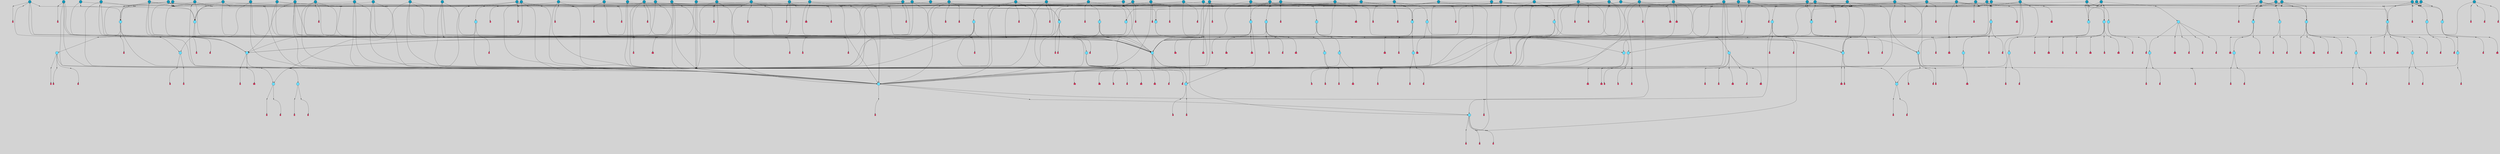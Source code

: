 // File exported with GEGELATI v1.3.1
// On the 2024-04-08 17:51:44
// With the File::TPGGraphDotExporter
digraph{
	graph[pad = "0.212, 0.055" bgcolor = lightgray]
	node[shape=circle style = filled label = ""]
		T3 [fillcolor="#66ddff"]
		T7 [fillcolor="#66ddff"]
		T11 [fillcolor="#66ddff"]
		T59 [fillcolor="#66ddff"]
		T176 [fillcolor="#66ddff"]
		T255 [fillcolor="#66ddff"]
		T267 [fillcolor="#66ddff"]
		T300 [fillcolor="#66ddff"]
		T318 [fillcolor="#66ddff"]
		T319 [fillcolor="#66ddff"]
		T320 [fillcolor="#66ddff"]
		T321 [fillcolor="#66ddff"]
		T322 [fillcolor="#66ddff"]
		T323 [fillcolor="#1199bb"]
		T437 [fillcolor="#1199bb"]
		T569 [fillcolor="#66ddff"]
		T601 [fillcolor="#66ddff"]
		T617 [fillcolor="#66ddff"]
		T657 [fillcolor="#1199bb"]
		T719 [fillcolor="#1199bb"]
		T725 [fillcolor="#66ddff"]
		T726 [fillcolor="#66ddff"]
		T727 [fillcolor="#66ddff"]
		T728 [fillcolor="#66ddff"]
		T729 [fillcolor="#1199bb"]
		T730 [fillcolor="#66ddff"]
		T731 [fillcolor="#66ddff"]
		T732 [fillcolor="#66ddff"]
		T767 [fillcolor="#1199bb"]
		T782 [fillcolor="#66ddff"]
		T783 [fillcolor="#66ddff"]
		T784 [fillcolor="#66ddff"]
		T785 [fillcolor="#66ddff"]
		T788 [fillcolor="#66ddff"]
		T789 [fillcolor="#66ddff"]
		T810 [fillcolor="#1199bb"]
		T821 [fillcolor="#1199bb"]
		T825 [fillcolor="#1199bb"]
		T828 [fillcolor="#1199bb"]
		T830 [fillcolor="#1199bb"]
		T833 [fillcolor="#1199bb"]
		T838 [fillcolor="#1199bb"]
		T839 [fillcolor="#1199bb"]
		T842 [fillcolor="#1199bb"]
		T809 [fillcolor="#66ddff"]
		T734 [fillcolor="#66ddff"]
		T843 [fillcolor="#66ddff"]
		T844 [fillcolor="#66ddff"]
		T845 [fillcolor="#66ddff"]
		T846 [fillcolor="#1199bb"]
		T856 [fillcolor="#1199bb"]
		T862 [fillcolor="#1199bb"]
		T863 [fillcolor="#1199bb"]
		T864 [fillcolor="#1199bb"]
		T871 [fillcolor="#1199bb"]
		T879 [fillcolor="#1199bb"]
		T887 [fillcolor="#1199bb"]
		T894 [fillcolor="#1199bb"]
		T898 [fillcolor="#1199bb"]
		T899 [fillcolor="#66ddff"]
		T900 [fillcolor="#66ddff"]
		T901 [fillcolor="#66ddff"]
		T93 [fillcolor="#66ddff"]
		T902 [fillcolor="#66ddff"]
		T904 [fillcolor="#66ddff"]
		T912 [fillcolor="#1199bb"]
		T919 [fillcolor="#1199bb"]
		T920 [fillcolor="#1199bb"]
		T921 [fillcolor="#1199bb"]
		T922 [fillcolor="#66ddff"]
		T927 [fillcolor="#1199bb"]
		T929 [fillcolor="#1199bb"]
		T930 [fillcolor="#66ddff"]
		T931 [fillcolor="#66ddff"]
		T704 [fillcolor="#66ddff"]
		T932 [fillcolor="#66ddff"]
		T933 [fillcolor="#66ddff"]
		T934 [fillcolor="#1199bb"]
		T942 [fillcolor="#1199bb"]
		T944 [fillcolor="#1199bb"]
		T945 [fillcolor="#1199bb"]
		T946 [fillcolor="#1199bb"]
		T947 [fillcolor="#1199bb"]
		T950 [fillcolor="#1199bb"]
		T951 [fillcolor="#1199bb"]
		T952 [fillcolor="#1199bb"]
		T953 [fillcolor="#1199bb"]
		T954 [fillcolor="#1199bb"]
		T955 [fillcolor="#1199bb"]
		T956 [fillcolor="#1199bb"]
		T957 [fillcolor="#1199bb"]
		T958 [fillcolor="#1199bb"]
		T959 [fillcolor="#1199bb"]
		T960 [fillcolor="#1199bb"]
		T961 [fillcolor="#1199bb"]
		T962 [fillcolor="#1199bb"]
		T963 [fillcolor="#1199bb"]
		T964 [fillcolor="#1199bb"]
		T965 [fillcolor="#1199bb"]
		T967 [fillcolor="#1199bb"]
		T968 [fillcolor="#1199bb"]
		T969 [fillcolor="#1199bb"]
		T971 [fillcolor="#1199bb"]
		T972 [fillcolor="#1199bb"]
		T973 [fillcolor="#1199bb"]
		T974 [fillcolor="#1199bb"]
		T975 [fillcolor="#1199bb"]
		T976 [fillcolor="#1199bb"]
		T977 [fillcolor="#1199bb"]
		T978 [fillcolor="#1199bb"]
		T979 [fillcolor="#1199bb"]
		T980 [fillcolor="#1199bb"]
		T985 [fillcolor="#66ddff"]
		T986 [fillcolor="#1199bb"]
		T987 [fillcolor="#1199bb"]
		T988 [fillcolor="#1199bb"]
		T989 [fillcolor="#1199bb"]
		T991 [fillcolor="#1199bb"]
		T992 [fillcolor="#1199bb"]
		T993 [fillcolor="#66ddff"]
		T994 [fillcolor="#1199bb"]
		T995 [fillcolor="#66ddff"]
		T996 [fillcolor="#66ddff"]
		T997 [fillcolor="#66ddff"]
		T998 [fillcolor="#66ddff"]
		T999 [fillcolor="#66ddff"]
		T1000 [fillcolor="#1199bb"]
		T1001 [fillcolor="#1199bb"]
		T1002 [fillcolor="#1199bb"]
		T1003 [fillcolor="#1199bb"]
		T1004 [fillcolor="#1199bb"]
		T1005 [fillcolor="#1199bb"]
		T1006 [fillcolor="#1199bb"]
		P16047 [fillcolor="#cccccc" shape=point] //6|
		I16047 [shape=box style=invis label="6|1&2|6#1|7&#92;n10|7&2|0#1|5&#92;n9|4&0|1#2|2&#92;n8|6&0|0#1|0&#92;n"]
		P16047 -> I16047[style=invis]
		A10697 [fillcolor="#ff3366" shape=box margin=0.03 width=0 height=0 label="3"]
		T3 -> P16047 -> A10697
		P16048 [fillcolor="#cccccc" shape=point] //3|
		I16048 [shape=box style=invis label="7|6&2|4#0|2&#92;n10|3&2|7#1|4&#92;n11|6&0|4#0|1&#92;n7|1&0|0#2|6&#92;n7|6&0|3#2|6&#92;n4|0&2|6#0|1&#92;n4|4&2|5#0|2&#92;n4|6&0|4#2|7&#92;n10|0&2|3#1|5&#92;n2|6&0|5#0|2&#92;n1|0&2|3#0|7&#92;n1|6&2|0#0|5&#92;n6|2&0|1#0|7&#92;n9|2&0|3#2|7&#92;n5|3&0|6#0|6&#92;n1|7&2|5#2|3&#92;n8|1&2|7#0|6&#92;n1|0&2|5#2|1&#92;n7|1&2|2#2|5&#92;n7|4&2|6#0|3&#92;n"]
		P16048 -> I16048[style=invis]
		A10698 [fillcolor="#ff3366" shape=box margin=0.03 width=0 height=0 label="4"]
		T3 -> P16048 -> A10698
		P16049 [fillcolor="#cccccc" shape=point] //-3|
		I16049 [shape=box style=invis label="1|6&2|7#0|7&#92;n10|2&0|7#1|3&#92;n9|6&2|7#2|2&#92;n5|3&0|7#0|7&#92;n1|6&2|3#0|0&#92;n2|3&2|3#2|2&#92;n5|1&2|6#0|6&#92;n"]
		P16049 -> I16049[style=invis]
		A10699 [fillcolor="#ff3366" shape=box margin=0.03 width=0 height=0 label="7"]
		T7 -> P16049 -> A10699
		P16050 [fillcolor="#cccccc" shape=point] //5|
		I16050 [shape=box style=invis label="0|5&2|3#0|1&#92;n0|6&2|1#2|4&#92;n6|2&2|6#0|7&#92;n7|4&0|3#0|1&#92;n5|4&0|7#1|6&#92;n9|1&0|5#2|2&#92;n6|3&2|3#1|7&#92;n11|7&2|4#1|6&#92;n2|5&0|1#0|0&#92;n4|7&0|0#0|2&#92;n6|2&0|6#0|0&#92;n2|1&2|6#2|4&#92;n10|0&2|0#1|0&#92;n6|6&2|4#0|6&#92;n"]
		P16050 -> I16050[style=invis]
		A10700 [fillcolor="#ff3366" shape=box margin=0.03 width=0 height=0 label="8"]
		T7 -> P16050 -> A10700
		P16051 [fillcolor="#cccccc" shape=point] //6|
		I16051 [shape=box style=invis label="3|0&2|7#2|2&#92;n3|2&0|4#2|5&#92;n5|1&0|2#1|0&#92;n8|7&0|1#2|0&#92;n8|5&0|3#0|6&#92;n0|2&0|2#2|3&#92;n1|5&2|5#0|5&#92;n5|6&0|6#0|7&#92;n6|7&0|0#2|6&#92;n1|2&2|3#0|0&#92;n7|7&2|3#0|4&#92;n0|7&2|7#0|6&#92;n1|0&2|2#2|7&#92;n4|4&0|1#0|0&#92;n"]
		P16051 -> I16051[style=invis]
		A10701 [fillcolor="#ff3366" shape=box margin=0.03 width=0 height=0 label="11"]
		T11 -> P16051 -> A10701
		P16052 [fillcolor="#cccccc" shape=point] //-4|
		I16052 [shape=box style=invis label="4|1&0|4#2|6&#92;n1|2&2|2#2|0&#92;n1|2&2|0#0|6&#92;n8|4&2|3#2|5&#92;n5|5&2|1#1|0&#92;n"]
		P16052 -> I16052[style=invis]
		A10702 [fillcolor="#ff3366" shape=box margin=0.03 width=0 height=0 label="12"]
		T11 -> P16052 -> A10702
		P16053 [fillcolor="#cccccc" shape=point] //8|
		I16053 [shape=box style=invis label="9|0&0|1#2|0&#92;n10|1&2|5#1|4&#92;n8|2&2|6#0|4&#92;n4|5&0|3#0|1&#92;n2|4&2|5#2|3&#92;n4|2&2|2#0|2&#92;n7|5&0|2#0|0&#92;n8|2&2|1#1|3&#92;n8|7&0|7#2|1&#92;n1|1&0|0#0|7&#92;n5|6&2|5#1|0&#92;n6|3&2|5#0|0&#92;n11|4&0|3#2|6&#92;n1|2&2|4#0|7&#92;n5|6&0|1#2|0&#92;n11|3&0|2#0|7&#92;n"]
		P16053 -> I16053[style=invis]
		A10703 [fillcolor="#ff3366" shape=box margin=0.03 width=0 height=0 label="6"]
		T59 -> P16053 -> A10703
		P16054 [fillcolor="#cccccc" shape=point] //5|
		I16054 [shape=box style=invis label="3|0&2|0#0|1&#92;n3|0&0|7#0|1&#92;n5|3&0|2#2|6&#92;n4|4&2|4#2|6&#92;n11|2&0|7#1|6&#92;n2|7&2|2#2|5&#92;n9|3&2|6#2|7&#92;n7|7&0|0#0|4&#92;n6|1&2|4#2|3&#92;n5|4&2|0#1|6&#92;n1|3&0|7#0|4&#92;n"]
		P16054 -> I16054[style=invis]
		A10704 [fillcolor="#ff3366" shape=box margin=0.03 width=0 height=0 label="7"]
		T59 -> P16054 -> A10704
		P16055 [fillcolor="#cccccc" shape=point] //-6|
		I16055 [shape=box style=invis label="11|1&0|7#2|0&#92;n10|4&0|1#1|0&#92;n4|3&2|4#2|1&#92;n0|5&2|0#0|0&#92;n6|1&0|0#0|3&#92;n8|2&2|0#0|4&#92;n11|4&2|0#1|6&#92;n7|0&2|6#2|3&#92;n5|3&2|6#2|0&#92;n2|0&2|0#0|4&#92;n"]
		P16055 -> I16055[style=invis]
		A10705 [fillcolor="#ff3366" shape=box margin=0.03 width=0 height=0 label="9"]
		T59 -> P16055 -> A10705
		T59 -> P16054
		P16056 [fillcolor="#cccccc" shape=point] //3|
		I16056 [shape=box style=invis label="4|7&0|7#2|7&#92;n11|5&2|6#0|2&#92;n5|5&2|6#2|0&#92;n3|2&0|6#0|3&#92;n10|2&2|5#1|5&#92;n9|4&2|3#1|5&#92;n2|5&2|7#2|4&#92;n11|3&2|5#1|0&#92;n7|0&0|7#2|1&#92;n1|2&0|5#0|1&#92;n"]
		P16056 -> I16056[style=invis]
		A10706 [fillcolor="#ff3366" shape=box margin=0.03 width=0 height=0 label="5"]
		T176 -> P16056 -> A10706
		P16057 [fillcolor="#cccccc" shape=point] //2|
		I16057 [shape=box style=invis label="7|1&0|6#0|1&#92;n5|2&2|5#1|6&#92;n10|1&2|1#1|1&#92;n4|7&0|4#2|2&#92;n11|7&0|4#2|7&#92;n5|0&0|5#1|7&#92;n8|2&0|5#2|4&#92;n10|0&2|6#1|6&#92;n5|1&0|1#2|3&#92;n1|6&2|0#0|1&#92;n9|6&2|2#1|4&#92;n3|4&2|3#0|0&#92;n10|1&0|1#1|0&#92;n2|2&0|1#2|1&#92;n3|1&2|7#0|3&#92;n"]
		P16057 -> I16057[style=invis]
		A10707 [fillcolor="#ff3366" shape=box margin=0.03 width=0 height=0 label="10"]
		T176 -> P16057 -> A10707
		P16058 [fillcolor="#cccccc" shape=point] //-1|
		I16058 [shape=box style=invis label="1|7&2|1#0|6&#92;n8|1&2|3#0|5&#92;n10|6&2|7#1|0&#92;n1|7&2|5#0|2&#92;n0|3&0|3#2|2&#92;n3|5&0|1#0|0&#92;n3|5&0|2#0|3&#92;n1|5&2|0#0|4&#92;n5|7&2|2#2|5&#92;n4|0&2|3#0|3&#92;n"]
		P16058 -> I16058[style=invis]
		T176 -> P16058 -> T3
		P16059 [fillcolor="#cccccc" shape=point] //-3|
		I16059 [shape=box style=invis label="6|3&2|4#1|4&#92;n5|3&0|1#1|7&#92;n2|1&0|2#2|3&#92;n8|7&0|6#0|4&#92;n2|1&2|0#0|1&#92;n0|0&2|2#2|3&#92;n6|1&0|7#2|6&#92;n5|7&0|2#0|4&#92;n0|3&0|4#2|0&#92;n11|0&2|0#2|5&#92;n6|0&2|0#1|4&#92;n8|6&0|2#2|5&#92;n5|4&2|1#0|3&#92;n9|7&2|5#0|3&#92;n5|4&2|7#0|4&#92;n"]
		P16059 -> I16059[style=invis]
		A10708 [fillcolor="#ff3366" shape=box margin=0.03 width=0 height=0 label="10"]
		T176 -> P16059 -> A10708
		P16060 [fillcolor="#cccccc" shape=point] //4|
		I16060 [shape=box style=invis label="7|1&0|6#0|1&#92;n5|2&2|5#1|6&#92;n10|1&2|1#1|1&#92;n9|6&2|2#1|4&#92;n4|7&0|4#2|2&#92;n9|6&0|4#1|1&#92;n10|0&2|6#1|6&#92;n5|1&0|1#2|3&#92;n1|6&2|0#0|1&#92;n8|2&0|5#2|4&#92;n3|4&2|3#0|0&#92;n10|1&0|5#1|0&#92;n2|2&0|1#2|1&#92;n3|1&2|7#0|3&#92;n"]
		P16060 -> I16060[style=invis]
		A10709 [fillcolor="#ff3366" shape=box margin=0.03 width=0 height=0 label="10"]
		T176 -> P16060 -> A10709
		T255 -> P16058
		P16061 [fillcolor="#cccccc" shape=point] //-9|
		I16061 [shape=box style=invis label="7|1&0|0#2|6&#92;n1|6&0|4#2|7&#92;n7|6&2|4#0|2&#92;n10|7&2|1#1|3&#92;n7|6&0|3#2|6&#92;n4|0&2|2#2|1&#92;n1|0&0|5#2|3&#92;n6|1&2|6#1|1&#92;n7|4&2|6#1|0&#92;n9|5&0|1#0|2&#92;n9|2&0|3#0|7&#92;n6|0&2|7#0|6&#92;n10|5&2|3#1|5&#92;n10|0&2|7#1|4&#92;n1|0&2|3#0|7&#92;n5|2&0|6#0|6&#92;n2|6&0|1#0|2&#92;n7|4&2|5#0|3&#92;n3|6&2|4#0|5&#92;n1|6&2|0#0|5&#92;n"]
		P16061 -> I16061[style=invis]
		A10710 [fillcolor="#ff3366" shape=box margin=0.03 width=0 height=0 label="4"]
		T255 -> P16061 -> A10710
		P16062 [fillcolor="#cccccc" shape=point] //7|
		I16062 [shape=box style=invis label="9|6&2|6#1|3&#92;n9|7&2|0#1|7&#92;n3|0&2|0#0|0&#92;n1|6&0|0#0|4&#92;n7|4&0|3#0|1&#92;n"]
		P16062 -> I16062[style=invis]
		A10711 [fillcolor="#ff3366" shape=box margin=0.03 width=0 height=0 label="12"]
		T255 -> P16062 -> A10711
		P16063 [fillcolor="#cccccc" shape=point] //-9|
		I16063 [shape=box style=invis label="11|5&0|0#2|6&#92;n8|5&2|3#2|1&#92;n7|1&0|6#1|3&#92;n11|4&0|2#0|1&#92;n9|0&2|7#1|6&#92;n10|1&0|3#1|6&#92;n0|3&0|4#2|5&#92;n5|7&2|3#1|6&#92;n2|0&2|1#0|7&#92;n"]
		P16063 -> I16063[style=invis]
		A10712 [fillcolor="#ff3366" shape=box margin=0.03 width=0 height=0 label="2"]
		T255 -> P16063 -> A10712
		P16064 [fillcolor="#cccccc" shape=point] //-7|
		I16064 [shape=box style=invis label="9|1&2|7#2|1&#92;n7|0&2|0#2|7&#92;n2|3&2|3#2|2&#92;n8|5&2|1#0|3&#92;n5|5&0|7#0|1&#92;n1|6&2|7#0|7&#92;n10|2&0|7#1|3&#92;n6|4&2|2#2|4&#92;n0|6&2|5#0|2&#92;n"]
		P16064 -> I16064[style=invis]
		A10713 [fillcolor="#ff3366" shape=box margin=0.03 width=0 height=0 label="7"]
		T255 -> P16064 -> A10713
		P16065 [fillcolor="#cccccc" shape=point] //-9|
		I16065 [shape=box style=invis label="4|7&2|6#0|5&#92;n11|3&0|2#2|6&#92;n10|2&2|4#1|6&#92;n3|0&2|6#2|7&#92;n4|3&0|5#0|7&#92;n2|3&0|7#0|7&#92;n10|6&0|7#1|5&#92;n10|1&2|2#1|1&#92;n1|7&0|3#2|6&#92;n"]
		P16065 -> I16065[style=invis]
		A10714 [fillcolor="#ff3366" shape=box margin=0.03 width=0 height=0 label="4"]
		T267 -> P16065 -> A10714
		T267 -> P16054
		P16066 [fillcolor="#cccccc" shape=point] //-10|
		I16066 [shape=box style=invis label="4|2&2|0#2|4&#92;n7|3&2|7#0|0&#92;n11|5&2|2#0|2&#92;n9|6&2|3#0|1&#92;n0|0&2|2#0|5&#92;n2|3&2|1#2|0&#92;n"]
		P16066 -> I16066[style=invis]
		A10715 [fillcolor="#ff3366" shape=box margin=0.03 width=0 height=0 label="2"]
		T267 -> P16066 -> A10715
		P16067 [fillcolor="#cccccc" shape=point] //-2|
		I16067 [shape=box style=invis label="5|2&2|0#2|4&#92;n9|1&2|3#0|1&#92;n3|6&2|5#2|7&#92;n7|0&2|1#0|4&#92;n1|2&0|3#0|5&#92;n7|3&2|7#0|0&#92;n"]
		P16067 -> I16067[style=invis]
		A10716 [fillcolor="#ff3366" shape=box margin=0.03 width=0 height=0 label="2"]
		T267 -> P16067 -> A10716
		P16068 [fillcolor="#cccccc" shape=point] //-9|
		I16068 [shape=box style=invis label="4|1&0|4#2|6&#92;n11|0&2|0#0|6&#92;n8|4&2|3#2|5&#92;n6|0&0|3#0|1&#92;n"]
		P16068 -> I16068[style=invis]
		T267 -> P16068 -> T11
		P16069 [fillcolor="#cccccc" shape=point] //-2|
		I16069 [shape=box style=invis label="8|4&2|1#2|5&#92;n5|7&2|3#1|2&#92;n10|4&2|5#1|7&#92;n10|0&2|6#1|3&#92;n11|1&2|4#2|6&#92;n9|5&2|4#0|4&#92;n2|4&0|5#0|7&#92;n4|5&2|7#0|6&#92;n1|4&2|6#0|3&#92;n2|7&2|7#2|6&#92;n3|0&0|6#0|2&#92;n0|7&0|5#0|1&#92;n0|4&2|1#0|0&#92;n4|4&2|6#0|7&#92;n7|2&2|6#2|6&#92;n11|5&2|6#0|3&#92;n9|7&0|3#1|4&#92;n5|6&0|7#1|2&#92;n10|6&2|0#1|4&#92;n4|0&0|4#2|4&#92;n"]
		P16069 -> I16069[style=invis]
		T300 -> P16069 -> T59
		P16070 [fillcolor="#cccccc" shape=point] //10|
		I16070 [shape=box style=invis label="2|6&2|4#0|0&#92;n1|7&2|3#0|6&#92;n3|5&2|2#0|3&#92;n10|3&0|4#1|4&#92;n7|1&0|4#2|6&#92;n10|2&0|3#1|7&#92;n9|5&2|0#0|4&#92;n4|0&0|3#2|7&#92;n11|4&2|6#1|2&#92;n5|4&2|7#0|2&#92;n4|5&2|7#2|1&#92;n6|5&0|7#2|1&#92;n5|3&2|3#1|6&#92;n10|7&2|0#1|2&#92;n"]
		P16070 -> I16070[style=invis]
		A10717 [fillcolor="#ff3366" shape=box margin=0.03 width=0 height=0 label="5"]
		T300 -> P16070 -> A10717
		T300 -> P16065
		P16071 [fillcolor="#cccccc" shape=point] //-4|
		I16071 [shape=box style=invis label="4|1&0|4#2|6&#92;n1|2&2|2#2|0&#92;n1|2&2|0#0|6&#92;n8|4&2|3#2|5&#92;n5|5&2|1#1|0&#92;n"]
		P16071 -> I16071[style=invis]
		A10718 [fillcolor="#ff3366" shape=box margin=0.03 width=0 height=0 label="12"]
		T321 -> P16071 -> A10718
		P16072 [fillcolor="#cccccc" shape=point] //6|
		I16072 [shape=box style=invis label="3|0&2|7#2|2&#92;n3|2&0|4#2|5&#92;n5|1&0|2#1|0&#92;n8|7&0|1#2|0&#92;n8|5&0|3#0|6&#92;n0|2&0|2#2|3&#92;n1|5&2|5#0|5&#92;n5|6&0|6#0|7&#92;n6|7&0|0#2|6&#92;n1|2&2|3#0|0&#92;n7|7&2|3#0|4&#92;n0|7&2|7#0|6&#92;n1|0&2|2#2|7&#92;n4|4&0|1#0|0&#92;n"]
		P16072 -> I16072[style=invis]
		A10719 [fillcolor="#ff3366" shape=box margin=0.03 width=0 height=0 label="11"]
		T321 -> P16072 -> A10719
		P16073 [fillcolor="#cccccc" shape=point] //2|
		I16073 [shape=box style=invis label="4|1&0|4#2|6&#92;n5|5&2|1#1|0&#92;n1|0&2|0#0|6&#92;n8|4&2|3#2|5&#92;n"]
		P16073 -> I16073[style=invis]
		T323 -> P16073 -> T321
		P16074 [fillcolor="#cccccc" shape=point] //-3|
		I16074 [shape=box style=invis label="8|1&2|3#0|5&#92;n0|6&0|5#0|5&#92;n3|7&2|1#0|6&#92;n3|5&0|1#0|0&#92;n9|5&2|0#0|4&#92;n3|5&0|2#0|3&#92;n10|6&2|4#1|0&#92;n9|4&2|7#2|6&#92;n1|7&2|5#2|2&#92;n"]
		P16074 -> I16074[style=invis]
		A10720 [fillcolor="#ff3366" shape=box margin=0.03 width=0 height=0 label="5"]
		T318 -> P16074 -> A10720
		P16075 [fillcolor="#cccccc" shape=point] //0|
		I16075 [shape=box style=invis label="2|5&0|1#0|6&#92;n6|1&2|2#2|7&#92;n8|0&0|3#1|4&#92;n4|3&2|5#2|4&#92;n8|1&2|4#0|0&#92;n6|6&0|1#2|6&#92;n11|7&2|4#2|5&#92;n6|2&2|4#0|2&#92;n8|5&2|4#2|4&#92;n2|1&2|1#2|2&#92;n2|7&2|5#2|6&#92;n9|7&0|5#0|4&#92;n1|2&0|5#2|6&#92;n4|2&2|3#2|7&#92;n3|3&2|1#0|2&#92;n"]
		P16075 -> I16075[style=invis]
		A10721 [fillcolor="#ff3366" shape=box margin=0.03 width=0 height=0 label="5"]
		T318 -> P16075 -> A10721
		P16076 [fillcolor="#cccccc" shape=point] //-2|
		I16076 [shape=box style=invis label="11|7&2|0#1|7&#92;n4|3&0|1#2|5&#92;n0|4&2|4#2|7&#92;n1|6&0|0#0|4&#92;n4|0&0|0#0|5&#92;n0|6&2|3#2|0&#92;n9|6&2|5#1|3&#92;n0|7&2|1#2|5&#92;n4|4&0|5#0|1&#92;n10|4&0|0#1|0&#92;n"]
		P16076 -> I16076[style=invis]
		A10722 [fillcolor="#ff3366" shape=box margin=0.03 width=0 height=0 label="12"]
		T323 -> P16076 -> A10722
		P16077 [fillcolor="#cccccc" shape=point] //5|
		I16077 [shape=box style=invis label="8|1&2|6#0|6&#92;n3|0&0|7#0|1&#92;n11|3&0|2#2|6&#92;n4|4&2|4#2|6&#92;n11|2&0|7#1|6&#92;n2|7&2|2#2|5&#92;n7|7&0|0#0|4&#92;n6|1&2|4#2|3&#92;n5|4&2|0#1|6&#92;n3|0&2|0#0|1&#92;n1|3&0|7#0|4&#92;n"]
		P16077 -> I16077[style=invis]
		A10723 [fillcolor="#ff3366" shape=box margin=0.03 width=0 height=0 label="7"]
		T319 -> P16077 -> A10723
		P16078 [fillcolor="#cccccc" shape=point] //7|
		I16078 [shape=box style=invis label="7|0&2|1#2|0&#92;n9|7&2|1#1|7&#92;n8|2&0|1#1|0&#92;n6|6&0|2#1|1&#92;n2|2&0|5#0|0&#92;n5|7&0|0#2|1&#92;n5|1&2|5#1|5&#92;n4|7&2|4#2|3&#92;n10|5&2|2#1|5&#92;n1|3&2|2#2|0&#92;n10|2&2|6#1|5&#92;n"]
		P16078 -> I16078[style=invis]
		A10724 [fillcolor="#ff3366" shape=box margin=0.03 width=0 height=0 label="1"]
		T319 -> P16078 -> A10724
		P16079 [fillcolor="#cccccc" shape=point] //-2|
		I16079 [shape=box style=invis label="4|1&0|4#0|3&#92;n4|2&0|5#2|0&#92;n5|5&2|6#0|5&#92;n1|4&0|1#0|2&#92;n6|3&2|7#1|5&#92;n0|4&2|0#0|3&#92;n8|5&2|5#1|2&#92;n10|7&2|7#1|1&#92;n3|4&0|0#2|1&#92;n3|6&2|5#2|5&#92;n8|3&0|1#0|7&#92;n10|0&2|7#1|3&#92;n4|1&2|4#0|1&#92;n9|3&2|0#0|4&#92;n3|6&2|0#0|4&#92;n1|2&0|6#2|1&#92;n4|0&2|1#2|2&#92;n"]
		P16079 -> I16079[style=invis]
		A10725 [fillcolor="#ff3366" shape=box margin=0.03 width=0 height=0 label="14"]
		T320 -> P16079 -> A10725
		P16080 [fillcolor="#cccccc" shape=point] //-3|
		I16080 [shape=box style=invis label="3|7&0|0#0|2&#92;n11|5&0|1#1|1&#92;n4|1&0|6#2|6&#92;n4|0&0|1#0|5&#92;n"]
		P16080 -> I16080[style=invis]
		T319 -> P16080 -> T320
		P16081 [fillcolor="#cccccc" shape=point] //-3|
		I16081 [shape=box style=invis label="1|6&2|7#0|7&#92;n10|2&0|7#1|3&#92;n9|6&2|7#2|2&#92;n5|3&0|7#0|7&#92;n1|6&2|3#0|0&#92;n2|3&2|3#2|2&#92;n5|1&2|6#0|6&#92;n"]
		P16081 -> I16081[style=invis]
		A10726 [fillcolor="#ff3366" shape=box margin=0.03 width=0 height=0 label="7"]
		T322 -> P16081 -> A10726
		P16082 [fillcolor="#cccccc" shape=point] //-3|
		I16082 [shape=box style=invis label="7|2&2|4#0|2&#92;n4|1&2|6#0|1&#92;n11|6&0|4#0|1&#92;n7|1&0|0#2|6&#92;n6|2&0|1#0|7&#92;n10|3&2|7#1|4&#92;n3|5&2|3#0|1&#92;n4|4&2|5#0|2&#92;n4|6&0|4#2|7&#92;n2|5&0|5#0|2&#92;n10|0&2|3#1|4&#92;n0|1&2|7#0|6&#92;n7|6&0|3#2|6&#92;n1|3&0|6#2|0&#92;n5|3&0|6#0|6&#92;n1|4&2|5#2|3&#92;n1|6&2|0#0|5&#92;n9|2&0|3#2|7&#92;n7|1&2|2#2|5&#92;n"]
		P16082 -> I16082[style=invis]
		T323 -> P16082 -> T319
		P16083 [fillcolor="#cccccc" shape=point] //1|
		I16083 [shape=box style=invis label="5|1&0|6#2|7&#92;n2|4&0|4#2|2&#92;n0|6&0|5#0|4&#92;n10|6&2|5#1|6&#92;n9|3&0|1#1|7&#92;n10|3&2|2#1|0&#92;n5|0&0|0#2|1&#92;n11|3&2|3#1|5&#92;n10|3&0|1#1|0&#92;n2|4&0|1#0|1&#92;n0|2&0|3#2|4&#92;n9|2&2|1#2|5&#92;n11|7&2|6#2|6&#92;n"]
		P16083 -> I16083[style=invis]
		T320 -> P16083 -> T322
		P16084 [fillcolor="#cccccc" shape=point] //5|
		I16084 [shape=box style=invis label="0|5&2|3#0|1&#92;n0|6&2|1#2|4&#92;n6|2&2|6#0|7&#92;n7|4&0|3#0|1&#92;n5|4&0|7#1|6&#92;n9|1&0|5#2|2&#92;n6|3&2|3#1|7&#92;n11|7&2|4#1|6&#92;n2|5&0|1#0|0&#92;n4|7&0|0#0|2&#92;n6|2&0|6#0|0&#92;n2|1&2|6#2|4&#92;n10|0&2|0#1|0&#92;n6|6&2|4#0|6&#92;n"]
		P16084 -> I16084[style=invis]
		A10727 [fillcolor="#ff3366" shape=box margin=0.03 width=0 height=0 label="8"]
		T322 -> P16084 -> A10727
		P16085 [fillcolor="#cccccc" shape=point] //5|
		I16085 [shape=box style=invis label="3|0&2|0#0|1&#92;n3|0&0|7#0|1&#92;n5|3&0|2#2|6&#92;n4|4&2|4#2|6&#92;n11|2&0|7#1|6&#92;n2|7&2|2#2|5&#92;n9|3&2|6#2|7&#92;n7|7&0|0#0|4&#92;n6|1&2|4#2|3&#92;n5|4&2|0#1|6&#92;n1|3&0|7#0|4&#92;n"]
		P16085 -> I16085[style=invis]
		A10728 [fillcolor="#ff3366" shape=box margin=0.03 width=0 height=0 label="7"]
		T320 -> P16085 -> A10728
		P16086 [fillcolor="#cccccc" shape=point] //5|
		I16086 [shape=box style=invis label="10|4&2|6#1|2&#92;n8|4&0|1#1|0&#92;n0|4&2|6#0|0&#92;n8|4&2|5#2|1&#92;n7|5&2|5#1|0&#92;n3|6&0|6#2|2&#92;n1|7&0|7#0|5&#92;n2|0&0|7#2|4&#92;n9|4&2|6#2|7&#92;n2|6&2|2#0|0&#92;n11|7&2|7#0|7&#92;n5|5&0|0#0|1&#92;n10|1&0|0#1|0&#92;n7|3&0|1#2|5&#92;n9|2&2|7#1|5&#92;n9|0&2|5#1|2&#92;n1|6&2|4#2|2&#92;n3|3&2|2#0|7&#92;n1|6&2|0#0|0&#92;n6|4&2|6#1|0&#92;n"]
		P16086 -> I16086[style=invis]
		A10729 [fillcolor="#ff3366" shape=box margin=0.03 width=0 height=0 label="1"]
		T319 -> P16086 -> A10729
		P16087 [fillcolor="#cccccc" shape=point] //7|
		I16087 [shape=box style=invis label="6|1&2|6#2|7&#92;n7|0&2|4#2|3&#92;n3|3&0|7#0|6&#92;n5|4&0|2#2|4&#92;n8|5&2|6#2|7&#92;n0|0&2|3#0|3&#92;n5|4&2|4#2|6&#92;n"]
		P16087 -> I16087[style=invis]
		T319 -> P16087 -> T318
		P16088 [fillcolor="#cccccc" shape=point] //7|
		I16088 [shape=box style=invis label="0|2&2|4#2|6&#92;n5|3&0|6#0|1&#92;n4|7&2|6#0|5&#92;n7|6&0|7#0|5&#92;n10|7&2|2#1|1&#92;n"]
		P16088 -> I16088[style=invis]
		A10730 [fillcolor="#ff3366" shape=box margin=0.03 width=0 height=0 label="4"]
		T318 -> P16088 -> A10730
		P16089 [fillcolor="#cccccc" shape=point] //-2|
		I16089 [shape=box style=invis label="2|4&0|3#2|2&#92;n11|7&2|3#2|6&#92;n3|4&2|7#0|1&#92;n7|1&2|0#0|0&#92;n10|3&0|5#1|5&#92;n10|2&0|7#1|7&#92;n0|2&0|3#2|6&#92;n9|3&0|7#2|1&#92;n4|1&0|5#2|4&#92;n8|5&2|3#2|0&#92;n10|7&0|4#1|7&#92;n0|1&2|4#0|3&#92;n11|7&2|7#2|3&#92;n3|3&0|2#2|7&#92;n8|0&0|4#0|1&#92;n6|4&2|5#2|3&#92;n7|6&0|4#1|6&#92;n7|3&2|0#0|6&#92;n"]
		P16089 -> I16089[style=invis]
		A10731 [fillcolor="#ff3366" shape=box margin=0.03 width=0 height=0 label="4"]
		T437 -> P16089 -> A10731
		P16090 [fillcolor="#cccccc" shape=point] //-2|
		I16090 [shape=box style=invis label="7|7&0|5#2|3&#92;n4|6&0|1#2|5&#92;n1|4&2|5#0|4&#92;n4|3&2|0#0|1&#92;n0|0&2|7#2|7&#92;n6|4&2|6#1|7&#92;n2|2&2|1#2|6&#92;n7|4&2|7#0|1&#92;n5|0&2|1#0|2&#92;n10|0&0|4#1|2&#92;n4|4&0|7#0|0&#92;n6|7&0|2#0|1&#92;n2|1&2|3#0|0&#92;n"]
		P16090 -> I16090[style=invis]
		T437 -> P16090 -> T255
		P16091 [fillcolor="#cccccc" shape=point] //-2|
		I16091 [shape=box style=invis label="2|5&0|2#0|2&#92;n0|0&2|5#2|5&#92;n7|3&2|2#2|3&#92;n3|5&2|1#2|5&#92;n9|4&2|0#2|5&#92;n7|2&2|0#1|4&#92;n5|4&0|5#2|4&#92;n7|3&2|1#2|5&#92;n5|1&0|4#0|6&#92;n1|7&2|4#0|1&#92;n11|6&0|0#0|1&#92;n9|0&0|1#2|5&#92;n4|4&2|5#0|2&#92;n8|1&2|7#2|0&#92;n4|5&0|2#0|1&#92;n"]
		P16091 -> I16091[style=invis]
		A10732 [fillcolor="#ff3366" shape=box margin=0.03 width=0 height=0 label="4"]
		T437 -> P16091 -> A10732
		P16092 [fillcolor="#cccccc" shape=point] //-4|
		I16092 [shape=box style=invis label="4|7&2|2#0|7&#92;n11|6&2|2#0|7&#92;n5|3&0|2#2|4&#92;n9|1&0|3#1|7&#92;n5|3&0|2#2|0&#92;n1|1&0|3#0|4&#92;n2|7&2|2#2|5&#92;n5|2&2|6#2|6&#92;n0|0&2|0#2|1&#92;n9|1&0|3#2|2&#92;n0|5&2|3#0|6&#92;n11|7&0|7#2|1&#92;n"]
		P16092 -> I16092[style=invis]
		A10733 [fillcolor="#ff3366" shape=box margin=0.03 width=0 height=0 label="7"]
		T569 -> P16092 -> A10733
		P16093 [fillcolor="#cccccc" shape=point] //9|
		I16093 [shape=box style=invis label="7|5&2|6#2|2&#92;n1|7&0|1#2|3&#92;n2|0&2|0#2|4&#92;n6|4&0|4#1|6&#92;n10|3&2|4#1|6&#92;n"]
		P16093 -> I16093[style=invis]
		T569 -> P16093 -> T300
		P16094 [fillcolor="#cccccc" shape=point] //7|
		I16094 [shape=box style=invis label="7|4&2|7#0|4&#92;n5|0&2|1#2|2&#92;n2|1&2|3#0|0&#92;n4|3&2|0#0|1&#92;n0|0&2|7#2|7&#92;n0|7&0|5#2|3&#92;n4|6&0|1#2|0&#92;n1|4&2|5#0|4&#92;n4|4&0|7#0|0&#92;n10|0&0|4#1|2&#92;n"]
		P16094 -> I16094[style=invis]
		A10734 [fillcolor="#ff3366" shape=box margin=0.03 width=0 height=0 label="0"]
		T569 -> P16094 -> A10734
		P16095 [fillcolor="#cccccc" shape=point] //-2|
		I16095 [shape=box style=invis label="5|2&0|6#0|6&#92;n7|6&2|4#0|2&#92;n10|7&2|1#1|3&#92;n1|0&0|5#2|3&#92;n4|0&2|2#2|1&#92;n7|6&0|3#2|6&#92;n6|1&2|6#1|1&#92;n8|5&2|1#2|7&#92;n7|4&2|6#1|0&#92;n7|4&2|5#0|3&#92;n9|2&0|3#0|7&#92;n6|0&2|7#0|7&#92;n10|5&2|3#1|5&#92;n10|0&2|7#1|4&#92;n1|0&0|3#0|7&#92;n1|6&0|1#2|7&#92;n2|6&0|1#0|2&#92;n9|5&0|1#0|2&#92;n3|6&2|4#0|5&#92;n1|6&2|0#0|5&#92;n"]
		P16095 -> I16095[style=invis]
		A10735 [fillcolor="#ff3366" shape=box margin=0.03 width=0 height=0 label="4"]
		T569 -> P16095 -> A10735
		P16096 [fillcolor="#cccccc" shape=point] //7|
		I16096 [shape=box style=invis label="1|6&0|4#0|1&#92;n10|6&2|7#1|2&#92;n6|3&0|5#0|7&#92;n4|6&2|7#0|0&#92;n11|5&2|2#2|0&#92;n0|2&2|6#2|5&#92;n1|6&0|7#0|7&#92;n9|4&2|4#2|4&#92;n1|0&2|6#0|4&#92;n7|1&2|3#2|0&#92;n"]
		P16096 -> I16096[style=invis]
		A10736 [fillcolor="#ff3366" shape=box margin=0.03 width=0 height=0 label="4"]
		T601 -> P16096 -> A10736
		T601 -> P16093
		P16097 [fillcolor="#cccccc" shape=point] //1|
		I16097 [shape=box style=invis label="5|1&0|6#2|7&#92;n2|4&0|4#2|2&#92;n0|6&0|5#0|4&#92;n10|6&2|5#1|6&#92;n9|3&0|1#1|7&#92;n10|3&2|2#1|0&#92;n5|0&0|0#2|1&#92;n11|3&2|3#1|5&#92;n10|3&0|1#1|0&#92;n2|4&0|1#0|1&#92;n0|2&0|3#2|4&#92;n9|2&2|1#2|5&#92;n11|7&2|6#2|6&#92;n"]
		P16097 -> I16097[style=invis]
		T601 -> P16097 -> T7
		P16098 [fillcolor="#cccccc" shape=point] //8|
		I16098 [shape=box style=invis label="0|4&2|6#2|2&#92;n3|2&2|2#0|3&#92;n7|5&2|5#1|6&#92;n6|4&0|3#2|7&#92;n8|5&0|2#1|1&#92;n9|5&2|6#2|7&#92;n8|4&0|1#1|0&#92;n1|6&2|4#2|4&#92;n1|7&0|7#0|5&#92;n0|7&2|7#0|7&#92;n2|0&0|7#2|4&#92;n2|6&2|2#0|0&#92;n4|5&0|0#0|1&#92;n1|3&2|6#0|0&#92;n6|4&2|1#2|1&#92;n8|4&2|5#2|1&#92;n10|1&0|0#1|0&#92;n3|3&2|2#2|7&#92;n7|3&0|1#2|5&#92;n4|1&2|7#0|4&#92;n"]
		P16098 -> I16098[style=invis]
		T601 -> P16098 -> T569
		T617 -> P16058
		P16099 [fillcolor="#cccccc" shape=point] //-2|
		I16099 [shape=box style=invis label="7|1&0|0#2|6&#92;n5|2&0|6#0|6&#92;n7|6&2|4#0|2&#92;n10|7&2|1#1|3&#92;n7|6&0|3#2|6&#92;n4|0&2|2#2|1&#92;n1|0&0|5#2|3&#92;n6|1&2|6#1|1&#92;n7|4&2|6#1|0&#92;n7|4&2|5#0|3&#92;n9|2&0|3#0|7&#92;n6|0&2|7#0|7&#92;n10|5&2|3#1|5&#92;n10|0&2|7#1|4&#92;n1|0&2|3#0|7&#92;n1|6&0|1#2|7&#92;n2|6&0|1#0|2&#92;n9|5&0|1#0|2&#92;n3|6&2|4#0|5&#92;n1|6&2|0#0|5&#92;n"]
		P16099 -> I16099[style=invis]
		A10737 [fillcolor="#ff3366" shape=box margin=0.03 width=0 height=0 label="4"]
		T617 -> P16099 -> A10737
		T617 -> P16064
		P16100 [fillcolor="#cccccc" shape=point] //0|
		I16100 [shape=box style=invis label="2|3&0|1#0|2&#92;n1|1&0|5#2|3&#92;n6|0&2|7#0|6&#92;n10|7&2|1#1|3&#92;n7|4&2|6#1|0&#92;n1|6&0|2#2|7&#92;n4|0&2|2#2|1&#92;n6|1&2|6#1|1&#92;n7|6&0|3#2|6&#92;n9|5&0|1#0|2&#92;n9|2&0|3#0|7&#92;n7|6&0|4#0|2&#92;n10|5&2|3#1|5&#92;n10|0&2|7#1|4&#92;n1|0&2|3#0|7&#92;n5|2&0|6#0|6&#92;n7|1&0|0#2|6&#92;n4|4&2|5#0|3&#92;n3|6&2|4#0|5&#92;n1|6&2|0#0|5&#92;n"]
		P16100 -> I16100[style=invis]
		A10738 [fillcolor="#ff3366" shape=box margin=0.03 width=0 height=0 label="4"]
		T617 -> P16100 -> A10738
		T617 -> P16093
		T657 -> P16093
		P16101 [fillcolor="#cccccc" shape=point] //-2|
		I16101 [shape=box style=invis label="6|1&2|6#2|7&#92;n7|0&2|4#2|3&#92;n3|3&0|7#0|1&#92;n8|5&2|6#2|7&#92;n5|4&0|2#2|4&#92;n0|0&2|3#0|3&#92;n"]
		P16101 -> I16101[style=invis]
		T657 -> P16101 -> T318
		P16102 [fillcolor="#cccccc" shape=point] //-9|
		I16102 [shape=box style=invis label="2|0&2|0#2|1&#92;n4|4&2|4#2|6&#92;n9|1&0|3#1|7&#92;n5|3&0|2#2|6&#92;n2|7&2|2#2|5&#92;n5|4&2|0#1|6&#92;n3|0&0|7#0|1&#92;n1|3&0|7#0|4&#92;n11|0&0|7#1|6&#92;n7|7&0|0#0|4&#92;n5|4&0|5#2|6&#92;n11|6&2|2#0|7&#92;n9|3&2|7#2|7&#92;n"]
		P16102 -> I16102[style=invis]
		T657 -> P16102 -> T255
		T657 -> P16093
		P16103 [fillcolor="#cccccc" shape=point] //-1|
		I16103 [shape=box style=invis label="8|5&2|0#0|1&#92;n4|7&0|5#2|6&#92;n7|0&0|7#2|6&#92;n2|6&2|4#2|7&#92;n10|4&2|0#1|6&#92;n0|1&0|0#0|6&#92;n9|6&2|5#1|7&#92;n0|5&0|4#0|1&#92;n9|2&2|3#1|7&#92;n7|7&2|0#0|4&#92;n11|6&2|2#0|7&#92;n6|6&2|7#1|3&#92;n1|3&0|7#0|4&#92;n2|7&2|2#2|2&#92;n4|6&2|3#0|4&#92;n"]
		P16103 -> I16103[style=invis]
		T719 -> P16103 -> T255
		T719 -> P16093
		P16104 [fillcolor="#cccccc" shape=point] //-6|
		I16104 [shape=box style=invis label="11|1&0|7#2|0&#92;n10|4&0|1#1|0&#92;n4|3&2|4#2|1&#92;n0|5&2|0#0|0&#92;n8|2&2|0#0|4&#92;n6|1&0|0#0|3&#92;n11|4&2|0#1|6&#92;n4|2&0|4#2|7&#92;n7|0&2|6#2|3&#92;n5|3&2|6#2|0&#92;n10|0&2|0#1|4&#92;n"]
		P16104 -> I16104[style=invis]
		A10739 [fillcolor="#ff3366" shape=box margin=0.03 width=0 height=0 label="9"]
		T719 -> P16104 -> A10739
		P16105 [fillcolor="#cccccc" shape=point] //5|
		I16105 [shape=box style=invis label="9|4&2|3#1|3&#92;n0|4&2|4#0|5&#92;n6|1&2|6#2|5&#92;n4|0&0|5#2|0&#92;n"]
		P16105 -> I16105[style=invis]
		A10740 [fillcolor="#ff3366" shape=box margin=0.03 width=0 height=0 label="7"]
		T719 -> P16105 -> A10740
		P16106 [fillcolor="#cccccc" shape=point] //-2|
		I16106 [shape=box style=invis label="8|4&2|1#2|5&#92;n5|7&2|3#1|2&#92;n10|4&2|5#1|7&#92;n10|0&2|6#1|3&#92;n9|7&0|3#1|4&#92;n9|5&2|4#0|4&#92;n2|4&0|5#0|7&#92;n4|5&2|7#0|6&#92;n1|4&2|6#0|3&#92;n2|7&2|7#2|6&#92;n3|0&0|6#0|2&#92;n0|7&0|5#0|1&#92;n0|4&2|1#0|0&#92;n4|4&2|6#0|7&#92;n7|2&2|6#2|6&#92;n11|5&2|6#0|3&#92;n11|1&2|4#2|6&#92;n10|6&2|0#1|4&#92;n4|0&0|0#2|4&#92;n"]
		P16106 -> I16106[style=invis]
		T719 -> P16106 -> T59
		P16107 [fillcolor="#cccccc" shape=point] //7|
		I16107 [shape=box style=invis label="10|5&0|6#1|7&#92;n4|3&2|6#0|3&#92;n8|4&0|6#1|2&#92;n3|0&2|0#2|3&#92;n5|6&2|3#0|4&#92;n0|7&2|1#0|5&#92;n8|7&2|2#2|5&#92;n9|1&0|0#1|0&#92;n10|1&2|1#1|4&#92;n3|3&2|7#0|4&#92;n5|2&2|3#0|4&#92;n2|0&2|6#2|2&#92;n1|7&0|1#0|7&#92;n"]
		P16107 -> I16107[style=invis]
		T729 -> P16107 -> T731
		P16108 [fillcolor="#cccccc" shape=point] //7|
		I16108 [shape=box style=invis label="10|5&0|6#1|7&#92;n4|3&2|6#0|3&#92;n8|4&0|6#1|2&#92;n3|0&2|0#2|3&#92;n5|6&2|3#0|4&#92;n0|7&2|1#0|5&#92;n8|7&2|2#2|5&#92;n9|1&0|0#1|0&#92;n10|1&2|1#1|4&#92;n3|3&2|7#0|4&#92;n5|2&2|3#0|4&#92;n2|0&2|6#2|2&#92;n1|7&0|1#0|7&#92;n"]
		P16108 -> I16108[style=invis]
		T729 -> P16108 -> T731
		P16109 [fillcolor="#cccccc" shape=point] //4|
		I16109 [shape=box style=invis label="4|3&0|6#0|3&#92;n5|7&2|3#2|2&#92;n5|6&0|7#1|2&#92;n1|4&2|6#0|3&#92;n8|4&2|1#2|5&#92;n9|5&2|4#1|4&#92;n2|4&0|5#0|7&#92;n10|0&0|6#1|3&#92;n3|0&0|6#0|2&#92;n2|7&2|7#2|6&#92;n5|2&0|5#1|5&#92;n10|4&2|5#1|7&#92;n4|0&0|4#2|4&#92;n11|1&0|4#2|6&#92;n10|6&2|0#1|4&#92;n9|7&0|3#1|4&#92;n4|5&2|7#0|6&#92;n11|5&2|6#2|3&#92;n0|3&0|5#0|1&#92;n"]
		P16109 -> I16109[style=invis]
		A10741 [fillcolor="#ff3366" shape=box margin=0.03 width=0 height=0 label="13"]
		T732 -> P16109 -> A10741
		P16110 [fillcolor="#cccccc" shape=point] //7|
		I16110 [shape=box style=invis label="0|3&2|7#2|1&#92;n3|7&0|1#0|3&#92;n3|1&0|3#2|1&#92;n5|0&0|0#0|2&#92;n9|0&2|2#0|7&#92;n2|5&2|6#0|0&#92;n9|4&2|7#2|6&#92;n8|4&2|6#0|2&#92;n9|5&2|1#0|2&#92;n8|1&2|5#0|5&#92;n9|5&2|0#2|4&#92;n11|2&0|3#0|4&#92;n"]
		P16110 -> I16110[style=invis]
		A10742 [fillcolor="#ff3366" shape=box margin=0.03 width=0 height=0 label="5"]
		T725 -> P16110 -> A10742
		P16111 [fillcolor="#cccccc" shape=point] //-7|
		I16111 [shape=box style=invis label="6|1&0|2#0|3&#92;n1|2&0|1#2|0&#92;n10|3&2|2#1|1&#92;n0|1&0|2#0|7&#92;n4|6&2|7#2|4&#92;n6|0&2|7#0|6&#92;n"]
		P16111 -> I16111[style=invis]
		A10743 [fillcolor="#ff3366" shape=box margin=0.03 width=0 height=0 label="7"]
		T732 -> P16111 -> A10743
		P16112 [fillcolor="#cccccc" shape=point] //7|
		I16112 [shape=box style=invis label="10|5&0|6#1|7&#92;n4|3&2|6#0|3&#92;n8|4&0|6#1|2&#92;n3|0&2|0#2|3&#92;n5|6&2|3#0|4&#92;n0|7&2|1#0|5&#92;n8|7&2|2#2|5&#92;n9|1&0|0#1|0&#92;n10|1&2|1#1|4&#92;n3|3&2|7#0|4&#92;n5|2&2|3#0|4&#92;n2|0&2|6#2|2&#92;n1|7&0|1#0|7&#92;n"]
		P16112 -> I16112[style=invis]
		T725 -> P16112 -> T731
		P16113 [fillcolor="#cccccc" shape=point] //6|
		I16113 [shape=box style=invis label="4|4&0|7#2|7&#92;n10|6&0|1#1|3&#92;n7|5&0|2#0|7&#92;n10|7&0|1#1|5&#92;n9|0&2|1#1|0&#92;n"]
		P16113 -> I16113[style=invis]
		A10744 [fillcolor="#ff3366" shape=box margin=0.03 width=0 height=0 label="7"]
		T725 -> P16113 -> A10744
		P16114 [fillcolor="#cccccc" shape=point] //6|
		I16114 [shape=box style=invis label="8|7&0|0#0|5&#92;n4|6&2|1#2|4&#92;n7|2&2|3#2|7&#92;n6|0&0|0#0|0&#92;n5|0&2|2#0|6&#92;n"]
		P16114 -> I16114[style=invis]
		T729 -> P16114 -> T725
		P16115 [fillcolor="#cccccc" shape=point] //-1|
		I16115 [shape=box style=invis label="0|7&2|6#2|1&#92;n8|3&0|5#2|5&#92;n3|5&0|7#2|7&#92;n2|1&2|4#0|4&#92;n0|5&0|3#2|4&#92;n1|0&0|7#0|4&#92;n6|5&2|4#1|4&#92;n11|7&2|2#2|2&#92;n"]
		P16115 -> I16115[style=invis]
		T729 -> P16115 -> T727
		P16116 [fillcolor="#cccccc" shape=point] //-4|
		I16116 [shape=box style=invis label="4|1&0|4#2|6&#92;n1|2&2|2#2|0&#92;n1|2&2|0#0|6&#92;n8|4&2|3#2|5&#92;n5|5&2|1#1|0&#92;n"]
		P16116 -> I16116[style=invis]
		A10745 [fillcolor="#ff3366" shape=box margin=0.03 width=0 height=0 label="12"]
		T726 -> P16116 -> A10745
		P16117 [fillcolor="#cccccc" shape=point] //2|
		I16117 [shape=box style=invis label="2|3&2|0#0|4&#92;n7|1&0|6#0|1&#92;n11|7&2|7#1|7&#92;n5|1&0|1#2|3&#92;n6|6&0|0#1|7&#92;n6|4&2|6#0|0&#92;n2|2&0|1#2|1&#92;n9|0&2|7#0|5&#92;n2|3&0|1#2|6&#92;n8|2&0|5#0|4&#92;n0|1&2|1#0|1&#92;n8|5&2|1#2|2&#92;n5|2&2|2#1|6&#92;n6|7&2|3#0|4&#92;n10|0&2|6#1|6&#92;n10|1&2|6#1|3&#92;n"]
		P16117 -> I16117[style=invis]
		T729 -> P16117 -> T730
		P16118 [fillcolor="#cccccc" shape=point] //-1|
		I16118 [shape=box style=invis label="6|4&0|4#2|4&#92;n4|5&2|5#2|4&#92;n9|7&2|5#0|3&#92;n3|7&2|6#0|6&#92;n8|7&0|6#0|4&#92;n2|1&2|0#0|1&#92;n8|6&0|0#2|5&#92;n2|1&0|2#0|3&#92;n6|1&0|7#2|6&#92;n6|3&0|1#1|6&#92;n5|4&2|7#0|4&#92;n0|7&0|4#2|0&#92;n11|0&2|0#2|5&#92;n3|7&2|0#2|7&#92;n8|3&2|7#1|4&#92;n5|7&0|6#0|4&#92;n0|0&2|3#2|3&#92;n5|4&2|1#0|3&#92;n0|4&0|3#2|5&#92;n"]
		P16118 -> I16118[style=invis]
		A10746 [fillcolor="#ff3366" shape=box margin=0.03 width=0 height=0 label="10"]
		T732 -> P16118 -> A10746
		P16119 [fillcolor="#cccccc" shape=point] //-5|
		I16119 [shape=box style=invis label="0|7&0|6#2|1&#92;n3|5&0|7#2|7&#92;n1|0&0|7#0|4&#92;n0|5&0|3#2|4&#92;n2|1&2|4#0|4&#92;n6|5&2|4#1|4&#92;n11|7&2|2#2|2&#92;n"]
		P16119 -> I16119[style=invis]
		T730 -> P16119 -> T727
		P16120 [fillcolor="#cccccc" shape=point] //-3|
		I16120 [shape=box style=invis label="1|6&2|7#0|7&#92;n10|2&0|7#1|3&#92;n9|6&2|7#2|2&#92;n5|3&0|7#0|7&#92;n1|6&2|3#0|0&#92;n2|3&2|3#2|2&#92;n5|1&2|6#0|6&#92;n"]
		P16120 -> I16120[style=invis]
		A10747 [fillcolor="#ff3366" shape=box margin=0.03 width=0 height=0 label="7"]
		T727 -> P16120 -> A10747
		P16121 [fillcolor="#cccccc" shape=point] //5|
		I16121 [shape=box style=invis label="0|5&2|3#0|1&#92;n0|6&2|1#2|4&#92;n6|2&2|6#0|7&#92;n7|4&0|3#0|1&#92;n5|4&0|7#1|6&#92;n9|1&0|5#2|2&#92;n6|3&2|3#1|7&#92;n11|7&2|4#1|6&#92;n2|5&0|1#0|0&#92;n4|7&0|0#0|2&#92;n6|2&0|6#0|0&#92;n2|1&2|6#2|4&#92;n10|0&2|0#1|0&#92;n6|6&2|4#0|6&#92;n"]
		P16121 -> I16121[style=invis]
		A10748 [fillcolor="#ff3366" shape=box margin=0.03 width=0 height=0 label="8"]
		T727 -> P16121 -> A10748
		P16122 [fillcolor="#cccccc" shape=point] //-6|
		I16122 [shape=box style=invis label="11|7&0|1#0|6&#92;n3|5&0|1#0|3&#92;n1|5&0|5#0|6&#92;n1|7&2|5#2|2&#92;n0|0&0|2#2|2&#92;n4|4&0|1#0|5&#92;n6|4&2|2#0|2&#92;n0|6&2|5#0|5&#92;n0|3&2|2#2|6&#92;n"]
		P16122 -> I16122[style=invis]
		A10749 [fillcolor="#ff3366" shape=box margin=0.03 width=0 height=0 label="5"]
		T732 -> P16122 -> A10749
		P16123 [fillcolor="#cccccc" shape=point] //2|
		I16123 [shape=box style=invis label="11|2&2|1#2|2&#92;n0|1&0|0#0|6&#92;n9|2&0|4#2|2&#92;n9|7&2|0#0|0&#92;n4|5&0|6#2|7&#92;n6|7&0|2#0|1&#92;n5|6&0|2#1|0&#92;n11|6&2|1#2|1&#92;n11|0&0|0#2|3&#92;n8|4&0|7#1|1&#92;n11|3&0|7#1|6&#92;n9|2&2|1#2|5&#92;n11|7&0|2#0|2&#92;n"]
		P16123 -> I16123[style=invis]
		T731 -> P16123 -> T728
		P16124 [fillcolor="#cccccc" shape=point] //-2|
		I16124 [shape=box style=invis label="9|0&2|5#0|2&#92;n3|4&2|2#2|2&#92;n11|5&2|5#2|7&#92;n3|5&2|2#0|3&#92;n0|0&2|1#0|0&#92;n"]
		P16124 -> I16124[style=invis]
		A10750 [fillcolor="#ff3366" shape=box margin=0.03 width=0 height=0 label="7"]
		T730 -> P16124 -> A10750
		P16125 [fillcolor="#cccccc" shape=point] //3|
		I16125 [shape=box style=invis label="4|7&0|7#2|7&#92;n11|5&2|6#0|2&#92;n5|5&2|6#2|0&#92;n3|2&0|6#0|3&#92;n10|2&2|5#1|5&#92;n9|4&2|3#1|5&#92;n2|5&2|7#2|4&#92;n11|3&2|5#1|0&#92;n7|0&0|7#2|1&#92;n1|2&0|5#0|1&#92;n"]
		P16125 -> I16125[style=invis]
		A10751 [fillcolor="#ff3366" shape=box margin=0.03 width=0 height=0 label="5"]
		T731 -> P16125 -> A10751
		P16126 [fillcolor="#cccccc" shape=point] //7|
		I16126 [shape=box style=invis label="10|5&0|6#1|7&#92;n4|3&2|6#0|3&#92;n8|4&0|6#1|2&#92;n3|0&2|0#2|3&#92;n5|6&2|3#0|4&#92;n0|7&2|1#0|5&#92;n8|7&2|2#2|5&#92;n9|1&0|0#1|0&#92;n10|1&2|1#1|4&#92;n3|3&2|7#0|4&#92;n5|2&2|3#0|4&#92;n2|0&2|6#2|2&#92;n1|7&0|1#0|7&#92;n"]
		P16126 -> I16126[style=invis]
		T730 -> P16126 -> T731
		P16127 [fillcolor="#cccccc" shape=point] //6|
		I16127 [shape=box style=invis label="3|0&2|7#2|2&#92;n3|2&0|4#2|5&#92;n5|1&0|2#1|0&#92;n8|7&0|1#2|0&#92;n8|5&0|3#0|6&#92;n0|2&0|2#2|3&#92;n1|5&2|5#0|5&#92;n5|6&0|6#0|7&#92;n6|7&0|0#2|6&#92;n1|2&2|3#0|0&#92;n7|7&2|3#0|4&#92;n0|7&2|7#0|6&#92;n1|0&2|2#2|7&#92;n4|4&0|1#0|0&#92;n"]
		P16127 -> I16127[style=invis]
		A10752 [fillcolor="#ff3366" shape=box margin=0.03 width=0 height=0 label="11"]
		T726 -> P16127 -> A10752
		P16128 [fillcolor="#cccccc" shape=point] //6|
		I16128 [shape=box style=invis label="6|1&2|6#1|7&#92;n10|7&2|0#1|5&#92;n9|4&0|1#2|2&#92;n8|6&0|0#1|0&#92;n"]
		P16128 -> I16128[style=invis]
		A10753 [fillcolor="#ff3366" shape=box margin=0.03 width=0 height=0 label="3"]
		T728 -> P16128 -> A10753
		P16129 [fillcolor="#cccccc" shape=point] //0|
		I16129 [shape=box style=invis label="2|5&0|1#0|6&#92;n6|1&2|2#2|7&#92;n8|0&0|3#1|4&#92;n4|3&2|5#2|4&#92;n8|1&2|4#0|0&#92;n6|6&0|1#2|6&#92;n11|7&2|4#2|5&#92;n6|2&2|4#0|2&#92;n8|5&2|4#2|4&#92;n2|1&2|1#2|2&#92;n2|7&2|5#2|6&#92;n9|7&0|5#0|4&#92;n1|2&0|5#2|6&#92;n4|2&2|3#2|7&#92;n3|3&2|1#0|2&#92;n"]
		P16129 -> I16129[style=invis]
		A10754 [fillcolor="#ff3366" shape=box margin=0.03 width=0 height=0 label="5"]
		T732 -> P16129 -> A10754
		P16130 [fillcolor="#cccccc" shape=point] //2|
		I16130 [shape=box style=invis label="0|2&2|6#2|6&#92;n7|0&2|7#1|7&#92;n10|7&0|5#1|6&#92;n0|5&2|7#0|4&#92;n3|1&0|1#2|6&#92;n4|7&0|2#0|6&#92;n"]
		P16130 -> I16130[style=invis]
		T725 -> P16130 -> T732
		P16131 [fillcolor="#cccccc" shape=point] //3|
		I16131 [shape=box style=invis label="7|6&2|4#0|2&#92;n10|3&2|7#1|4&#92;n11|6&0|4#0|1&#92;n7|1&0|0#2|6&#92;n7|6&0|3#2|6&#92;n4|0&2|6#0|1&#92;n4|4&2|5#0|2&#92;n4|6&0|4#2|7&#92;n10|0&2|3#1|5&#92;n2|6&0|5#0|2&#92;n1|0&2|3#0|7&#92;n1|6&2|0#0|5&#92;n6|2&0|1#0|7&#92;n9|2&0|3#2|7&#92;n5|3&0|6#0|6&#92;n1|7&2|5#2|3&#92;n8|1&2|7#0|6&#92;n1|0&2|5#2|1&#92;n7|1&2|2#2|5&#92;n7|4&2|6#0|3&#92;n"]
		P16131 -> I16131[style=invis]
		A10755 [fillcolor="#ff3366" shape=box margin=0.03 width=0 height=0 label="4"]
		T728 -> P16131 -> A10755
		P16132 [fillcolor="#cccccc" shape=point] //4|
		I16132 [shape=box style=invis label="7|1&0|6#0|1&#92;n6|7&2|7#1|7&#92;n10|1&2|1#1|1&#92;n9|6&2|2#1|4&#92;n4|7&0|4#2|2&#92;n9|6&0|5#1|1&#92;n10|0&2|6#1|6&#92;n5|1&0|1#2|3&#92;n10|1&0|5#1|0&#92;n3|4&2|3#0|0&#92;n8|2&0|5#2|4&#92;n1|6&2|0#0|0&#92;n2|3&0|1#2|6&#92;n5|2&2|2#1|6&#92;n2|2&0|1#2|1&#92;n3|1&2|7#0|3&#92;n6|7&2|3#0|4&#92;n"]
		P16132 -> I16132[style=invis]
		A10756 [fillcolor="#ff3366" shape=box margin=0.03 width=0 height=0 label="10"]
		T731 -> P16132 -> A10756
		P16133 [fillcolor="#cccccc" shape=point] //2|
		I16133 [shape=box style=invis label="4|1&0|4#2|6&#92;n5|5&2|1#1|0&#92;n1|0&2|0#0|6&#92;n8|4&2|3#2|5&#92;n"]
		P16133 -> I16133[style=invis]
		T730 -> P16133 -> T726
		P16134 [fillcolor="#cccccc" shape=point] //-1|
		I16134 [shape=box style=invis label="8|2&2|0#0|1&#92;n4|7&0|5#2|6&#92;n7|0&0|7#2|6&#92;n2|6&2|4#2|7&#92;n10|4&2|0#1|6&#92;n0|1&0|0#0|6&#92;n9|6&2|5#1|7&#92;n0|5&0|4#0|1&#92;n9|2&2|3#1|7&#92;n11|6&2|2#0|7&#92;n7|7&2|0#0|4&#92;n1|3&0|7#0|4&#92;n2|7&2|2#2|2&#92;n4|6&2|3#0|4&#92;n"]
		P16134 -> I16134[style=invis]
		T767 -> P16134 -> T255
		P16135 [fillcolor="#cccccc" shape=point] //-2|
		I16135 [shape=box style=invis label="0|5&2|0#2|0&#92;n11|4&0|1#1|0&#92;n4|3&2|4#2|1&#92;n6|1&0|0#0|3&#92;n11|4&2|0#1|6&#92;n11|1&0|7#2|0&#92;n4|3&2|3#2|5&#92;n4|2&0|4#2|7&#92;n7|0&2|6#2|3&#92;n5|3&2|6#2|0&#92;n10|0&0|0#1|4&#92;n"]
		P16135 -> I16135[style=invis]
		A10757 [fillcolor="#ff3366" shape=box margin=0.03 width=0 height=0 label="9"]
		T767 -> P16135 -> A10757
		T767 -> P16093
		P16136 [fillcolor="#cccccc" shape=point] //-2|
		I16136 [shape=box style=invis label="5|2&0|6#0|6&#92;n7|6&2|4#0|2&#92;n10|7&0|1#1|3&#92;n1|0&0|5#2|3&#92;n4|0&2|2#2|5&#92;n7|6&0|3#2|6&#92;n6|1&2|6#1|1&#92;n10|0&2|7#1|4&#92;n7|4&2|6#1|0&#92;n7|4&2|5#0|3&#92;n9|2&0|3#0|7&#92;n3|7&0|1#0|5&#92;n6|0&2|7#0|7&#92;n10|5&2|3#1|5&#92;n1|6&2|0#0|5&#92;n1|0&0|3#0|7&#92;n1|6&0|1#2|7&#92;n2|6&0|1#0|2&#92;n3|6&2|4#0|5&#92;n8|5&2|1#2|7&#92;n"]
		P16136 -> I16136[style=invis]
		A10758 [fillcolor="#ff3366" shape=box margin=0.03 width=0 height=0 label="4"]
		T767 -> P16136 -> A10758
		P16137 [fillcolor="#cccccc" shape=point] //-8|
		I16137 [shape=box style=invis label="1|2&2|3#0|7&#92;n7|2&2|5#2|7&#92;n0|5&2|2#2|4&#92;n10|2&0|0#1|5&#92;n6|4&2|4#1|6&#92;n10|0&2|2#1|7&#92;n10|3&2|4#1|6&#92;n"]
		P16137 -> I16137[style=invis]
		T767 -> P16137 -> T300
		P16138 [fillcolor="#cccccc" shape=point] //4|
		I16138 [shape=box style=invis label="4|3&0|6#0|3&#92;n5|7&2|3#2|2&#92;n5|6&0|7#1|2&#92;n1|4&2|6#0|3&#92;n8|4&2|1#2|5&#92;n9|5&2|4#1|4&#92;n2|4&0|5#0|7&#92;n10|0&0|6#1|3&#92;n3|0&0|6#0|2&#92;n2|7&2|7#2|6&#92;n5|2&0|5#1|5&#92;n10|4&2|5#1|7&#92;n4|0&0|4#2|4&#92;n11|1&0|4#2|6&#92;n10|6&2|0#1|4&#92;n9|7&0|3#1|4&#92;n4|5&2|7#0|6&#92;n11|5&2|6#2|3&#92;n0|3&0|5#0|1&#92;n"]
		P16138 -> I16138[style=invis]
		A10759 [fillcolor="#ff3366" shape=box margin=0.03 width=0 height=0 label="13"]
		T789 -> P16138 -> A10759
		P16139 [fillcolor="#cccccc" shape=point] //7|
		I16139 [shape=box style=invis label="0|3&2|7#2|1&#92;n3|7&0|1#0|3&#92;n3|1&0|3#2|1&#92;n5|0&0|0#0|2&#92;n9|0&2|2#0|7&#92;n2|5&2|6#0|0&#92;n9|4&2|7#2|6&#92;n8|4&2|6#0|2&#92;n9|5&2|1#0|2&#92;n8|1&2|5#0|5&#92;n9|5&2|0#2|4&#92;n11|2&0|3#0|4&#92;n"]
		P16139 -> I16139[style=invis]
		A10760 [fillcolor="#ff3366" shape=box margin=0.03 width=0 height=0 label="5"]
		T782 -> P16139 -> A10760
		P16140 [fillcolor="#cccccc" shape=point] //-7|
		I16140 [shape=box style=invis label="6|1&0|2#0|3&#92;n1|2&0|1#2|0&#92;n10|3&2|2#1|1&#92;n0|1&0|2#0|7&#92;n4|6&2|7#2|4&#92;n6|0&2|7#0|6&#92;n"]
		P16140 -> I16140[style=invis]
		A10761 [fillcolor="#ff3366" shape=box margin=0.03 width=0 height=0 label="7"]
		T789 -> P16140 -> A10761
		P16141 [fillcolor="#cccccc" shape=point] //7|
		I16141 [shape=box style=invis label="10|5&0|6#1|7&#92;n4|3&2|6#0|3&#92;n8|4&0|6#1|2&#92;n3|0&2|0#2|3&#92;n5|6&2|3#0|4&#92;n0|7&2|1#0|5&#92;n8|7&2|2#2|5&#92;n9|1&0|0#1|0&#92;n10|1&2|1#1|4&#92;n3|3&2|7#0|4&#92;n5|2&2|3#0|4&#92;n2|0&2|6#2|2&#92;n1|7&0|1#0|7&#92;n"]
		P16141 -> I16141[style=invis]
		T782 -> P16141 -> T788
		P16142 [fillcolor="#cccccc" shape=point] //6|
		I16142 [shape=box style=invis label="4|4&0|7#2|7&#92;n10|6&0|1#1|3&#92;n7|5&0|2#0|7&#92;n10|7&0|1#1|5&#92;n9|0&2|1#1|0&#92;n"]
		P16142 -> I16142[style=invis]
		A10762 [fillcolor="#ff3366" shape=box margin=0.03 width=0 height=0 label="7"]
		T782 -> P16142 -> A10762
		P16143 [fillcolor="#cccccc" shape=point] //-4|
		I16143 [shape=box style=invis label="4|1&0|4#2|6&#92;n1|2&2|2#2|0&#92;n1|2&2|0#0|6&#92;n8|4&2|3#2|5&#92;n5|5&2|1#1|0&#92;n"]
		P16143 -> I16143[style=invis]
		A10763 [fillcolor="#ff3366" shape=box margin=0.03 width=0 height=0 label="12"]
		T783 -> P16143 -> A10763
		P16144 [fillcolor="#cccccc" shape=point] //-1|
		I16144 [shape=box style=invis label="6|4&0|4#2|4&#92;n4|5&2|5#2|4&#92;n9|7&2|5#0|3&#92;n3|7&2|6#0|6&#92;n8|7&0|6#0|4&#92;n2|1&2|0#0|1&#92;n8|6&0|0#2|5&#92;n2|1&0|2#0|3&#92;n6|1&0|7#2|6&#92;n6|3&0|1#1|6&#92;n5|4&2|7#0|4&#92;n0|7&0|4#2|0&#92;n11|0&2|0#2|5&#92;n3|7&2|0#2|7&#92;n8|3&2|7#1|4&#92;n5|7&0|6#0|4&#92;n0|0&2|3#2|3&#92;n5|4&2|1#0|3&#92;n0|4&0|3#2|5&#92;n"]
		P16144 -> I16144[style=invis]
		A10764 [fillcolor="#ff3366" shape=box margin=0.03 width=0 height=0 label="10"]
		T789 -> P16144 -> A10764
		P16145 [fillcolor="#cccccc" shape=point] //-3|
		I16145 [shape=box style=invis label="1|6&2|7#0|7&#92;n10|2&0|7#1|3&#92;n9|6&2|7#2|2&#92;n5|3&0|7#0|7&#92;n1|6&2|3#0|0&#92;n2|3&2|3#2|2&#92;n5|1&2|6#0|6&#92;n"]
		P16145 -> I16145[style=invis]
		A10765 [fillcolor="#ff3366" shape=box margin=0.03 width=0 height=0 label="7"]
		T784 -> P16145 -> A10765
		P16146 [fillcolor="#cccccc" shape=point] //5|
		I16146 [shape=box style=invis label="0|5&2|3#0|1&#92;n0|6&2|1#2|4&#92;n6|2&2|6#0|7&#92;n7|4&0|3#0|1&#92;n5|4&0|7#1|6&#92;n9|1&0|5#2|2&#92;n6|3&2|3#1|7&#92;n11|7&2|4#1|6&#92;n2|5&0|1#0|0&#92;n4|7&0|0#0|2&#92;n6|2&0|6#0|0&#92;n2|1&2|6#2|4&#92;n10|0&2|0#1|0&#92;n6|6&2|4#0|6&#92;n"]
		P16146 -> I16146[style=invis]
		A10766 [fillcolor="#ff3366" shape=box margin=0.03 width=0 height=0 label="8"]
		T784 -> P16146 -> A10766
		P16147 [fillcolor="#cccccc" shape=point] //-6|
		I16147 [shape=box style=invis label="11|7&0|1#0|6&#92;n3|5&0|1#0|3&#92;n1|5&0|5#0|6&#92;n1|7&2|5#2|2&#92;n0|0&0|2#2|2&#92;n4|4&0|1#0|5&#92;n6|4&2|2#0|2&#92;n0|6&2|5#0|5&#92;n0|3&2|2#2|6&#92;n"]
		P16147 -> I16147[style=invis]
		A10767 [fillcolor="#ff3366" shape=box margin=0.03 width=0 height=0 label="5"]
		T789 -> P16147 -> A10767
		P16148 [fillcolor="#cccccc" shape=point] //2|
		I16148 [shape=box style=invis label="11|2&2|1#2|2&#92;n0|1&0|0#0|6&#92;n9|2&0|4#2|2&#92;n9|7&2|0#0|0&#92;n4|5&0|6#2|7&#92;n6|7&0|2#0|1&#92;n5|6&0|2#1|0&#92;n11|6&2|1#2|1&#92;n11|0&0|0#2|3&#92;n8|4&0|7#1|1&#92;n11|3&0|7#1|6&#92;n9|2&2|1#2|5&#92;n11|7&0|2#0|2&#92;n"]
		P16148 -> I16148[style=invis]
		T788 -> P16148 -> T785
		P16149 [fillcolor="#cccccc" shape=point] //3|
		I16149 [shape=box style=invis label="4|7&0|7#2|7&#92;n11|5&2|6#0|2&#92;n5|5&2|6#2|0&#92;n3|2&0|6#0|3&#92;n10|2&2|5#1|5&#92;n9|4&2|3#1|5&#92;n2|5&2|7#2|4&#92;n11|3&2|5#1|0&#92;n7|0&0|7#2|1&#92;n1|2&0|5#0|1&#92;n"]
		P16149 -> I16149[style=invis]
		A10768 [fillcolor="#ff3366" shape=box margin=0.03 width=0 height=0 label="5"]
		T788 -> P16149 -> A10768
		P16150 [fillcolor="#cccccc" shape=point] //6|
		I16150 [shape=box style=invis label="3|0&2|7#2|2&#92;n3|2&0|4#2|5&#92;n5|1&0|2#1|0&#92;n8|7&0|1#2|0&#92;n8|5&0|3#0|6&#92;n0|2&0|2#2|3&#92;n1|5&2|5#0|5&#92;n5|6&0|6#0|7&#92;n6|7&0|0#2|6&#92;n1|2&2|3#0|0&#92;n7|7&2|3#0|4&#92;n0|7&2|7#0|6&#92;n1|0&2|2#2|7&#92;n4|4&0|1#0|0&#92;n"]
		P16150 -> I16150[style=invis]
		A10769 [fillcolor="#ff3366" shape=box margin=0.03 width=0 height=0 label="11"]
		T783 -> P16150 -> A10769
		P16151 [fillcolor="#cccccc" shape=point] //6|
		I16151 [shape=box style=invis label="6|1&2|6#1|7&#92;n10|7&2|0#1|5&#92;n9|4&0|1#2|2&#92;n8|6&0|0#1|0&#92;n"]
		P16151 -> I16151[style=invis]
		A10770 [fillcolor="#ff3366" shape=box margin=0.03 width=0 height=0 label="3"]
		T785 -> P16151 -> A10770
		P16152 [fillcolor="#cccccc" shape=point] //0|
		I16152 [shape=box style=invis label="2|5&0|1#0|6&#92;n6|1&2|2#2|7&#92;n8|0&0|3#1|4&#92;n4|3&2|5#2|4&#92;n8|1&2|4#0|0&#92;n6|6&0|1#2|6&#92;n11|7&2|4#2|5&#92;n6|2&2|4#0|2&#92;n8|5&2|4#2|4&#92;n2|1&2|1#2|2&#92;n2|7&2|5#2|6&#92;n9|7&0|5#0|4&#92;n1|2&0|5#2|6&#92;n4|2&2|3#2|7&#92;n3|3&2|1#0|2&#92;n"]
		P16152 -> I16152[style=invis]
		A10771 [fillcolor="#ff3366" shape=box margin=0.03 width=0 height=0 label="5"]
		T789 -> P16152 -> A10771
		P16153 [fillcolor="#cccccc" shape=point] //2|
		I16153 [shape=box style=invis label="0|2&2|6#2|6&#92;n7|0&2|7#1|7&#92;n10|7&0|5#1|6&#92;n0|5&2|7#0|4&#92;n3|1&0|1#2|6&#92;n4|7&0|2#0|6&#92;n"]
		P16153 -> I16153[style=invis]
		T782 -> P16153 -> T789
		P16154 [fillcolor="#cccccc" shape=point] //3|
		I16154 [shape=box style=invis label="7|6&2|4#0|2&#92;n10|3&2|7#1|4&#92;n11|6&0|4#0|1&#92;n7|1&0|0#2|6&#92;n7|6&0|3#2|6&#92;n4|0&2|6#0|1&#92;n4|4&2|5#0|2&#92;n4|6&0|4#2|7&#92;n10|0&2|3#1|5&#92;n2|6&0|5#0|2&#92;n1|0&2|3#0|7&#92;n1|6&2|0#0|5&#92;n6|2&0|1#0|7&#92;n9|2&0|3#2|7&#92;n5|3&0|6#0|6&#92;n1|7&2|5#2|3&#92;n8|1&2|7#0|6&#92;n1|0&2|5#2|1&#92;n7|1&2|2#2|5&#92;n7|4&2|6#0|3&#92;n"]
		P16154 -> I16154[style=invis]
		A10772 [fillcolor="#ff3366" shape=box margin=0.03 width=0 height=0 label="4"]
		T785 -> P16154 -> A10772
		P16155 [fillcolor="#cccccc" shape=point] //4|
		I16155 [shape=box style=invis label="7|1&0|6#0|1&#92;n6|7&2|7#1|7&#92;n10|1&2|1#1|1&#92;n9|6&2|2#1|4&#92;n4|7&0|4#2|2&#92;n9|6&0|5#1|1&#92;n10|0&2|6#1|6&#92;n5|1&0|1#2|3&#92;n10|1&0|5#1|0&#92;n3|4&2|3#0|0&#92;n8|2&0|5#2|4&#92;n1|6&2|0#0|0&#92;n2|3&0|1#2|6&#92;n5|2&2|2#1|6&#92;n2|2&0|1#2|1&#92;n3|1&2|7#0|3&#92;n6|7&2|3#0|4&#92;n"]
		P16155 -> I16155[style=invis]
		A10773 [fillcolor="#ff3366" shape=box margin=0.03 width=0 height=0 label="10"]
		T788 -> P16155 -> A10773
		T810 -> P16073
		T810 -> P16082
		T810 -> P16150
		T810 -> P16099
		P16156 [fillcolor="#cccccc" shape=point] //6|
		I16156 [shape=box style=invis label="0|0&2|7#0|5&#92;n0|7&0|5#2|4&#92;n5|3&2|4#2|6&#92;n6|4&0|4#0|1&#92;n9|4&2|4#0|7&#92;n5|3&0|7#0|7&#92;n11|3&2|6#1|6&#92;n"]
		P16156 -> I16156[style=invis]
		T810 -> P16156 -> T728
		P16157 [fillcolor="#cccccc" shape=point] //7|
		I16157 [shape=box style=invis label="1|0&2|0#2|3&#92;n7|5&2|6#2|6&#92;n1|3&0|0#2|3&#92;n6|6&2|5#0|7&#92;n5|5&0|2#2|3&#92;n3|3&0|0#2|4&#92;n10|1&0|4#1|6&#92;n8|6&2|1#0|7&#92;n1|5&0|6#2|3&#92;n"]
		P16157 -> I16157[style=invis]
		T821 -> P16157 -> T255
		P16158 [fillcolor="#cccccc" shape=point] //0|
		I16158 [shape=box style=invis label="5|6&2|2#1|5&#92;n7|6&2|7#2|2&#92;n1|7&0|3#2|3&#92;n6|0&2|7#1|5&#92;n2|2&0|1#2|1&#92;n6|6&0|5#0|4&#92;n"]
		P16158 -> I16158[style=invis]
		T821 -> P16158 -> T300
		P16159 [fillcolor="#cccccc" shape=point] //-2|
		I16159 [shape=box style=invis label="2|5&0|2#0|2&#92;n0|0&0|5#2|5&#92;n7|3&2|2#2|3&#92;n5|4&0|5#2|4&#92;n5|1&0|4#0|6&#92;n7|2&2|0#1|4&#92;n3|5&2|1#2|5&#92;n9|4&2|0#2|5&#92;n1|7&2|4#0|1&#92;n5|6&0|3#2|7&#92;n11|6&0|0#0|1&#92;n9|0&0|1#2|5&#92;n4|4&2|5#0|2&#92;n8|1&2|7#2|0&#92;n4|5&0|2#0|1&#92;n"]
		P16159 -> I16159[style=invis]
		T821 -> P16159 -> T617
		T821 -> P16140
		P16160 [fillcolor="#cccccc" shape=point] //4|
		I16160 [shape=box style=invis label="4|6&0|1#0|5&#92;n7|4&2|7#0|4&#92;n4|3&2|0#0|1&#92;n0|1&2|3#0|0&#92;n7|7&0|5#2|3&#92;n5|0&2|1#2|2&#92;n10|0&0|4#1|2&#92;n6|7&0|2#0|1&#92;n1|4&2|5#0|4&#92;n"]
		P16160 -> I16160[style=invis]
		T821 -> P16160 -> T255
		P16161 [fillcolor="#cccccc" shape=point] //7|
		I16161 [shape=box style=invis label="10|5&0|6#1|7&#92;n4|3&2|6#0|3&#92;n8|4&0|6#1|2&#92;n3|0&2|0#2|3&#92;n5|6&2|3#0|4&#92;n0|7&2|1#0|5&#92;n8|7&2|2#2|5&#92;n9|1&0|0#1|0&#92;n10|1&2|1#1|4&#92;n3|3&2|7#0|4&#92;n5|2&2|3#0|4&#92;n2|0&2|6#2|2&#92;n1|7&0|1#0|7&#92;n"]
		P16161 -> I16161[style=invis]
		T825 -> P16161 -> T788
		P16162 [fillcolor="#cccccc" shape=point] //7|
		I16162 [shape=box style=invis label="10|5&0|6#1|7&#92;n4|3&2|6#0|3&#92;n8|4&0|6#1|2&#92;n3|0&2|0#2|3&#92;n5|6&2|3#0|4&#92;n0|7&2|1#0|5&#92;n8|7&2|2#2|5&#92;n9|1&0|0#1|0&#92;n10|1&2|1#1|4&#92;n3|3&2|7#0|4&#92;n5|2&2|3#0|4&#92;n2|0&2|6#2|2&#92;n1|7&0|1#0|7&#92;n"]
		P16162 -> I16162[style=invis]
		T825 -> P16162 -> T788
		P16163 [fillcolor="#cccccc" shape=point] //6|
		I16163 [shape=box style=invis label="4|6&2|1#0|4&#92;n8|7&0|0#0|5&#92;n7|2&2|3#2|7&#92;n6|0&0|0#0|0&#92;n"]
		P16163 -> I16163[style=invis]
		T825 -> P16163 -> T782
		P16164 [fillcolor="#cccccc" shape=point] //-1|
		I16164 [shape=box style=invis label="7|0&0|5#0|7&#92;n0|7&2|6#2|1&#92;n3|7&0|6#2|7&#92;n1|0&0|7#2|4&#92;n0|5&0|3#2|4&#92;n6|5&2|4#1|4&#92;n5|3&2|4#1|3&#92;n2|1&2|4#0|4&#92;n"]
		P16164 -> I16164[style=invis]
		T825 -> P16164 -> T784
		T825 -> P16102
		T828 -> P16134
		P16165 [fillcolor="#cccccc" shape=point] //-7|
		I16165 [shape=box style=invis label="10|3&2|4#1|6&#92;n1|7&0|1#2|3&#92;n3|3&2|2#0|7&#92;n7|5&2|6#2|2&#92;n6|4&0|4#1|4&#92;n1|1&0|1#2|4&#92;n6|0&0|0#2|4&#92;n"]
		P16165 -> I16165[style=invis]
		T828 -> P16165 -> T300
		P16166 [fillcolor="#cccccc" shape=point] //-9|
		I16166 [shape=box style=invis label="0|5&2|0#2|0&#92;n11|4&0|1#1|0&#92;n4|3&2|4#2|1&#92;n11|1&0|7#2|0&#92;n11|4&2|0#1|6&#92;n6|1&0|0#0|3&#92;n8|2&2|0#0|4&#92;n4|2&0|4#2|7&#92;n7|0&2|6#2|3&#92;n5|3&2|6#2|0&#92;n10|0&2|0#1|4&#92;n"]
		P16166 -> I16166[style=invis]
		A10774 [fillcolor="#ff3366" shape=box margin=0.03 width=0 height=0 label="9"]
		T828 -> P16166 -> A10774
		P16167 [fillcolor="#cccccc" shape=point] //2|
		I16167 [shape=box style=invis label="8|1&0|7#2|3&#92;n11|5&0|6#0|1&#92;n1|6&0|5#0|2&#92;n6|0&0|1#1|0&#92;n"]
		P16167 -> I16167[style=invis]
		A10775 [fillcolor="#ff3366" shape=box margin=0.03 width=0 height=0 label="3"]
		T828 -> P16167 -> A10775
		T828 -> P16130
		P16168 [fillcolor="#cccccc" shape=point] //9|
		I16168 [shape=box style=invis label="2|5&2|6#2|7&#92;n2|4&2|4#2|6&#92;n2|4&0|1#2|5&#92;n4|4&2|4#0|0&#92;n4|2&2|1#0|3&#92;n6|0&2|1#0|0&#92;n6|0&2|6#1|6&#92;n6|1&0|3#2|7&#92;n0|3&0|0#2|1&#92;n"]
		P16168 -> I16168[style=invis]
		T830 -> P16168 -> T267
		P16169 [fillcolor="#cccccc" shape=point] //-8|
		I16169 [shape=box style=invis label="9|7&0|6#1|0&#92;n6|4&2|7#1|0&#92;n6|0&2|4#1|4&#92;n8|4&0|2#2|5&#92;n3|2&0|3#0|7&#92;n2|2&0|2#0|2&#92;n2|1&0|2#2|3&#92;n6|1&0|7#0|2&#92;n4|3&0|1#2|5&#92;n5|7&0|2#0|4&#92;n8|1&0|5#0|4&#92;n6|4&2|0#1|4&#92;n1|4&0|4#2|7&#92;n9|7&0|5#0|3&#92;n7|6&2|0#0|7&#92;n5|4&0|7#0|4&#92;n8|3&0|1#0|1&#92;n"]
		P16169 -> I16169[style=invis]
		A10776 [fillcolor="#ff3366" shape=box margin=0.03 width=0 height=0 label="10"]
		T830 -> P16169 -> A10776
		T830 -> P16093
		P16170 [fillcolor="#cccccc" shape=point] //-4|
		I16170 [shape=box style=invis label="10|1&0|0#1|0&#92;n10|1&2|5#1|4&#92;n3|1&2|1#0|7&#92;n11|3&2|2#2|6&#92;n1|7&0|7#0|5&#92;n2|0&2|7#2|4&#92;n1|3&0|0#2|3&#92;n8|5&2|5#2|1&#92;n7|3&2|5#1|0&#92;n4|0&0|7#2|4&#92;n3|7&0|1#0|4&#92;n7|3&0|1#2|5&#92;n1|6&2|4#0|2&#92;n9|4&0|4#2|2&#92;n3|2&0|6#2|2&#92;n1|6&0|3#0|5&#92;n3|4&2|6#2|0&#92;n0|4&2|1#0|5&#92;n"]
		P16170 -> I16170[style=invis]
		A10777 [fillcolor="#ff3366" shape=box margin=0.03 width=0 height=0 label="1"]
		T830 -> P16170 -> A10777
		T830 -> P16157
		T833 -> P16134
		T833 -> P16093
		P16171 [fillcolor="#cccccc" shape=point] //10|
		I16171 [shape=box style=invis label="5|1&0|7#2|0&#92;n11|4&0|1#1|0&#92;n4|3&2|4#2|1&#92;n0|5&2|0#2|2&#92;n6|1&0|0#0|3&#92;n8|2&2|0#0|4&#92;n4|2&0|4#2|7&#92;n7|0&2|6#2|3&#92;n5|3&2|6#2|0&#92;n11|2&2|7#1|2&#92;n10|0&2|0#1|4&#92;n"]
		P16171 -> I16171[style=invis]
		A10778 [fillcolor="#ff3366" shape=box margin=0.03 width=0 height=0 label="9"]
		T833 -> P16171 -> A10778
		P16172 [fillcolor="#cccccc" shape=point] //0|
		I16172 [shape=box style=invis label="7|7&0|1#1|3&#92;n7|0&0|7#0|0&#92;n"]
		P16172 -> I16172[style=invis]
		T833 -> P16172 -> T300
		P16173 [fillcolor="#cccccc" shape=point] //-6|
		I16173 [shape=box style=invis label="7|1&0|0#2|6&#92;n1|6&0|4#2|7&#92;n7|6&2|4#0|2&#92;n10|7&2|1#1|3&#92;n7|6&0|3#2|6&#92;n7|4&2|6#1|0&#92;n1|0&0|5#2|3&#92;n3|1&2|6#2|1&#92;n4|0&2|2#2|1&#92;n9|5&0|1#0|2&#92;n9|2&0|3#0|7&#92;n6|0&2|7#0|6&#92;n10|5&2|3#1|5&#92;n10|0&2|7#1|4&#92;n1|0&2|3#0|7&#92;n5|2&0|6#0|6&#92;n2|6&0|1#0|2&#92;n7|4&2|5#0|3&#92;n3|6&2|4#0|5&#92;n1|6&2|0#0|5&#92;n"]
		P16173 -> I16173[style=invis]
		A10779 [fillcolor="#ff3366" shape=box margin=0.03 width=0 height=0 label="4"]
		T833 -> P16173 -> A10779
		T838 -> P16101
		T838 -> P16102
		T838 -> P16093
		P16174 [fillcolor="#cccccc" shape=point] //9|
		I16174 [shape=box style=invis label="1|1&2|1#2|3&#92;n9|5&0|5#2|6&#92;n0|0&2|1#2|2&#92;n5|6&2|6#0|7&#92;n1|4&0|5#2|1&#92;n10|3&2|4#1|6&#92;n2|0&0|0#2|4&#92;n7|5&2|6#2|2&#92;n"]
		P16174 -> I16174[style=invis]
		T838 -> P16174 -> T300
		P16175 [fillcolor="#cccccc" shape=point] //8|
		I16175 [shape=box style=invis label="3|6&2|6#0|5&#92;n8|6&0|0#0|4&#92;n5|2&2|2#1|0&#92;n8|3&2|1#0|3&#92;n0|1&2|6#0|6&#92;n3|0&2|0#0|1&#92;n11|2&0|3#1|6&#92;n11|3&0|2#2|6&#92;n2|7&2|2#2|6&#92;n10|2&2|2#1|1&#92;n3|3&0|7#0|1&#92;n"]
		P16175 -> I16175[style=invis]
		A10780 [fillcolor="#ff3366" shape=box margin=0.03 width=0 height=0 label="7"]
		T838 -> P16175 -> A10780
		T839 -> P16161
		P16176 [fillcolor="#cccccc" shape=point] //0|
		I16176 [shape=box style=invis label="9|5&2|0#2|2&#92;n9|1&0|0#1|0&#92;n10|5&0|6#1|7&#92;n2|0&2|2#2|2&#92;n4|1&2|7#0|5&#92;n1|0&2|0#0|0&#92;n2|5&0|3#0|0&#92;n4|3&2|6#0|3&#92;n1|7&0|1#0|7&#92;n5|6&2|4#0|4&#92;n8|4&0|6#1|2&#92;n2|7&0|5#2|2&#92;n6|1&2|7#1|4&#92;n"]
		P16176 -> I16176[style=invis]
		T839 -> P16176 -> T788
		P16177 [fillcolor="#cccccc" shape=point] //6|
		I16177 [shape=box style=invis label="8|7&0|0#0|5&#92;n4|6&2|1#2|4&#92;n7|2&2|3#2|7&#92;n6|0&0|0#0|0&#92;n5|0&2|2#0|6&#92;n"]
		P16177 -> I16177[style=invis]
		T839 -> P16177 -> T782
		P16178 [fillcolor="#cccccc" shape=point] //9|
		I16178 [shape=box style=invis label="1|0&0|7#0|4&#92;n8|3&0|5#2|5&#92;n3|5&0|7#2|7&#92;n2|1&2|4#0|4&#92;n0|5&0|3#2|4&#92;n2|0&2|6#0|5&#92;n0|7&2|2#2|1&#92;n6|5&2|4#1|4&#92;n11|7&2|2#2|2&#92;n"]
		P16178 -> I16178[style=invis]
		T839 -> P16178 -> T11
		P16179 [fillcolor="#cccccc" shape=point] //-8|
		I16179 [shape=box style=invis label="9|7&0|6#1|0&#92;n6|4&2|7#1|2&#92;n6|0&2|4#1|4&#92;n8|4&0|2#2|5&#92;n5|0&0|0#1|3&#92;n3|2&0|3#0|7&#92;n2|2&0|2#0|2&#92;n2|1&0|2#2|3&#92;n6|1&0|7#0|2&#92;n4|3&0|1#2|5&#92;n8|1&0|5#0|4&#92;n5|7&0|2#0|4&#92;n1|4&0|4#2|7&#92;n9|7&0|5#0|3&#92;n7|6&2|0#0|7&#92;n5|4&0|7#0|4&#92;n8|3&0|1#0|1&#92;n"]
		P16179 -> I16179[style=invis]
		A10781 [fillcolor="#ff3366" shape=box margin=0.03 width=0 height=0 label="10"]
		T839 -> P16179 -> A10781
		P16180 [fillcolor="#cccccc" shape=point] //-2|
		I16180 [shape=box style=invis label="9|1&2|7#2|1&#92;n10|2&2|2#1|6&#92;n7|0&2|6#2|7&#92;n10|2&0|7#1|3&#92;n2|3&2|3#2|2&#92;n5|5&0|7#1|1&#92;n1|6&2|7#0|7&#92;n8|5&2|1#0|3&#92;n0|6&2|5#0|2&#92;n"]
		P16180 -> I16180[style=invis]
		A10782 [fillcolor="#ff3366" shape=box margin=0.03 width=0 height=0 label="7"]
		T809 -> P16180 -> A10782
		P16181 [fillcolor="#cccccc" shape=point] //-9|
		I16181 [shape=box style=invis label="11|5&0|0#2|6&#92;n8|5&2|3#2|1&#92;n7|1&0|6#1|3&#92;n11|4&0|2#0|1&#92;n9|0&2|7#1|6&#92;n10|1&0|3#1|6&#92;n0|3&0|4#2|5&#92;n5|7&2|3#1|6&#92;n2|0&2|1#0|7&#92;n"]
		P16181 -> I16181[style=invis]
		A10783 [fillcolor="#ff3366" shape=box margin=0.03 width=0 height=0 label="2"]
		T809 -> P16181 -> A10783
		P16182 [fillcolor="#cccccc" shape=point] //3|
		I16182 [shape=box style=invis label="7|6&2|4#0|2&#92;n10|3&2|7#1|4&#92;n11|6&0|4#0|1&#92;n7|1&0|0#2|6&#92;n7|6&0|3#2|6&#92;n4|0&2|6#0|1&#92;n4|4&2|5#0|2&#92;n4|6&0|4#2|7&#92;n10|0&2|3#1|5&#92;n2|6&0|5#0|2&#92;n1|0&2|3#0|7&#92;n1|6&2|0#0|5&#92;n6|2&0|1#0|7&#92;n9|2&0|3#2|7&#92;n5|3&0|6#0|6&#92;n1|7&2|5#2|3&#92;n8|1&2|7#0|6&#92;n1|0&2|5#2|1&#92;n7|1&2|2#2|5&#92;n7|4&2|6#0|3&#92;n"]
		P16182 -> I16182[style=invis]
		A10784 [fillcolor="#ff3366" shape=box margin=0.03 width=0 height=0 label="4"]
		T844 -> P16182 -> A10784
		P16183 [fillcolor="#cccccc" shape=point] //6|
		I16183 [shape=box style=invis label="6|1&2|6#1|7&#92;n10|7&2|0#1|5&#92;n9|4&0|1#2|2&#92;n8|6&0|0#1|0&#92;n"]
		P16183 -> I16183[style=invis]
		A10785 [fillcolor="#ff3366" shape=box margin=0.03 width=0 height=0 label="3"]
		T844 -> P16183 -> A10785
		P16184 [fillcolor="#cccccc" shape=point] //-1|
		I16184 [shape=box style=invis label="0|7&2|6#2|1&#92;n8|3&0|5#2|5&#92;n3|5&0|7#2|7&#92;n2|1&2|4#0|4&#92;n0|5&0|3#2|4&#92;n1|0&0|7#0|4&#92;n6|5&2|4#1|4&#92;n11|7&2|2#2|2&#92;n"]
		P16184 -> I16184[style=invis]
		T842 -> P16184 -> T845
		P16185 [fillcolor="#cccccc" shape=point] //-3|
		I16185 [shape=box style=invis label="1|6&2|7#0|7&#92;n10|2&0|7#1|3&#92;n9|6&2|7#2|2&#92;n5|3&0|7#0|7&#92;n1|6&2|3#0|0&#92;n2|3&2|3#2|2&#92;n5|1&2|6#0|6&#92;n"]
		P16185 -> I16185[style=invis]
		A10786 [fillcolor="#ff3366" shape=box margin=0.03 width=0 height=0 label="7"]
		T845 -> P16185 -> A10786
		P16186 [fillcolor="#cccccc" shape=point] //2|
		I16186 [shape=box style=invis label="11|2&2|1#2|2&#92;n0|1&0|0#0|6&#92;n9|2&0|4#2|2&#92;n9|7&2|0#0|0&#92;n4|5&0|6#2|7&#92;n6|7&0|2#0|1&#92;n5|6&0|2#1|0&#92;n11|6&2|1#2|1&#92;n11|0&0|0#2|3&#92;n8|4&0|7#1|1&#92;n11|3&0|7#1|6&#92;n9|2&2|1#2|5&#92;n11|7&0|2#0|2&#92;n"]
		P16186 -> I16186[style=invis]
		T843 -> P16186 -> T734
		P16187 [fillcolor="#cccccc" shape=point] //0|
		I16187 [shape=box style=invis label="9|3&2|3#2|3&#92;n0|3&2|3#0|3&#92;n11|5&0|6#2|7&#92;n6|1&2|6#0|6&#92;n11|6&2|7#0|1&#92;n1|7&0|7#2|0&#92;n8|6&2|0#0|7&#92;n4|0&0|3#2|5&#92;n7|0&2|4#1|2&#92;n6|1&2|0#0|7&#92;n"]
		P16187 -> I16187[style=invis]
		T842 -> P16187 -> T809
		P16188 [fillcolor="#cccccc" shape=point] //5|
		I16188 [shape=box style=invis label="0|5&2|3#0|1&#92;n0|6&2|1#2|4&#92;n6|2&2|6#0|7&#92;n7|4&0|3#0|1&#92;n5|4&0|7#1|6&#92;n9|1&0|5#2|2&#92;n6|3&2|3#1|7&#92;n11|7&2|4#1|6&#92;n2|5&0|1#0|0&#92;n4|7&0|0#0|2&#92;n6|2&0|6#0|0&#92;n2|1&2|6#2|4&#92;n10|0&2|0#1|0&#92;n6|6&2|4#0|6&#92;n"]
		P16188 -> I16188[style=invis]
		A10787 [fillcolor="#ff3366" shape=box margin=0.03 width=0 height=0 label="8"]
		T845 -> P16188 -> A10787
		P16189 [fillcolor="#cccccc" shape=point] //7|
		I16189 [shape=box style=invis label="9|6&2|6#1|3&#92;n9|7&2|0#1|7&#92;n3|0&2|0#0|0&#92;n1|6&0|0#0|4&#92;n7|4&0|3#0|1&#92;n"]
		P16189 -> I16189[style=invis]
		A10788 [fillcolor="#ff3366" shape=box margin=0.03 width=0 height=0 label="12"]
		T809 -> P16189 -> A10788
		P16190 [fillcolor="#cccccc" shape=point] //7|
		I16190 [shape=box style=invis label="10|5&0|6#1|7&#92;n4|3&2|6#0|3&#92;n8|4&0|6#1|2&#92;n3|0&2|0#2|3&#92;n5|6&2|3#0|4&#92;n0|7&2|1#0|5&#92;n8|7&2|2#2|5&#92;n9|1&0|0#1|0&#92;n10|1&2|1#1|4&#92;n3|3&2|7#0|4&#92;n5|2&2|3#0|4&#92;n2|0&2|6#2|2&#92;n1|7&0|1#0|7&#92;n"]
		P16190 -> I16190[style=invis]
		T842 -> P16190 -> T843
		P16191 [fillcolor="#cccccc" shape=point] //6|
		I16191 [shape=box style=invis label="6|1&2|6#1|7&#92;n10|7&2|0#1|5&#92;n9|4&0|1#2|2&#92;n8|6&0|0#1|0&#92;n"]
		P16191 -> I16191[style=invis]
		A10789 [fillcolor="#ff3366" shape=box margin=0.03 width=0 height=0 label="3"]
		T734 -> P16191 -> A10789
		P16192 [fillcolor="#cccccc" shape=point] //3|
		I16192 [shape=box style=invis label="7|6&2|4#0|2&#92;n10|3&2|7#1|4&#92;n11|6&0|4#0|1&#92;n7|1&0|0#2|6&#92;n7|6&0|3#2|6&#92;n4|0&2|6#0|1&#92;n4|4&2|5#0|2&#92;n4|6&0|4#2|7&#92;n10|0&2|3#1|5&#92;n2|6&0|5#0|2&#92;n1|0&2|3#0|7&#92;n1|6&2|0#0|5&#92;n6|2&0|1#0|7&#92;n9|2&0|3#2|7&#92;n5|3&0|6#0|6&#92;n1|7&2|5#2|3&#92;n8|1&2|7#0|6&#92;n1|0&2|5#2|1&#92;n7|1&2|2#2|5&#92;n7|4&2|6#0|3&#92;n"]
		P16192 -> I16192[style=invis]
		A10790 [fillcolor="#ff3366" shape=box margin=0.03 width=0 height=0 label="4"]
		T734 -> P16192 -> A10790
		P16193 [fillcolor="#cccccc" shape=point] //7|
		I16193 [shape=box style=invis label="10|5&0|6#1|7&#92;n4|3&2|6#0|3&#92;n8|4&0|6#1|2&#92;n3|0&2|0#2|3&#92;n5|6&2|3#0|4&#92;n0|7&2|1#0|5&#92;n8|7&2|2#2|5&#92;n9|1&0|0#1|0&#92;n10|1&2|1#1|4&#92;n3|3&2|7#0|4&#92;n5|2&2|3#0|4&#92;n2|0&2|6#2|2&#92;n1|7&0|1#0|7&#92;n"]
		P16193 -> I16193[style=invis]
		T842 -> P16193 -> T843
		P16194 [fillcolor="#cccccc" shape=point] //4|
		I16194 [shape=box style=invis label="7|1&0|6#0|1&#92;n6|7&2|7#1|7&#92;n10|1&2|1#1|1&#92;n9|6&2|2#1|4&#92;n4|7&0|4#2|2&#92;n9|6&0|5#1|1&#92;n10|0&2|6#1|6&#92;n5|1&0|1#2|3&#92;n10|1&0|5#1|0&#92;n3|4&2|3#0|0&#92;n8|2&0|5#2|4&#92;n1|6&2|0#0|0&#92;n2|3&0|1#2|6&#92;n5|2&2|2#1|6&#92;n2|2&0|1#2|1&#92;n3|1&2|7#0|3&#92;n6|7&2|3#0|4&#92;n"]
		P16194 -> I16194[style=invis]
		A10791 [fillcolor="#ff3366" shape=box margin=0.03 width=0 height=0 label="10"]
		T843 -> P16194 -> A10791
		P16195 [fillcolor="#cccccc" shape=point] //-6|
		I16195 [shape=box style=invis label="6|2&2|7#0|5&#92;n6|4&2|2#0|2&#92;n1|7&2|5#2|2&#92;n0|0&0|2#2|2&#92;n8|3&2|2#2|6&#92;n3|2&0|1#0|3&#92;n0|4&2|7#2|6&#92;n4|4&0|1#2|5&#92;n0|6&2|5#0|5&#92;n4|5&0|3#0|5&#92;n11|7&0|1#0|1&#92;n"]
		P16195 -> I16195[style=invis]
		A10792 [fillcolor="#ff3366" shape=box margin=0.03 width=0 height=0 label="5"]
		T842 -> P16195 -> A10792
		P16196 [fillcolor="#cccccc" shape=point] //3|
		I16196 [shape=box style=invis label="4|7&0|7#2|7&#92;n11|5&2|6#0|2&#92;n5|5&2|6#2|0&#92;n3|2&0|6#0|3&#92;n10|2&2|5#1|5&#92;n9|4&2|3#1|5&#92;n2|5&2|7#2|4&#92;n11|3&2|5#1|0&#92;n7|0&0|7#2|1&#92;n1|2&0|5#0|1&#92;n"]
		P16196 -> I16196[style=invis]
		A10793 [fillcolor="#ff3366" shape=box margin=0.03 width=0 height=0 label="5"]
		T843 -> P16196 -> A10793
		P16197 [fillcolor="#cccccc" shape=point] //7|
		I16197 [shape=box style=invis label="7|4&2|1#2|4&#92;n1|1&2|1#0|4&#92;n10|3&0|3#1|2&#92;n8|0&0|4#1|2&#92;n7|6&0|5#0|5&#92;n0|0&2|7#2|7&#92;n6|7&0|2#0|6&#92;n4|3&2|0#0|1&#92;n4|6&0|7#2|5&#92;n7|4&2|7#0|4&#92;n2|0&2|0#2|6&#92;n8|3&0|6#1|5&#92;n"]
		P16197 -> I16197[style=invis]
		A10794 [fillcolor="#ff3366" shape=box margin=0.03 width=0 height=0 label="0"]
		T809 -> P16197 -> A10794
		P16198 [fillcolor="#cccccc" shape=point] //-1|
		I16198 [shape=box style=invis label="1|7&2|1#0|6&#92;n8|1&2|3#0|5&#92;n10|6&2|7#1|0&#92;n1|7&2|5#0|2&#92;n0|3&0|3#2|2&#92;n3|5&0|1#0|0&#92;n3|5&0|2#0|3&#92;n1|5&2|0#0|4&#92;n5|7&2|2#2|5&#92;n4|0&2|3#0|3&#92;n"]
		P16198 -> I16198[style=invis]
		T809 -> P16198 -> T844
		T846 -> P16134
		T846 -> P16093
		P16199 [fillcolor="#cccccc" shape=point] //-1|
		I16199 [shape=box style=invis label="1|2&0|3#0|7&#92;n0|5&2|2#2|4&#92;n7|2&2|5#2|7&#92;n6|4&2|4#1|6&#92;n10|2&0|0#1|5&#92;n10|0&2|2#1|7&#92;n10|3&2|4#1|6&#92;n"]
		P16199 -> I16199[style=invis]
		T846 -> P16199 -> T300
		P16200 [fillcolor="#cccccc" shape=point] //3|
		I16200 [shape=box style=invis label="7|6&0|2#2|3&#92;n1|7&0|1#2|6&#92;n10|1&2|7#1|0&#92;n3|5&0|2#0|3&#92;n0|3&0|3#2|2&#92;n8|3&2|2#2|7&#92;n1|7&2|5#0|2&#92;n3|5&0|1#0|0&#92;n8|1&2|3#0|5&#92;n1|5&2|0#0|4&#92;n5|7&2|2#2|5&#92;n4|0&0|3#0|3&#92;n"]
		P16200 -> I16200[style=invis]
		T846 -> P16200 -> T3
		P16201 [fillcolor="#cccccc" shape=point] //2|
		I16201 [shape=box style=invis label="0|2&2|4#2|2&#92;n8|1&0|7#2|3&#92;n1|6&0|5#0|2&#92;n6|0&2|1#1|0&#92;n"]
		P16201 -> I16201[style=invis]
		A10795 [fillcolor="#ff3366" shape=box margin=0.03 width=0 height=0 label="3"]
		T846 -> P16201 -> A10795
		T856 -> P16093
		P16202 [fillcolor="#cccccc" shape=point] //7|
		I16202 [shape=box style=invis label="1|3&0|2#0|4&#92;n2|7&2|2#2|5&#92;n2|0&2|0#2|1&#92;n11|6&2|2#2|7&#92;n5|4&2|0#0|6&#92;n0|0&0|7#0|1&#92;n11|0&0|7#1|6&#92;n5|4&0|5#2|6&#92;n0|0&0|0#2|1&#92;n9|3&2|7#2|7&#92;n"]
		P16202 -> I16202[style=invis]
		T856 -> P16202 -> T255
		T856 -> P16099
		T856 -> P16140
		T862 -> P16093
		P16203 [fillcolor="#cccccc" shape=point] //4|
		I16203 [shape=box style=invis label="8|5&2|6#1|4&#92;n9|3&0|1#1|7&#92;n8|0&0|0#0|1&#92;n0|6&0|7#0|4&#92;n2|7&0|1#0|1&#92;n4|7&2|2#2|3&#92;n10|0&2|5#1|3&#92;n6|3&2|5#1|2&#92;n5|4&2|3#0|5&#92;n4|7&2|6#2|6&#92;n11|3&0|7#1|7&#92;n6|1&0|7#1|3&#92;n8|2&2|6#1|5&#92;n"]
		P16203 -> I16203[style=invis]
		T862 -> P16203 -> T7
		T862 -> P16102
		T863 -> P16103
		P16204 [fillcolor="#cccccc" shape=point] //8|
		I16204 [shape=box style=invis label="11|1&0|7#2|0&#92;n5|3&2|6#2|0&#92;n0|5&2|0#0|0&#92;n2|2&0|1#0|6&#92;n8|2&2|0#0|4&#92;n6|1&0|0#0|3&#92;n11|4&2|0#1|6&#92;n3|1&0|4#2|7&#92;n7|0&2|6#2|3&#92;n4|3&2|4#2|1&#92;n10|0&2|0#1|4&#92;n"]
		P16204 -> I16204[style=invis]
		A10796 [fillcolor="#ff3366" shape=box margin=0.03 width=0 height=0 label="9"]
		T863 -> P16204 -> A10796
		T863 -> P16105
		T863 -> P16093
		T863 -> P16077
		T864 -> P16161
		T864 -> P16162
		P16205 [fillcolor="#cccccc" shape=point] //-1|
		I16205 [shape=box style=invis label="2|6&2|4#0|4&#92;n3|7&0|6#2|7&#92;n1|0&0|7#2|4&#92;n0|5&0|3#2|4&#92;n6|5&2|4#1|4&#92;n7|0&0|5#0|7&#92;n4|7&0|7#0|2&#92;n5|3&2|4#1|5&#92;n"]
		P16205 -> I16205[style=invis]
		T864 -> P16205 -> T784
		T864 -> P16102
		P16206 [fillcolor="#cccccc" shape=point] //6|
		I16206 [shape=box style=invis label="8|1&2|6#0|6&#92;n3|0&0|7#0|1&#92;n3|0&2|0#0|1&#92;n11|2&0|7#1|6&#92;n2|7&2|2#0|5&#92;n7|7&0|0#0|4&#92;n6|1&2|4#2|3&#92;n5|4&2|0#1|6&#92;n4|4&2|4#2|6&#92;n1|3&0|7#0|4&#92;n"]
		P16206 -> I16206[style=invis]
		T864 -> P16206 -> T601
		T871 -> P16134
		T871 -> P16137
		P16207 [fillcolor="#cccccc" shape=point] //7|
		I16207 [shape=box style=invis label="9|6&2|2#1|4&#92;n7|4&2|3#2|7&#92;n10|1&2|1#1|1&#92;n7|1&0|6#0|1&#92;n5|7&0|4#2|2&#92;n9|6&0|5#1|1&#92;n3|4&2|3#0|0&#92;n5|2&2|2#1|6&#92;n10|1&0|5#1|0&#92;n2|3&0|1#2|6&#92;n1|6&2|0#0|0&#92;n10|0&2|6#1|7&#92;n8|7&2|3#2|6&#92;n2|2&0|1#2|1&#92;n3|1&2|7#0|3&#92;n6|7&2|3#0|4&#92;n"]
		P16207 -> I16207[style=invis]
		A10797 [fillcolor="#ff3366" shape=box margin=0.03 width=0 height=0 label="10"]
		T871 -> P16207 -> A10797
		T871 -> P16185
		P16208 [fillcolor="#cccccc" shape=point] //-7|
		I16208 [shape=box style=invis label="2|1&2|3#0|3&#92;n10|3&2|6#1|6&#92;n6|4&0|4#1|6&#92;n1|7&0|1#2|3&#92;n6|0&0|6#0|1&#92;n"]
		P16208 -> I16208[style=invis]
		T871 -> P16208 -> T300
		T879 -> P16184
		T879 -> P16187
		T879 -> P16193
		T879 -> P16195
		P16209 [fillcolor="#cccccc" shape=point] //-10|
		I16209 [shape=box style=invis label="7|3&0|3#1|6&#92;n6|0&2|4#1|1&#92;n9|4&0|3#2|7&#92;n5|7&2|7#1|6&#92;n11|6&0|7#2|4&#92;n"]
		P16209 -> I16209[style=invis]
		T879 -> P16209 -> T176
		T887 -> P16162
		T887 -> P16102
		P16210 [fillcolor="#cccccc" shape=point] //6|
		I16210 [shape=box style=invis label="4|4&2|4#2|6&#92;n3|0&0|7#0|1&#92;n11|2&0|7#1|6&#92;n2|7&2|2#0|5&#92;n7|7&0|0#0|4&#92;n6|1&2|4#2|3&#92;n5|4&0|0#1|6&#92;n8|1&2|6#0|6&#92;n1|3&0|7#0|4&#92;n"]
		P16210 -> I16210[style=invis]
		T887 -> P16210 -> T601
		T887 -> P16124
		P16211 [fillcolor="#cccccc" shape=point] //-2|
		I16211 [shape=box style=invis label="8|1&2|6#0|6&#92;n10|6&2|2#1|5&#92;n3|0&0|7#0|1&#92;n11|2&0|7#1|6&#92;n4|4&2|4#2|6&#92;n11|3&0|2#2|6&#92;n2|7&2|2#2|5&#92;n7|7&0|0#0|4&#92;n6|6&2|4#2|3&#92;n5|4&2|0#1|6&#92;n3|0&2|0#0|1&#92;n1|3&0|7#0|4&#92;n"]
		P16211 -> I16211[style=invis]
		A10798 [fillcolor="#ff3366" shape=box margin=0.03 width=0 height=0 label="7"]
		T887 -> P16211 -> A10798
		P16212 [fillcolor="#cccccc" shape=point] //-9|
		I16212 [shape=box style=invis label="2|0&2|0#2|1&#92;n4|4&2|4#2|6&#92;n9|1&0|3#1|7&#92;n5|3&0|2#2|6&#92;n2|7&2|2#2|5&#92;n5|4&2|0#1|6&#92;n3|0&0|7#0|1&#92;n1|3&0|7#0|4&#92;n11|6&2|2#0|7&#92;n7|7&0|0#0|4&#92;n11|0&0|7#1|6&#92;n9|3&2|6#2|7&#92;n"]
		P16212 -> I16212[style=invis]
		A10799 [fillcolor="#ff3366" shape=box margin=0.03 width=0 height=0 label="7"]
		T894 -> P16212 -> A10799
		P16213 [fillcolor="#cccccc" shape=point] //1|
		I16213 [shape=box style=invis label="5|6&0|4#0|7&#92;n10|3&0|0#1|1&#92;n5|2&2|6#0|4&#92;n2|5&2|7#0|6&#92;n10|1&2|1#1|4&#92;n9|2&0|0#1|0&#92;n8|7&0|5#1|4&#92;n5|6&2|3#0|0&#92;n4|3&0|6#2|2&#92;n2|0&2|1#2|4&#92;n8|7&2|7#2|7&#92;n"]
		P16213 -> I16213[style=invis]
		A10800 [fillcolor="#ff3366" shape=box margin=0.03 width=0 height=0 label="2"]
		T894 -> P16213 -> A10800
		T894 -> P16102
		P16214 [fillcolor="#cccccc" shape=point] //3|
		I16214 [shape=box style=invis label="4|7&0|7#2|7&#92;n11|5&2|6#0|2&#92;n5|5&2|6#2|0&#92;n1|2&2|5#0|2&#92;n8|2&0|6#0|3&#92;n10|2&2|5#1|5&#92;n9|4&2|3#1|5&#92;n3|1&0|6#2|1&#92;n7|0&0|7#2|1&#92;n6|7&0|1#0|1&#92;n11|3&2|5#1|0&#92;n2|5&2|7#2|4&#92;n4|0&2|1#2|6&#92;n"]
		P16214 -> I16214[style=invis]
		A10801 [fillcolor="#ff3366" shape=box margin=0.03 width=0 height=0 label="5"]
		T894 -> P16214 -> A10801
		P16215 [fillcolor="#cccccc" shape=point] //-3|
		I16215 [shape=box style=invis label="9|3&2|3#2|3&#92;n0|3&2|3#0|3&#92;n1|7&0|7#2|0&#92;n6|1&2|6#0|6&#92;n11|5&0|6#2|7&#92;n8|6&2|0#0|7&#92;n4|0&0|3#2|5&#92;n7|0&2|4#1|5&#92;n6|1&2|0#0|7&#92;n"]
		P16215 -> I16215[style=invis]
		T898 -> P16215 -> T899
		P16216 [fillcolor="#cccccc" shape=point] //7|
		I16216 [shape=box style=invis label="10|5&0|6#1|7&#92;n4|3&2|6#0|3&#92;n8|4&0|6#1|2&#92;n3|0&2|0#2|3&#92;n5|6&2|3#0|4&#92;n0|7&2|1#0|5&#92;n8|7&2|2#2|5&#92;n9|1&0|0#1|0&#92;n10|1&2|1#1|4&#92;n3|3&2|7#0|4&#92;n5|2&2|3#0|4&#92;n2|0&2|6#2|2&#92;n1|7&0|1#0|7&#92;n"]
		P16216 -> I16216[style=invis]
		T898 -> P16216 -> T901
		P16217 [fillcolor="#cccccc" shape=point] //-2|
		I16217 [shape=box style=invis label="9|1&2|7#2|1&#92;n10|2&2|2#1|6&#92;n7|0&2|6#2|7&#92;n10|2&0|7#1|3&#92;n2|3&2|3#2|2&#92;n5|5&0|7#1|1&#92;n1|6&2|7#0|7&#92;n8|5&2|1#0|3&#92;n0|6&2|5#0|2&#92;n"]
		P16217 -> I16217[style=invis]
		A10802 [fillcolor="#ff3366" shape=box margin=0.03 width=0 height=0 label="7"]
		T899 -> P16217 -> A10802
		P16218 [fillcolor="#cccccc" shape=point] //7|
		I16218 [shape=box style=invis label="9|6&2|6#1|3&#92;n9|7&2|0#1|7&#92;n3|0&2|0#0|0&#92;n1|6&0|0#0|4&#92;n7|4&0|3#0|1&#92;n"]
		P16218 -> I16218[style=invis]
		A10803 [fillcolor="#ff3366" shape=box margin=0.03 width=0 height=0 label="12"]
		T899 -> P16218 -> A10803
		P16219 [fillcolor="#cccccc" shape=point] //-9|
		I16219 [shape=box style=invis label="11|5&0|0#2|6&#92;n8|5&2|3#2|1&#92;n7|1&0|6#1|3&#92;n11|4&0|2#0|1&#92;n9|0&2|7#1|6&#92;n10|1&0|3#1|6&#92;n0|3&0|4#2|5&#92;n5|7&2|3#1|6&#92;n2|0&2|1#0|7&#92;n"]
		P16219 -> I16219[style=invis]
		A10804 [fillcolor="#ff3366" shape=box margin=0.03 width=0 height=0 label="2"]
		T899 -> P16219 -> A10804
		P16220 [fillcolor="#cccccc" shape=point] //3|
		I16220 [shape=box style=invis label="7|6&2|4#0|2&#92;n10|3&2|7#1|4&#92;n11|6&0|4#0|1&#92;n7|1&0|0#2|6&#92;n7|6&0|3#2|6&#92;n4|0&2|6#0|1&#92;n4|4&2|5#0|2&#92;n4|6&0|4#2|7&#92;n10|0&2|3#1|5&#92;n2|6&0|5#0|2&#92;n1|0&2|3#0|7&#92;n1|6&2|0#0|5&#92;n6|2&0|1#0|7&#92;n9|2&0|3#2|7&#92;n5|3&0|6#0|6&#92;n1|7&2|5#2|3&#92;n8|1&2|7#0|6&#92;n1|0&2|5#2|1&#92;n7|1&2|2#2|5&#92;n7|4&2|6#0|3&#92;n"]
		P16220 -> I16220[style=invis]
		A10805 [fillcolor="#ff3366" shape=box margin=0.03 width=0 height=0 label="4"]
		T93 -> P16220 -> A10805
		P16221 [fillcolor="#cccccc" shape=point] //6|
		I16221 [shape=box style=invis label="6|1&2|6#1|7&#92;n10|7&2|0#1|5&#92;n9|4&0|1#2|2&#92;n8|6&0|0#1|0&#92;n"]
		P16221 -> I16221[style=invis]
		A10806 [fillcolor="#ff3366" shape=box margin=0.03 width=0 height=0 label="3"]
		T900 -> P16221 -> A10806
		P16222 [fillcolor="#cccccc" shape=point] //6|
		I16222 [shape=box style=invis label="6|1&2|6#1|7&#92;n10|7&2|0#1|5&#92;n9|4&0|1#2|2&#92;n8|6&0|0#1|0&#92;n"]
		P16222 -> I16222[style=invis]
		A10807 [fillcolor="#ff3366" shape=box margin=0.03 width=0 height=0 label="3"]
		T93 -> P16222 -> A10807
		P16223 [fillcolor="#cccccc" shape=point] //-3|
		I16223 [shape=box style=invis label="1|6&2|7#0|7&#92;n10|2&0|7#1|3&#92;n9|6&2|7#2|2&#92;n5|3&0|7#0|7&#92;n1|6&2|3#0|0&#92;n2|3&2|3#2|2&#92;n5|1&2|6#0|6&#92;n"]
		P16223 -> I16223[style=invis]
		A10808 [fillcolor="#ff3366" shape=box margin=0.03 width=0 height=0 label="7"]
		T902 -> P16223 -> A10808
		P16224 [fillcolor="#cccccc" shape=point] //2|
		I16224 [shape=box style=invis label="11|2&2|1#2|2&#92;n0|1&0|0#0|6&#92;n9|2&0|4#2|2&#92;n9|7&2|0#0|0&#92;n4|5&0|6#2|7&#92;n6|7&0|2#0|1&#92;n5|6&0|2#1|0&#92;n11|6&2|1#2|1&#92;n11|0&0|0#2|3&#92;n8|4&0|7#1|1&#92;n11|3&0|7#1|6&#92;n9|2&2|1#2|5&#92;n11|7&0|2#0|2&#92;n"]
		P16224 -> I16224[style=invis]
		T901 -> P16224 -> T900
		P16225 [fillcolor="#cccccc" shape=point] //5|
		I16225 [shape=box style=invis label="0|5&2|3#0|1&#92;n0|6&2|1#2|4&#92;n6|2&2|6#0|7&#92;n7|4&0|3#0|1&#92;n5|4&0|7#1|6&#92;n9|1&0|5#2|2&#92;n6|3&2|3#1|7&#92;n11|7&2|4#1|6&#92;n2|5&0|1#0|0&#92;n4|7&0|0#0|2&#92;n6|2&0|6#0|0&#92;n2|1&2|6#2|4&#92;n10|0&2|0#1|0&#92;n6|6&2|4#0|6&#92;n"]
		P16225 -> I16225[style=invis]
		A10809 [fillcolor="#ff3366" shape=box margin=0.03 width=0 height=0 label="8"]
		T902 -> P16225 -> A10809
		P16226 [fillcolor="#cccccc" shape=point] //-6|
		I16226 [shape=box style=invis label="10|5&0|6#1|7&#92;n1|1&2|1#0|4&#92;n4|4&2|7#2|2&#92;n3|0&2|7#0|4&#92;n0|7&2|1#0|5&#92;n8|7&2|2#2|5&#92;n3|0&2|0#2|3&#92;n9|1&0|0#1|0&#92;n5|6&2|3#0|4&#92;n2|0&0|7#0|7&#92;n8|4&0|6#1|2&#92;n"]
		P16226 -> I16226[style=invis]
		T898 -> P16226 -> T901
		P16227 [fillcolor="#cccccc" shape=point] //3|
		I16227 [shape=box style=invis label="4|7&0|7#2|7&#92;n11|5&2|6#0|2&#92;n5|5&2|6#2|0&#92;n3|2&0|6#0|3&#92;n10|2&2|5#1|5&#92;n9|4&2|3#1|5&#92;n2|5&2|7#2|4&#92;n11|3&2|5#1|0&#92;n7|0&0|7#2|1&#92;n1|2&0|5#0|1&#92;n"]
		P16227 -> I16227[style=invis]
		A10810 [fillcolor="#ff3366" shape=box margin=0.03 width=0 height=0 label="5"]
		T901 -> P16227 -> A10810
		P16228 [fillcolor="#cccccc" shape=point] //3|
		I16228 [shape=box style=invis label="7|6&2|4#0|2&#92;n10|3&2|7#1|4&#92;n11|6&0|4#0|1&#92;n7|1&0|0#2|6&#92;n7|6&0|3#2|6&#92;n4|0&2|6#0|1&#92;n4|4&2|5#0|2&#92;n4|6&0|4#2|7&#92;n10|0&2|3#1|5&#92;n2|6&0|5#0|2&#92;n1|0&2|3#0|7&#92;n1|6&2|0#0|5&#92;n6|2&0|1#0|7&#92;n9|2&0|3#2|7&#92;n5|3&0|6#0|6&#92;n1|7&2|5#2|3&#92;n8|1&2|7#0|6&#92;n1|0&2|5#2|1&#92;n7|1&2|2#2|5&#92;n7|4&2|6#0|3&#92;n"]
		P16228 -> I16228[style=invis]
		A10811 [fillcolor="#ff3366" shape=box margin=0.03 width=0 height=0 label="4"]
		T900 -> P16228 -> A10811
		P16229 [fillcolor="#cccccc" shape=point] //4|
		I16229 [shape=box style=invis label="7|1&0|6#0|1&#92;n6|7&2|7#1|7&#92;n10|1&2|1#1|1&#92;n9|6&2|2#1|4&#92;n4|7&0|4#2|2&#92;n9|6&0|5#1|1&#92;n10|0&2|6#1|6&#92;n5|1&0|1#2|3&#92;n10|1&0|5#1|0&#92;n3|4&2|3#0|0&#92;n8|2&0|5#2|4&#92;n1|6&2|0#0|0&#92;n2|3&0|1#2|6&#92;n5|2&2|2#1|6&#92;n2|2&0|1#2|1&#92;n3|1&2|7#0|3&#92;n6|7&2|3#0|4&#92;n"]
		P16229 -> I16229[style=invis]
		A10812 [fillcolor="#ff3366" shape=box margin=0.03 width=0 height=0 label="10"]
		T901 -> P16229 -> A10812
		P16230 [fillcolor="#cccccc" shape=point] //0|
		I16230 [shape=box style=invis label="9|3&2|3#2|3&#92;n0|3&2|3#0|3&#92;n11|5&0|6#2|7&#92;n6|1&2|6#0|6&#92;n11|6&2|7#0|1&#92;n1|7&0|7#2|0&#92;n8|6&2|0#0|7&#92;n4|0&0|3#2|5&#92;n7|0&2|4#1|2&#92;n6|1&2|0#0|7&#92;n"]
		P16230 -> I16230[style=invis]
		T898 -> P16230 -> T899
		P16231 [fillcolor="#cccccc" shape=point] //-1|
		I16231 [shape=box style=invis label="1|7&2|1#0|6&#92;n8|1&2|3#0|5&#92;n10|6&2|7#1|0&#92;n1|7&2|5#0|2&#92;n0|3&0|3#2|2&#92;n3|5&0|1#0|0&#92;n3|5&0|2#0|3&#92;n1|5&2|0#0|4&#92;n5|7&2|2#2|5&#92;n4|0&2|3#0|3&#92;n"]
		P16231 -> I16231[style=invis]
		T899 -> P16231 -> T93
		P16232 [fillcolor="#cccccc" shape=point] //-1|
		I16232 [shape=box style=invis label="0|7&2|6#2|1&#92;n8|3&0|5#2|5&#92;n3|5&0|7#2|7&#92;n2|1&2|4#0|4&#92;n0|5&0|3#2|4&#92;n1|0&0|7#0|4&#92;n6|5&2|4#1|4&#92;n11|7&2|2#2|2&#92;n"]
		P16232 -> I16232[style=invis]
		T898 -> P16232 -> T902
		P16233 [fillcolor="#cccccc" shape=point] //7|
		I16233 [shape=box style=invis label="7|4&2|1#2|4&#92;n1|1&2|1#0|4&#92;n10|3&0|3#1|2&#92;n8|0&0|4#1|2&#92;n7|6&0|5#0|5&#92;n0|0&2|7#2|7&#92;n6|7&0|2#0|6&#92;n4|3&2|0#0|1&#92;n4|6&0|7#2|5&#92;n7|4&2|7#0|4&#92;n2|0&2|0#2|6&#92;n8|3&0|6#1|5&#92;n"]
		P16233 -> I16233[style=invis]
		A10813 [fillcolor="#ff3366" shape=box margin=0.03 width=0 height=0 label="0"]
		T899 -> P16233 -> A10813
		T904 -> P16103
		T904 -> P16093
		P16234 [fillcolor="#cccccc" shape=point] //-7|
		I16234 [shape=box style=invis label="11|1&0|7#2|0&#92;n10|4&0|1#1|0&#92;n5|3&2|6#2|0&#92;n0|5&2|0#0|0&#92;n11|1&2|7#1|4&#92;n8|2&2|0#0|4&#92;n6|1&0|0#0|3&#92;n4|2&0|4#2|7&#92;n7|0&2|6#2|3&#92;n4|3&2|4#2|1&#92;n10|0&2|0#1|4&#92;n"]
		P16234 -> I16234[style=invis]
		A10814 [fillcolor="#ff3366" shape=box margin=0.03 width=0 height=0 label="9"]
		T904 -> P16234 -> A10814
		T904 -> P16106
		T904 -> P16157
		T912 -> P16093
		T912 -> P16130
		T912 -> P16169
		P16235 [fillcolor="#cccccc" shape=point] //-7|
		I16235 [shape=box style=invis label="7|1&2|1#2|0&#92;n10|6&2|7#1|2&#92;n9|1&2|5#0|3&#92;n4|6&2|7#0|0&#92;n6|3&0|5#0|7&#92;n1|0&2|6#0|4&#92;n11|5&2|2#0|0&#92;n9|4&2|4#2|4&#92;n0|0&2|2#2|7&#92;n1|3&0|4#0|1&#92;n"]
		P16235 -> I16235[style=invis]
		A10815 [fillcolor="#ff3366" shape=box margin=0.03 width=0 height=0 label="4"]
		T912 -> P16235 -> A10815
		P16236 [fillcolor="#cccccc" shape=point] //8|
		I16236 [shape=box style=invis label="9|7&0|5#2|5&#92;n3|3&2|3#0|2&#92;n9|2&2|2#1|7&#92;n7|7&2|2#2|3&#92;n8|0&2|5#1|3&#92;n4|3&2|0#2|5&#92;n10|5&2|1#1|1&#92;n2|3&0|6#0|3&#92;n6|7&0|6#0|2&#92;n11|3&2|5#1|5&#92;n4|4&2|5#2|7&#92;n4|6&0|1#2|2&#92;n6|1&0|3#2|6&#92;n6|3&2|1#2|2&#92;n11|1&0|3#2|2&#92;n"]
		P16236 -> I16236[style=invis]
		A10816 [fillcolor="#ff3366" shape=box margin=0.03 width=0 height=0 label="14"]
		T912 -> P16236 -> A10816
		T919 -> P16093
		P16237 [fillcolor="#cccccc" shape=point] //-5|
		I16237 [shape=box style=invis label="8|1&0|1#0|0&#92;n2|6&2|4#2|7&#92;n2|7&2|2#2|2&#92;n10|4&0|5#1|6&#92;n9|2&2|3#1|7&#92;n0|1&0|0#0|6&#92;n9|6&2|5#1|7&#92;n11|6&2|3#2|7&#92;n7|7&0|0#0|4&#92;n6|6&2|2#1|3&#92;n1|3&0|6#0|4&#92;n7|0&0|7#2|6&#92;n4|7&2|4#2|4&#92;n"]
		P16237 -> I16237[style=invis]
		A10817 [fillcolor="#ff3366" shape=box margin=0.03 width=0 height=0 label="7"]
		T919 -> P16237 -> A10817
		P16238 [fillcolor="#cccccc" shape=point] //3|
		I16238 [shape=box style=invis label="4|4&2|2#0|3&#92;n11|5&2|1#0|5&#92;n6|0&0|7#2|0&#92;n5|7&2|3#1|3&#92;n8|7&2|3#2|4&#92;n5|5&0|6#0|6&#92;n9|1&2|0#1|7&#92;n2|6&2|3#0|2&#92;n"]
		P16238 -> I16238[style=invis]
		T919 -> P16238 -> T300
		P16239 [fillcolor="#cccccc" shape=point] //7|
		I16239 [shape=box style=invis label="10|0&2|4#1|3&#92;n10|4&0|5#1|7&#92;n7|2&2|0#0|5&#92;n11|2&0|3#1|5&#92;n6|2&2|5#0|7&#92;n0|3&2|3#0|5&#92;n"]
		P16239 -> I16239[style=invis]
		T919 -> P16239 -> T300
		T919 -> P16102
		T920 -> P16161
		T920 -> P16102
		P16240 [fillcolor="#cccccc" shape=point] //-1|
		I16240 [shape=box style=invis label="8|1&2|6#0|6&#92;n3|0&0|7#0|1&#92;n3|0&2|0#0|1&#92;n11|2&0|7#1|6&#92;n7|0&0|0#0|4&#92;n2|7&2|2#0|5&#92;n6|1&2|4#2|3&#92;n4|4&2|4#2|6&#92;n1|3&0|7#0|4&#92;n"]
		P16240 -> I16240[style=invis]
		T920 -> P16240 -> T601
		P16241 [fillcolor="#cccccc" shape=point] //-2|
		I16241 [shape=box style=invis label="3|0&2|0#0|1&#92;n3|0&0|7#0|1&#92;n5|3&0|2#2|6&#92;n4|4&2|4#2|6&#92;n11|2&0|7#1|6&#92;n2|7&2|2#2|5&#92;n5|4&2|0#1|6&#92;n7|0&0|0#0|4&#92;n7|7&0|3#0|4&#92;n6|1&2|4#2|3&#92;n9|3&2|6#2|7&#92;n1|3&0|7#0|4&#92;n"]
		P16241 -> I16241[style=invis]
		T920 -> P16241 -> T300
		T920 -> P16093
		T921 -> P16102
		T921 -> P16093
		P16242 [fillcolor="#cccccc" shape=point] //1|
		I16242 [shape=box style=invis label="7|5&2|6#2|2&#92;n6|4&0|4#1|4&#92;n6|7&0|1#2|3&#92;n2|0&2|0#2|4&#92;n6|0&0|2#1|2&#92;n10|3&2|4#1|6&#92;n"]
		P16242 -> I16242[style=invis]
		T921 -> P16242 -> T300
		P16243 [fillcolor="#cccccc" shape=point] //5|
		I16243 [shape=box style=invis label="6|1&2|6#2|5&#92;n4|0&0|1#2|0&#92;n9|4&2|3#1|3&#92;n4|2&2|6#2|3&#92;n"]
		P16243 -> I16243[style=invis]
		A10818 [fillcolor="#ff3366" shape=box margin=0.03 width=0 height=0 label="7"]
		T922 -> P16243 -> A10818
		T922 -> P16093
		T922 -> P16102
		P16244 [fillcolor="#cccccc" shape=point] //-7|
		I16244 [shape=box style=invis label="10|0&2|6#1|0&#92;n8|1&2|3#0|0&#92;n8|4&0|5#0|2&#92;n0|1&2|4#2|2&#92;n0|1&0|6#0|5&#92;n"]
		P16244 -> I16244[style=invis]
		T927 -> P16244 -> T300
		P16245 [fillcolor="#cccccc" shape=point] //-6|
		I16245 [shape=box style=invis label="10|2&0|2#1|1&#92;n4|3&2|7#0|2&#92;n6|0&2|2#2|2&#92;n"]
		P16245 -> I16245[style=invis]
		A10819 [fillcolor="#ff3366" shape=box margin=0.03 width=0 height=0 label="7"]
		T927 -> P16245 -> A10819
		P16246 [fillcolor="#cccccc" shape=point] //-3|
		I16246 [shape=box style=invis label="4|6&2|4#2|6&#92;n5|3&0|2#2|6&#92;n9|3&2|7#2|7&#92;n2|3&0|7#0|4&#92;n5|2&0|5#2|6&#92;n9|1&2|3#1|7&#92;n3|0&0|7#0|1&#92;n8|7&0|1#1|1&#92;n1|3&0|7#0|4&#92;n11|0&0|7#1|6&#92;n0|0&0|2#0|5&#92;n5|6&2|3#2|7&#92;n5|4&2|0#1|6&#92;n2|7&2|2#2|5&#92;n2|7&2|4#2|0&#92;n"]
		P16246 -> I16246[style=invis]
		T927 -> P16246 -> T255
		T927 -> P16162
		P16247 [fillcolor="#cccccc" shape=point] //-10|
		I16247 [shape=box style=invis label="4|2&2|0#2|4&#92;n7|1&0|5#0|6&#92;n7|3&2|7#0|0&#92;n0|0&2|2#0|5&#92;n9|6&2|3#0|1&#92;n11|3&2|2#0|2&#92;n2|3&2|1#2|0&#92;n"]
		P16247 -> I16247[style=invis]
		A10820 [fillcolor="#ff3366" shape=box margin=0.03 width=0 height=0 label="2"]
		T927 -> P16247 -> A10820
		P16248 [fillcolor="#cccccc" shape=point] //-3|
		I16248 [shape=box style=invis label="9|3&2|3#2|3&#92;n0|3&2|3#0|3&#92;n1|7&0|7#2|0&#92;n6|1&2|6#0|6&#92;n11|5&0|6#2|7&#92;n8|6&2|0#0|7&#92;n4|0&0|3#2|5&#92;n7|0&2|4#1|5&#92;n6|1&2|0#0|7&#92;n"]
		P16248 -> I16248[style=invis]
		T929 -> P16248 -> T930
		P16249 [fillcolor="#cccccc" shape=point] //7|
		I16249 [shape=box style=invis label="10|5&0|6#1|7&#92;n4|3&2|6#0|3&#92;n8|4&0|6#1|2&#92;n3|0&2|0#2|3&#92;n5|6&2|3#0|4&#92;n0|7&2|1#0|5&#92;n8|7&2|2#2|5&#92;n9|1&0|0#1|0&#92;n10|1&2|1#1|4&#92;n3|3&2|7#0|4&#92;n5|2&2|3#0|4&#92;n2|0&2|6#2|2&#92;n1|7&0|1#0|7&#92;n"]
		P16249 -> I16249[style=invis]
		T929 -> P16249 -> T704
		P16250 [fillcolor="#cccccc" shape=point] //-2|
		I16250 [shape=box style=invis label="9|1&2|7#2|1&#92;n10|2&2|2#1|6&#92;n7|0&2|6#2|7&#92;n10|2&0|7#1|3&#92;n2|3&2|3#2|2&#92;n5|5&0|7#1|1&#92;n1|6&2|7#0|7&#92;n8|5&2|1#0|3&#92;n0|6&2|5#0|2&#92;n"]
		P16250 -> I16250[style=invis]
		A10821 [fillcolor="#ff3366" shape=box margin=0.03 width=0 height=0 label="7"]
		T930 -> P16250 -> A10821
		P16251 [fillcolor="#cccccc" shape=point] //7|
		I16251 [shape=box style=invis label="9|6&2|6#1|3&#92;n9|7&2|0#1|7&#92;n3|0&2|0#0|0&#92;n1|6&0|0#0|4&#92;n7|4&0|3#0|1&#92;n"]
		P16251 -> I16251[style=invis]
		A10822 [fillcolor="#ff3366" shape=box margin=0.03 width=0 height=0 label="12"]
		T930 -> P16251 -> A10822
		P16252 [fillcolor="#cccccc" shape=point] //-9|
		I16252 [shape=box style=invis label="11|5&0|0#2|6&#92;n8|5&2|3#2|1&#92;n7|1&0|6#1|3&#92;n11|4&0|2#0|1&#92;n9|0&2|7#1|6&#92;n10|1&0|3#1|6&#92;n0|3&0|4#2|5&#92;n5|7&2|3#1|6&#92;n2|0&2|1#0|7&#92;n"]
		P16252 -> I16252[style=invis]
		A10823 [fillcolor="#ff3366" shape=box margin=0.03 width=0 height=0 label="2"]
		T930 -> P16252 -> A10823
		P16253 [fillcolor="#cccccc" shape=point] //3|
		I16253 [shape=box style=invis label="7|6&2|4#0|2&#92;n10|3&2|7#1|4&#92;n11|6&0|4#0|1&#92;n7|1&0|0#2|6&#92;n7|6&0|3#2|6&#92;n4|0&2|6#0|1&#92;n4|4&2|5#0|2&#92;n4|6&0|4#2|7&#92;n10|0&2|3#1|5&#92;n2|6&0|5#0|2&#92;n1|0&2|3#0|7&#92;n1|6&2|0#0|5&#92;n6|2&0|1#0|7&#92;n9|2&0|3#2|7&#92;n5|3&0|6#0|6&#92;n1|7&2|5#2|3&#92;n8|1&2|7#0|6&#92;n1|0&2|5#2|1&#92;n7|1&2|2#2|5&#92;n7|4&2|6#0|3&#92;n"]
		P16253 -> I16253[style=invis]
		A10824 [fillcolor="#ff3366" shape=box margin=0.03 width=0 height=0 label="4"]
		T932 -> P16253 -> A10824
		P16254 [fillcolor="#cccccc" shape=point] //6|
		I16254 [shape=box style=invis label="6|1&2|6#1|7&#92;n10|7&2|0#1|5&#92;n9|4&0|1#2|2&#92;n8|6&0|0#1|0&#92;n"]
		P16254 -> I16254[style=invis]
		A10825 [fillcolor="#ff3366" shape=box margin=0.03 width=0 height=0 label="3"]
		T931 -> P16254 -> A10825
		P16255 [fillcolor="#cccccc" shape=point] //6|
		I16255 [shape=box style=invis label="6|1&2|6#1|7&#92;n10|7&2|0#1|5&#92;n9|4&0|1#2|2&#92;n8|6&0|0#1|0&#92;n"]
		P16255 -> I16255[style=invis]
		A10826 [fillcolor="#ff3366" shape=box margin=0.03 width=0 height=0 label="3"]
		T932 -> P16255 -> A10826
		P16256 [fillcolor="#cccccc" shape=point] //-3|
		I16256 [shape=box style=invis label="1|6&2|7#0|7&#92;n10|2&0|7#1|3&#92;n9|6&2|7#2|2&#92;n5|3&0|7#0|7&#92;n1|6&2|3#0|0&#92;n2|3&2|3#2|2&#92;n5|1&2|6#0|6&#92;n"]
		P16256 -> I16256[style=invis]
		A10827 [fillcolor="#ff3366" shape=box margin=0.03 width=0 height=0 label="7"]
		T933 -> P16256 -> A10827
		P16257 [fillcolor="#cccccc" shape=point] //2|
		I16257 [shape=box style=invis label="11|2&2|1#2|2&#92;n0|1&0|0#0|6&#92;n9|2&0|4#2|2&#92;n9|7&2|0#0|0&#92;n4|5&0|6#2|7&#92;n6|7&0|2#0|1&#92;n5|6&0|2#1|0&#92;n11|6&2|1#2|1&#92;n11|0&0|0#2|3&#92;n8|4&0|7#1|1&#92;n11|3&0|7#1|6&#92;n9|2&2|1#2|5&#92;n11|7&0|2#0|2&#92;n"]
		P16257 -> I16257[style=invis]
		T704 -> P16257 -> T931
		P16258 [fillcolor="#cccccc" shape=point] //5|
		I16258 [shape=box style=invis label="0|5&2|3#0|1&#92;n0|6&2|1#2|4&#92;n6|2&2|6#0|7&#92;n7|4&0|3#0|1&#92;n5|4&0|7#1|6&#92;n9|1&0|5#2|2&#92;n6|3&2|3#1|7&#92;n11|7&2|4#1|6&#92;n2|5&0|1#0|0&#92;n4|7&0|0#0|2&#92;n6|2&0|6#0|0&#92;n2|1&2|6#2|4&#92;n10|0&2|0#1|0&#92;n6|6&2|4#0|6&#92;n"]
		P16258 -> I16258[style=invis]
		A10828 [fillcolor="#ff3366" shape=box margin=0.03 width=0 height=0 label="8"]
		T933 -> P16258 -> A10828
		P16259 [fillcolor="#cccccc" shape=point] //-6|
		I16259 [shape=box style=invis label="10|5&0|6#1|7&#92;n1|1&2|1#0|4&#92;n4|4&2|7#2|2&#92;n3|0&2|7#0|4&#92;n0|7&2|1#0|5&#92;n8|7&2|2#2|5&#92;n3|0&2|0#2|3&#92;n9|1&0|0#1|0&#92;n5|6&2|3#0|4&#92;n2|0&0|7#0|7&#92;n8|4&0|6#1|2&#92;n"]
		P16259 -> I16259[style=invis]
		T929 -> P16259 -> T704
		P16260 [fillcolor="#cccccc" shape=point] //3|
		I16260 [shape=box style=invis label="4|7&0|7#2|7&#92;n11|5&2|6#0|2&#92;n5|5&2|6#2|0&#92;n3|2&0|6#0|3&#92;n10|2&2|5#1|5&#92;n9|4&2|3#1|5&#92;n2|5&2|7#2|4&#92;n11|3&2|5#1|0&#92;n7|0&0|7#2|1&#92;n1|2&0|5#0|1&#92;n"]
		P16260 -> I16260[style=invis]
		A10829 [fillcolor="#ff3366" shape=box margin=0.03 width=0 height=0 label="5"]
		T704 -> P16260 -> A10829
		P16261 [fillcolor="#cccccc" shape=point] //3|
		I16261 [shape=box style=invis label="7|6&2|4#0|2&#92;n10|3&2|7#1|4&#92;n11|6&0|4#0|1&#92;n7|1&0|0#2|6&#92;n7|6&0|3#2|6&#92;n4|0&2|6#0|1&#92;n4|4&2|5#0|2&#92;n4|6&0|4#2|7&#92;n10|0&2|3#1|5&#92;n2|6&0|5#0|2&#92;n1|0&2|3#0|7&#92;n1|6&2|0#0|5&#92;n6|2&0|1#0|7&#92;n9|2&0|3#2|7&#92;n5|3&0|6#0|6&#92;n1|7&2|5#2|3&#92;n8|1&2|7#0|6&#92;n1|0&2|5#2|1&#92;n7|1&2|2#2|5&#92;n7|4&2|6#0|3&#92;n"]
		P16261 -> I16261[style=invis]
		A10830 [fillcolor="#ff3366" shape=box margin=0.03 width=0 height=0 label="4"]
		T931 -> P16261 -> A10830
		P16262 [fillcolor="#cccccc" shape=point] //4|
		I16262 [shape=box style=invis label="7|1&0|6#0|1&#92;n6|7&2|7#1|7&#92;n10|1&2|1#1|1&#92;n9|6&2|2#1|4&#92;n4|7&0|4#2|2&#92;n9|6&0|5#1|1&#92;n10|0&2|6#1|6&#92;n5|1&0|1#2|3&#92;n10|1&0|5#1|0&#92;n3|4&2|3#0|0&#92;n8|2&0|5#2|4&#92;n1|6&2|0#0|0&#92;n2|3&0|1#2|6&#92;n5|2&2|2#1|6&#92;n2|2&0|1#2|1&#92;n3|1&2|7#0|3&#92;n6|7&2|3#0|4&#92;n"]
		P16262 -> I16262[style=invis]
		A10831 [fillcolor="#ff3366" shape=box margin=0.03 width=0 height=0 label="10"]
		T704 -> P16262 -> A10831
		P16263 [fillcolor="#cccccc" shape=point] //0|
		I16263 [shape=box style=invis label="9|3&2|3#2|3&#92;n0|3&2|3#0|3&#92;n11|5&0|6#2|7&#92;n6|1&2|6#0|6&#92;n11|6&2|7#0|1&#92;n1|7&0|7#2|0&#92;n8|6&2|0#0|7&#92;n4|0&0|3#2|5&#92;n7|0&2|4#1|2&#92;n6|1&2|0#0|7&#92;n"]
		P16263 -> I16263[style=invis]
		T929 -> P16263 -> T930
		P16264 [fillcolor="#cccccc" shape=point] //-1|
		I16264 [shape=box style=invis label="1|7&2|1#0|6&#92;n8|1&2|3#0|5&#92;n10|6&2|7#1|0&#92;n1|7&2|5#0|2&#92;n0|3&0|3#2|2&#92;n3|5&0|1#0|0&#92;n3|5&0|2#0|3&#92;n1|5&2|0#0|4&#92;n5|7&2|2#2|5&#92;n4|0&2|3#0|3&#92;n"]
		P16264 -> I16264[style=invis]
		T930 -> P16264 -> T932
		P16265 [fillcolor="#cccccc" shape=point] //-1|
		I16265 [shape=box style=invis label="0|7&2|6#2|1&#92;n8|3&0|5#2|5&#92;n3|5&0|7#2|7&#92;n2|1&2|4#0|4&#92;n0|5&0|3#2|4&#92;n1|0&0|7#0|4&#92;n6|5&2|4#1|4&#92;n11|7&2|2#2|2&#92;n"]
		P16265 -> I16265[style=invis]
		T929 -> P16265 -> T933
		P16266 [fillcolor="#cccccc" shape=point] //7|
		I16266 [shape=box style=invis label="7|4&2|1#2|4&#92;n1|1&2|1#0|4&#92;n10|3&0|3#1|2&#92;n8|0&0|4#1|2&#92;n7|6&0|5#0|5&#92;n0|0&2|7#2|7&#92;n6|7&0|2#0|6&#92;n4|3&2|0#0|1&#92;n4|6&0|7#2|5&#92;n7|4&2|7#0|4&#92;n2|0&2|0#2|6&#92;n8|3&0|6#1|5&#92;n"]
		P16266 -> I16266[style=invis]
		A10832 [fillcolor="#ff3366" shape=box margin=0.03 width=0 height=0 label="0"]
		T930 -> P16266 -> A10832
		P16267 [fillcolor="#cccccc" shape=point] //-9|
		I16267 [shape=box style=invis label="0|0&2|6#2|1&#92;n2|1&2|4#0|4&#92;n3|5&0|7#2|7&#92;n8|3&0|5#2|5&#92;n0|5&0|3#2|4&#92;n6|5&2|4#1|4&#92;n11|7&2|2#2|2&#92;n"]
		P16267 -> I16267[style=invis]
		T934 -> P16267 -> T845
		T934 -> P16187
		T934 -> P16193
		T934 -> P16071
		T934 -> P16134
		T942 -> P16248
		T942 -> P16249
		T942 -> P16259
		T942 -> P16265
		P16268 [fillcolor="#cccccc" shape=point] //10|
		I16268 [shape=box style=invis label="7|6&0|3#1|6&#92;n10|3&2|7#1|4&#92;n11|6&0|4#0|1&#92;n7|1&0|0#0|6&#92;n7|1&2|2#2|5&#92;n4|0&2|6#0|1&#92;n4|4&2|5#0|2&#92;n4|6&0|4#2|7&#92;n10|0&2|3#1|5&#92;n5|3&0|6#1|6&#92;n1|0&2|3#0|7&#92;n1|6&2|0#0|5&#92;n6|2&0|1#0|7&#92;n9|2&0|3#2|7&#92;n2|6&0|5#0|2&#92;n1|7&2|5#2|3&#92;n8|1&2|7#0|6&#92;n0|0&0|1#2|2&#92;n7|6&2|4#0|2&#92;n7|4&2|6#0|3&#92;n"]
		P16268 -> I16268[style=invis]
		A10833 [fillcolor="#ff3366" shape=box margin=0.03 width=0 height=0 label="4"]
		T942 -> P16268 -> A10833
		T944 -> P16184
		T944 -> P16187
		T944 -> P16193
		P16269 [fillcolor="#cccccc" shape=point] //-9|
		I16269 [shape=box style=invis label="10|3&0|6#1|7&#92;n7|0&2|6#2|3&#92;n11|3&0|1#1|0&#92;n11|1&0|7#2|0&#92;n8|2&2|0#0|4&#92;n11|4&2|0#1|6&#92;n0|3&2|2#2|5&#92;n4|3&2|5#2|1&#92;n9|1&0|0#0|3&#92;n0|5&0|0#2|0&#92;n11|3&2|6#2|0&#92;n8|0&2|0#1|4&#92;n"]
		P16269 -> I16269[style=invis]
		A10834 [fillcolor="#ff3366" shape=box margin=0.03 width=0 height=0 label="9"]
		T944 -> P16269 -> A10834
		T945 -> P16134
		T945 -> P16093
		T945 -> P16134
		P16270 [fillcolor="#cccccc" shape=point] //1|
		I16270 [shape=box style=invis label="5|4&0|7#1|6&#92;n9|6&2|1#2|4&#92;n6|2&2|6#0|7&#92;n7|4&0|3#0|1&#92;n10|0&2|0#1|0&#92;n0|7&2|4#0|6&#92;n9|1&0|5#2|2&#92;n6|3&2|3#1|7&#92;n10|4&0|4#1|3&#92;n2|5&0|1#0|0&#92;n4|7&0|0#0|2&#92;n9|2&0|6#0|0&#92;n2|1&2|6#2|4&#92;n0|5&2|3#0|1&#92;n6|6&2|4#0|6&#92;n"]
		P16270 -> I16270[style=invis]
		A10835 [fillcolor="#ff3366" shape=box margin=0.03 width=0 height=0 label="8"]
		T945 -> P16270 -> A10835
		T945 -> P16184
		T946 -> P16102
		T946 -> P16093
		P16271 [fillcolor="#cccccc" shape=point] //-3|
		I16271 [shape=box style=invis label="8|7&0|3#2|7&#92;n8|4&0|6#1|2&#92;n10|0&2|6#1|2&#92;n0|7&2|1#0|5&#92;n3|3&2|7#0|4&#92;n5|6&2|7#0|4&#92;n0|1&2|5#2|3&#92;n7|5&0|7#2|3&#92;n11|1&0|0#1|3&#92;n10|1&2|1#1|4&#92;n5|6&0|3#0|4&#92;n"]
		P16271 -> I16271[style=invis]
		T946 -> P16271 -> T731
		T946 -> P16102
		T947 -> P16134
		T947 -> P16135
		P16272 [fillcolor="#cccccc" shape=point] //-7|
		I16272 [shape=box style=invis label="2|6&0|1#0|2&#92;n4|5&2|4#2|2&#92;n7|6&2|5#0|2&#92;n10|7&0|1#1|3&#92;n9|5&2|6#2|0&#92;n7|4&2|0#1|0&#92;n1|6&0|1#0|7&#92;n11|4&2|5#0|3&#92;n9|2&0|3#2|2&#92;n3|3&2|5#0|5&#92;n6|0&0|7#0|7&#92;n4|1&2|2#0|2&#92;n2|5&2|3#0|5&#92;n1|7&2|4#2|4&#92;n8|5&2|2#0|7&#92;n7|6&0|3#2|6&#92;n3|6&2|4#0|5&#92;n5|2&0|6#0|6&#92;n1|0&0|3#2|7&#92;n11|4&2|2#0|1&#92;n"]
		P16272 -> I16272[style=invis]
		T947 -> P16272 -> T922
		T947 -> P16137
		P16273 [fillcolor="#cccccc" shape=point] //1|
		I16273 [shape=box style=invis label="11|1&0|7#1|1&#92;n9|2&2|1#1|5&#92;n7|7&0|4#1|5&#92;n0|1&0|0#0|6&#92;n7|3&0|1#0|7&#92;n3|0&0|7#2|3&#92;n7|2&0|4#2|2&#92;n5|1&2|7#0|2&#92;n4|5&2|6#0|7&#92;n11|0&0|0#2|3&#92;n6|2&2|0#2|2&#92;n10|0&2|0#1|3&#92;n7|7&2|3#0|7&#92;n10|2&0|2#1|4&#92;n"]
		P16273 -> I16273[style=invis]
		T947 -> P16273 -> T785
		T950 -> P16102
		T950 -> P16093
		P16274 [fillcolor="#cccccc" shape=point] //4|
		I16274 [shape=box style=invis label="8|1&0|3#1|6&#92;n11|0&2|6#2|4&#92;n5|4&2|2#1|0&#92;n8|0&2|1#2|3&#92;n4|2&0|4#0|6&#92;n5|7&0|3#2|2&#92;n"]
		P16274 -> I16274[style=invis]
		A10836 [fillcolor="#ff3366" shape=box margin=0.03 width=0 height=0 label="5"]
		T950 -> P16274 -> A10836
		T950 -> P16134
		P16275 [fillcolor="#cccccc" shape=point] //5|
		I16275 [shape=box style=invis label="9|4&2|3#1|3&#92;n0|4&2|4#0|5&#92;n6|1&2|6#2|5&#92;n4|0&0|5#2|0&#92;n"]
		P16275 -> I16275[style=invis]
		A10837 [fillcolor="#ff3366" shape=box margin=0.03 width=0 height=0 label="7"]
		T951 -> P16275 -> A10837
		P16276 [fillcolor="#cccccc" shape=point] //-6|
		I16276 [shape=box style=invis label="11|7&0|1#0|6&#92;n3|5&0|1#0|3&#92;n1|5&0|5#0|6&#92;n1|7&2|5#2|2&#92;n0|0&0|2#2|2&#92;n4|4&0|1#0|5&#92;n6|4&2|2#0|2&#92;n0|6&2|5#0|5&#92;n0|3&2|2#2|6&#92;n"]
		P16276 -> I16276[style=invis]
		A10838 [fillcolor="#ff3366" shape=box margin=0.03 width=0 height=0 label="5"]
		T951 -> P16276 -> A10838
		T951 -> P16193
		P16277 [fillcolor="#cccccc" shape=point] //-5|
		I16277 [shape=box style=invis label="6|6&2|7#1|3&#92;n4|7&0|5#0|6&#92;n7|0&0|7#2|6&#92;n2|6&2|4#2|7&#92;n8|5&2|0#0|1&#92;n0|1&0|0#0|6&#92;n10|2&2|7#1|2&#92;n9|6&2|5#1|7&#92;n0|5&0|4#0|1&#92;n9|2&2|3#1|7&#92;n7|7&2|0#0|4&#92;n11|6&2|2#0|7&#92;n10|4&2|0#1|6&#92;n1|3&0|7#0|4&#92;n2|7&2|2#2|2&#92;n4|6&0|3#0|4&#92;n"]
		P16277 -> I16277[style=invis]
		T951 -> P16277 -> T255
		T951 -> P16248
		T952 -> P16134
		P16278 [fillcolor="#cccccc" shape=point] //10|
		I16278 [shape=box style=invis label="10|5&2|5#1|6&#92;n7|6&0|6#2|2&#92;n2|0&2|1#2|5&#92;n2|4&2|0#0|4&#92;n2|6&2|0#2|7&#92;n1|4&0|3#2|4&#92;n0|7&0|3#2|4&#92;n6|1&2|1#2|1&#92;n11|4&0|7#2|1&#92;n"]
		P16278 -> I16278[style=invis]
		T952 -> P16278 -> T300
		P16279 [fillcolor="#cccccc" shape=point] //6|
		I16279 [shape=box style=invis label="6|1&2|6#1|7&#92;n10|7&2|0#1|5&#92;n9|4&0|1#2|2&#92;n8|6&0|0#1|0&#92;n"]
		P16279 -> I16279[style=invis]
		A10839 [fillcolor="#ff3366" shape=box margin=0.03 width=0 height=0 label="3"]
		T952 -> P16279 -> A10839
		P16280 [fillcolor="#cccccc" shape=point] //4|
		I16280 [shape=box style=invis label="8|1&2|6#0|6&#92;n11|3&0|2#2|6&#92;n4|4&2|4#2|6&#92;n11|2&0|7#1|6&#92;n2|7&2|2#2|5&#92;n7|7&0|0#0|4&#92;n6|1&2|4#2|3&#92;n5|4&2|0#1|6&#92;n1|3&0|7#0|4&#92;n3|0&2|0#0|2&#92;n"]
		P16280 -> I16280[style=invis]
		T952 -> P16280 -> T904
		T953 -> P16093
		T953 -> P16102
		T953 -> P16077
		P16281 [fillcolor="#cccccc" shape=point] //1|
		I16281 [shape=box style=invis label="7|5&2|1#0|7&#92;n3|3&2|7#0|4&#92;n3|0&2|0#2|3&#92;n8|7&0|3#2|7&#92;n11|5&0|2#2|6&#92;n8|4&0|6#1|2&#92;n5|6&2|7#0|4&#92;n0|7&2|1#0|5&#92;n5|6&2|3#0|4&#92;n7|5&2|7#2|3&#92;n10|1&2|1#1|4&#92;n10|0&2|6#1|2&#92;n1|7&0|1#0|7&#92;n8|0&2|2#2|0&#92;n"]
		P16281 -> I16281[style=invis]
		T953 -> P16281 -> T731
		P16282 [fillcolor="#cccccc" shape=point] //-2|
		I16282 [shape=box style=invis label="0|5&2|0#2|0&#92;n11|4&0|1#1|0&#92;n4|3&2|4#2|1&#92;n7|0&2|7#2|3&#92;n4|2&0|4#2|7&#92;n11|0&0|7#2|0&#92;n8|3&2|6#2|2&#92;n5|3&2|6#2|0&#92;n6|4&2|1#0|7&#92;n11|4&2|0#1|6&#92;n10|0&0|0#1|4&#92;n"]
		P16282 -> I16282[style=invis]
		A10840 [fillcolor="#ff3366" shape=box margin=0.03 width=0 height=0 label="9"]
		T953 -> P16282 -> A10840
		T954 -> P16102
		T954 -> P16093
		T954 -> P16102
		T954 -> P16083
		P16283 [fillcolor="#cccccc" shape=point] //-10|
		I16283 [shape=box style=invis label="7|7&2|4#1|4&#92;n11|1&2|1#2|0&#92;n0|0&0|2#2|0&#92;n"]
		P16283 -> I16283[style=invis]
		A10841 [fillcolor="#ff3366" shape=box margin=0.03 width=0 height=0 label="5"]
		T954 -> P16283 -> A10841
		T955 -> P16161
		P16284 [fillcolor="#cccccc" shape=point] //6|
		I16284 [shape=box style=invis label="4|0&0|4#2|2&#92;n3|5&0|3#2|7&#92;n9|0&0|0#0|6&#92;n5|1&0|0#2|6&#92;n2|5&2|5#0|1&#92;n9|5&2|4#1|4&#92;n3|1&2|6#2|5&#92;n0|7&0|2#2|5&#92;n11|5&0|6#1|6&#92;n"]
		P16284 -> I16284[style=invis]
		T955 -> P16284 -> T601
		T955 -> P16102
		T956 -> P16089
		P16285 [fillcolor="#cccccc" shape=point] //4|
		I16285 [shape=box style=invis label="1|3&0|6#2|6&#92;n7|7&0|5#2|3&#92;n7|4&2|7#0|1&#92;n1|4&2|5#0|4&#92;n4|3&2|0#0|1&#92;n4|4&0|7#0|0&#92;n6|4&2|3#1|7&#92;n7|4&0|1#1|4&#92;n2|2&2|1#2|3&#92;n4|6&0|1#2|5&#92;n5|0&2|1#0|2&#92;n10|0&0|4#1|2&#92;n6|7&0|2#0|1&#92;n2|1&2|3#0|0&#92;n"]
		P16285 -> I16285[style=invis]
		T956 -> P16285 -> T255
		T956 -> P16102
		T956 -> P16093
		P16286 [fillcolor="#cccccc" shape=point] //-7|
		I16286 [shape=box style=invis label="1|0&0|5#2|5&#92;n1|4&0|5#0|3&#92;n6|2&0|0#1|6&#92;n"]
		P16286 -> I16286[style=invis]
		T956 -> P16286 -> T300
		P16287 [fillcolor="#cccccc" shape=point] //7|
		I16287 [shape=box style=invis label="1|0&2|0#2|1&#92;n10|5&0|6#1|5&#92;n7|5&2|6#2|6&#92;n1|3&0|0#2|3&#92;n10|1&0|4#1|6&#92;n5|5&0|2#2|3&#92;n3|3&0|0#2|4&#92;n6|6&2|5#0|7&#92;n8|6&2|1#0|7&#92;n"]
		P16287 -> I16287[style=invis]
		T957 -> P16287 -> T255
		T957 -> P16158
		T957 -> P16159
		T957 -> P16140
		T957 -> P16193
		T958 -> P16274
		T958 -> P16134
		T958 -> P16093
		P16288 [fillcolor="#cccccc" shape=point] //2|
		I16288 [shape=box style=invis label="7|7&0|1#0|1&#92;n9|2&2|5#2|4&#92;n4|2&0|5#2|3&#92;n8|0&2|3#2|1&#92;n5|4&2|7#2|3&#92;n7|6&2|0#2|2&#92;n0|3&2|3#2|1&#92;n7|1&0|7#1|4&#92;n2|4&0|7#0|3&#92;n7|7&0|1#2|1&#92;n4|2&2|5#0|1&#92;n7|2&0|3#1|2&#92;n9|2&2|3#0|4&#92;n"]
		P16288 -> I16288[style=invis]
		A10842 [fillcolor="#ff3366" shape=box margin=0.03 width=0 height=0 label="9"]
		T958 -> P16288 -> A10842
		T959 -> P16193
		T959 -> P16269
		T959 -> P16055
		P16289 [fillcolor="#cccccc" shape=point] //-3|
		I16289 [shape=box style=invis label="8|2&0|0#0|1&#92;n0|1&0|0#0|7&#92;n7|0&0|7#2|6&#92;n0|5&0|4#0|1&#92;n4|7&0|5#2|6&#92;n9|2&2|3#1|7&#92;n7|7&2|0#0|4&#92;n11|6&2|2#0|7&#92;n10|4&2|0#1|2&#92;n1|3&0|7#0|4&#92;n2|7&2|2#2|2&#92;n4|6&2|1#0|4&#92;n"]
		P16289 -> I16289[style=invis]
		T959 -> P16289 -> T255
		T960 -> P16161
		P16290 [fillcolor="#cccccc" shape=point] //-6|
		I16290 [shape=box style=invis label="7|0&2|5#0|7&#92;n11|7&0|7#2|4&#92;n8|7&2|3#1|3&#92;n7|1&2|3#2|3&#92;n1|0&0|7#0|4&#92;n5|6&2|0#0|1&#92;n10|2&2|1#1|0&#92;n"]
		P16290 -> I16290[style=invis]
		T960 -> P16290 -> T784
		T960 -> P16102
		T960 -> P16206
		T960 -> P16216
		T961 -> P16102
		T961 -> P16241
		P16291 [fillcolor="#cccccc" shape=point] //-5|
		I16291 [shape=box style=invis label="10|0&2|6#1|7&#92;n8|5&2|3#0|2&#92;n"]
		P16291 -> I16291[style=invis]
		T961 -> P16291 -> T300
		T961 -> P16093
		T962 -> P16108
		P16292 [fillcolor="#cccccc" shape=point] //7|
		I16292 [shape=box style=invis label="10|0&2|3#1|5&#92;n3|5&2|0#0|6&#92;n7|3&2|0#0|4&#92;n0|1&0|3#0|0&#92;n0|2&2|5#2|6&#92;n9|3&0|2#1|7&#92;n7|1&2|0#1|2&#92;n"]
		P16292 -> I16292[style=invis]
		T962 -> P16292 -> T725
		T962 -> P16134
		P16293 [fillcolor="#cccccc" shape=point] //7|
		I16293 [shape=box style=invis label="6|0&2|0#0|5&#92;n1|3&2|2#0|7&#92;n"]
		P16293 -> I16293[style=invis]
		T962 -> P16293 -> T318
		T963 -> P16184
		T963 -> P16187
		T963 -> P16193
		P16294 [fillcolor="#cccccc" shape=point] //1|
		I16294 [shape=box style=invis label="4|0&2|2#2|6&#92;n5|5&0|6#1|3&#92;n1|4&0|2#0|3&#92;n"]
		P16294 -> I16294[style=invis]
		T963 -> P16294 -> T176
		T963 -> P16102
		T964 -> P16102
		P16295 [fillcolor="#cccccc" shape=point] //0|
		I16295 [shape=box style=invis label="1|7&0|1#2|4&#92;n6|1&2|5#2|0&#92;n8|0&0|1#0|1&#92;n1|4&2|6#0|3&#92;n11|4&2|0#1|5&#92;n8|3&2|4#1|6&#92;n"]
		P16295 -> I16295[style=invis]
		T964 -> P16295 -> T300
		T964 -> P16162
		T964 -> P16263
		T965 -> P16107
		T965 -> P16108
		P16296 [fillcolor="#cccccc" shape=point] //6|
		I16296 [shape=box style=invis label="5|0&2|2#0|6&#92;n4|6&2|1#0|4&#92;n7|2&2|3#2|7&#92;n6|0&0|0#0|0&#92;n8|7&0|0#0|5&#92;n"]
		P16296 -> I16296[style=invis]
		T965 -> P16296 -> T725
		T965 -> P16115
		T965 -> P16174
		T967 -> P16275
		P16297 [fillcolor="#cccccc" shape=point] //7|
		I16297 [shape=box style=invis label="3|5&0|1#0|3&#92;n1|5&0|5#0|6&#92;n1|2&2|5#2|2&#92;n0|0&0|2#2|2&#92;n0|6&2|5#0|5&#92;n6|4&2|2#0|2&#92;n4|4&0|1#0|5&#92;n0|3&2|2#2|6&#92;n"]
		P16297 -> I16297[style=invis]
		A10843 [fillcolor="#ff3366" shape=box margin=0.03 width=0 height=0 label="5"]
		T967 -> P16297 -> A10843
		T967 -> P16193
		T967 -> P16277
		T967 -> P16134
		T968 -> P16161
		T968 -> P16102
		P16298 [fillcolor="#cccccc" shape=point] //-7|
		I16298 [shape=box style=invis label="8|0&0|3#0|0&#92;n9|4&2|1#2|4&#92;n1|7&0|1#2|3&#92;n0|7&0|4#0|6&#92;n6|7&2|4#1|1&#92;n4|0&2|4#0|4&#92;n"]
		P16298 -> I16298[style=invis]
		T968 -> P16298 -> T300
		P16299 [fillcolor="#cccccc" shape=point] //-1|
		I16299 [shape=box style=invis label="7|3&0|5#0|7&#92;n0|7&2|6#2|1&#92;n2|1&2|4#0|4&#92;n1|0&0|7#2|4&#92;n0|5&0|3#2|4&#92;n6|5&2|4#1|4&#92;n11|4&2|1#2|4&#92;n5|3&2|4#1|3&#92;n3|7&0|6#2|7&#92;n"]
		P16299 -> I16299[style=invis]
		T968 -> P16299 -> T784
		T969 -> P16211
		T969 -> P16245
		T969 -> P16102
		T969 -> P16073
		P16300 [fillcolor="#cccccc" shape=point] //-9|
		I16300 [shape=box style=invis label="11|5&0|0#2|6&#92;n10|1&0|3#1|6&#92;n11|4&0|2#0|1&#92;n9|0&2|7#1|6&#92;n7|1&0|6#1|3&#92;n0|3&0|4#2|5&#92;n10|0&2|0#1|0&#92;n2|0&2|1#0|5&#92;n5|7&2|3#1|6&#92;n"]
		P16300 -> I16300[style=invis]
		A10844 [fillcolor="#ff3366" shape=box margin=0.03 width=0 height=0 label="2"]
		T969 -> P16300 -> A10844
		P16301 [fillcolor="#cccccc" shape=point] //-9|
		I16301 [shape=box style=invis label="3|0&2|2#0|2&#92;n7|4&0|4#1|5&#92;n1|0&2|2#0|7&#92;n6|1&2|0#0|7&#92;n0|2&0|6#0|1&#92;n1|7&0|7#2|0&#92;n0|3&2|0#0|3&#92;n4|7&0|6#2|7&#92;n"]
		P16301 -> I16301[style=invis]
		T971 -> P16301 -> T930
		T971 -> P16265
		T971 -> P16268
		T971 -> P16249
		T971 -> P16277
		T972 -> P16102
		T972 -> P16093
		T972 -> P16180
		T972 -> P16102
		P16302 [fillcolor="#cccccc" shape=point] //3|
		I16302 [shape=box style=invis label="10|5&0|6#1|4&#92;n0|7&2|5#0|1&#92;n1|3&2|1#0|1&#92;n8|7&0|2#2|4&#92;n2|0&2|6#2|2&#92;n3|2&0|0#0|3&#92;n8|0&2|6#1|1&#92;n8|4&0|6#2|2&#92;n0|6&2|1#0|1&#92;n0|7&2|1#0|5&#92;n9|1&0|3#1|0&#92;n5|7&2|0#1|2&#92;n"]
		P16302 -> I16302[style=invis]
		T972 -> P16302 -> T788
		T973 -> P16102
		T973 -> P16093
		T973 -> P16210
		P16303 [fillcolor="#cccccc" shape=point] //6|
		I16303 [shape=box style=invis label="2|7&0|3#0|0&#92;n3|0&2|0#2|2&#92;n0|2&0|2#2|6&#92;n10|4&0|4#1|0&#92;n6|0&0|2#2|0&#92;n10|1&2|1#1|4&#92;n9|4&0|7#0|2&#92;n10|5&2|2#1|3&#92;n3|3&0|5#0|1&#92;n4|4&0|3#2|5&#92;n10|5&0|0#1|7&#92;n9|1&2|7#1|0&#92;n11|1&2|6#2|4&#92;n"]
		P16303 -> I16303[style=invis]
		T973 -> P16303 -> T788
		P16304 [fillcolor="#cccccc" shape=point] //9|
		I16304 [shape=box style=invis label="8|5&2|0#0|1&#92;n4|7&0|5#2|6&#92;n2|7&2|2#2|2&#92;n2|6&2|4#2|7&#92;n10|4&2|7#1|6&#92;n0|1&0|0#0|6&#92;n9|6&2|5#1|7&#92;n0|5&0|4#0|1&#92;n9|2&2|3#1|7&#92;n7|7&2|0#0|4&#92;n11|6&2|2#0|7&#92;n6|6&2|7#1|3&#92;n1|3&0|7#0|4&#92;n7|0&0|7#2|6&#92;n4|6&2|3#0|4&#92;n"]
		P16304 -> I16304[style=invis]
		T974 -> P16304 -> T255
		T974 -> P16104
		P16305 [fillcolor="#cccccc" shape=point] //-10|
		I16305 [shape=box style=invis label="5|7&2|3#1|2&#92;n10|4&2|5#1|7&#92;n10|0&2|6#1|3&#92;n4|0&0|0#2|4&#92;n9|5&2|4#0|4&#92;n2|4&0|5#0|7&#92;n4|5&2|7#0|6&#92;n1|4&2|6#0|3&#92;n2|7&2|7#2|6&#92;n3|0&0|6#0|2&#92;n0|7&0|5#0|1&#92;n0|4&2|1#0|7&#92;n6|1&2|7#0|2&#92;n4|4&2|6#0|7&#92;n7|2&2|6#2|6&#92;n11|5&2|6#0|3&#92;n11|1&2|4#2|6&#92;n10|6&2|0#1|4&#92;n9|7&0|3#1|4&#92;n"]
		P16305 -> I16305[style=invis]
		T974 -> P16305 -> T59
		T974 -> P16093
		P16306 [fillcolor="#cccccc" shape=point] //-10|
		I16306 [shape=box style=invis label="10|5&0|6#1|7&#92;n4|3&2|6#0|3&#92;n8|4&0|6#1|2&#92;n5|6&0|4#2|6&#92;n3|0&2|0#2|3&#92;n0|7&2|1#0|5&#92;n5|6&2|3#0|4&#92;n8|7&2|2#2|5&#92;n9|1&0|0#1|0&#92;n10|1&2|1#1|4&#92;n3|3&2|7#2|4&#92;n6|0&2|6#2|2&#92;n5|2&2|3#0|4&#92;n1|7&0|1#0|7&#92;n"]
		P16306 -> I16306[style=invis]
		T975 -> P16306 -> T788
		P16307 [fillcolor="#cccccc" shape=point] //9|
		I16307 [shape=box style=invis label="2|6&2|4#0|4&#92;n3|7&0|6#2|7&#92;n0|5&0|3#2|0&#92;n7|0&0|5#0|7&#92;n6|5&2|4#1|4&#92;n11|0&2|3#2|3&#92;n1|0&0|7#2|4&#92;n4|7&0|7#0|2&#92;n5|3&2|4#1|5&#92;n"]
		P16307 -> I16307[style=invis]
		T975 -> P16307 -> T784
		T975 -> P16102
		T975 -> P16060
		P16308 [fillcolor="#cccccc" shape=point] //-2|
		I16308 [shape=box style=invis label="0|6&2|5#0|5&#92;n0|4&2|1#2|6&#92;n1|7&2|4#2|2&#92;n4|4&2|1#2|5&#92;n8|3&2|2#2|6&#92;n10|3&2|2#1|0&#92;n10|0&0|6#1|6&#92;n0|1&2|3#2|4&#92;n11|7&2|7#0|2&#92;n11|7&0|1#0|7&#92;n"]
		P16308 -> I16308[style=invis]
		A10845 [fillcolor="#ff3366" shape=box margin=0.03 width=0 height=0 label="5"]
		T975 -> P16308 -> A10845
		T976 -> P16161
		P16309 [fillcolor="#cccccc" shape=point] //-2|
		I16309 [shape=box style=invis label="4|6&2|1#0|4&#92;n7|2&2|3#2|7&#92;n9|5&0|5#0|2&#92;n6|0&0|0#0|1&#92;n"]
		P16309 -> I16309[style=invis]
		T976 -> P16309 -> T782
		T976 -> P16102
		T976 -> P16117
		P16310 [fillcolor="#cccccc" shape=point] //7|
		I16310 [shape=box style=invis label="0|3&2|7#2|1&#92;n3|7&0|1#0|3&#92;n3|1&0|3#2|1&#92;n5|0&0|0#0|2&#92;n9|0&2|2#0|7&#92;n2|5&2|6#0|0&#92;n9|4&2|7#2|6&#92;n8|4&2|6#0|2&#92;n9|5&2|1#0|2&#92;n8|1&2|5#0|5&#92;n9|5&2|0#2|4&#92;n11|2&0|3#0|4&#92;n"]
		P16310 -> I16310[style=invis]
		A10846 [fillcolor="#ff3366" shape=box margin=0.03 width=0 height=0 label="5"]
		T976 -> P16310 -> A10846
		T977 -> P16102
		P16311 [fillcolor="#cccccc" shape=point] //3|
		I16311 [shape=box style=invis label="2|0&2|0#2|1&#92;n9|3&2|7#2|7&#92;n11|0&2|4#0|7&#92;n9|1&0|5#1|7&#92;n11|0&0|7#1|6&#92;n3|0&0|7#0|1&#92;n9|4&0|2#2|7&#92;n4|2&0|7#0|0&#92;n5|3&0|2#2|6&#92;n7|7&0|0#0|4&#92;n5|4&0|5#2|6&#92;n11|6&2|2#0|7&#92;n2|7&2|2#2|5&#92;n"]
		P16311 -> I16311[style=invis]
		T977 -> P16311 -> T255
		T977 -> P16083
		P16312 [fillcolor="#cccccc" shape=point] //2|
		I16312 [shape=box style=invis label="4|1&0|4#2|6&#92;n8|4&2|3#2|5&#92;n1|0&2|0#0|4&#92;n5|5&2|1#1|0&#92;n"]
		P16312 -> I16312[style=invis]
		T977 -> P16312 -> T321
		T977 -> P16093
		P16313 [fillcolor="#cccccc" shape=point] //-8|
		I16313 [shape=box style=invis label="2|7&2|0#2|2&#92;n8|2&2|0#0|1&#92;n0|5&0|4#0|1&#92;n7|0&0|7#2|6&#92;n2|6&2|4#2|7&#92;n9|2&0|3#1|4&#92;n10|4&2|0#1|6&#92;n7|5&2|0#0|6&#92;n4|7&0|5#0|6&#92;n9|6&2|5#1|7&#92;n9|2&2|3#1|7&#92;n11|6&2|2#0|1&#92;n7|7&2|0#0|4&#92;n1|3&0|7#0|4&#92;n6|7&2|5#2|2&#92;n4|6&2|3#0|4&#92;n"]
		P16313 -> I16313[style=invis]
		T978 -> P16313 -> T255
		T978 -> P16093
		T978 -> P16299
		T978 -> P16116
		T979 -> P16089
		P16314 [fillcolor="#cccccc" shape=point] //4|
		I16314 [shape=box style=invis label="1|3&0|6#2|6&#92;n2|1&2|3#0|0&#92;n7|4&2|7#0|1&#92;n1|4&2|5#0|4&#92;n4|3&2|0#0|1&#92;n4|4&0|7#0|0&#92;n6|4&2|3#1|7&#92;n7|4&0|1#1|4&#92;n2|2&2|1#2|3&#92;n4|6&0|1#2|5&#92;n5|0&2|1#2|2&#92;n10|0&0|4#1|2&#92;n6|7&0|2#0|1&#92;n7|7&0|5#2|3&#92;n"]
		P16314 -> I16314[style=invis]
		T979 -> P16314 -> T255
		T979 -> P16102
		T979 -> P16286
		T979 -> P16267
		P16315 [fillcolor="#cccccc" shape=point] //8|
		I16315 [shape=box style=invis label="3|0&0|2#0|1&#92;n3|6&2|0#2|3&#92;n1|4&2|5#0|0&#92;n11|2&0|1#0|4&#92;n1|4&2|1#0|2&#92;n10|7&0|4#1|1&#92;n10|1&2|0#1|0&#92;n"]
		P16315 -> I16315[style=invis]
		T980 -> P16315 -> T300
		T980 -> P16159
		T980 -> P16205
		T980 -> P16160
		T985 -> P16102
		P16316 [fillcolor="#cccccc" shape=point] //3|
		I16316 [shape=box style=invis label="2|0&2|0#2|1&#92;n9|3&2|7#2|7&#92;n11|0&2|4#0|7&#92;n7|7&0|0#0|4&#92;n11|0&0|7#1|6&#92;n3|0&0|7#0|1&#92;n9|4&0|2#2|7&#92;n4|2&0|7#0|0&#92;n5|3&0|2#2|6&#92;n9|1&0|5#1|7&#92;n5|4&0|5#2|6&#92;n11|6&2|2#0|6&#92;n2|7&2|2#2|5&#92;n"]
		P16316 -> I16316[style=invis]
		T985 -> P16316 -> T255
		T985 -> P16083
		T985 -> P16093
		T985 -> P16085
		P16317 [fillcolor="#cccccc" shape=point] //1|
		I16317 [shape=box style=invis label="5|0&0|0#2|1&#92;n6|1&0|6#0|2&#92;n10|6&0|1#1|5&#92;n1|7&0|4#2|0&#92;n10|4&0|7#1|7&#92;n10|6&2|5#1|4&#92;n"]
		P16317 -> I16317[style=invis]
		T986 -> P16317 -> T899
		T986 -> P16216
		T986 -> P16230
		T986 -> P16232
		T986 -> P16215
		T987 -> P16304
		P16318 [fillcolor="#cccccc" shape=point] //2|
		I16318 [shape=box style=invis label="11|1&0|7#2|0&#92;n4|3&2|4#0|1&#92;n5|3&2|2#2|0&#92;n7|0&2|6#2|3&#92;n8|2&2|0#0|4&#92;n6|1&0|0#0|3&#92;n11|4&2|0#1|6&#92;n4|6&0|4#2|7&#92;n0|5&2|0#0|0&#92;n10|0&2|0#1|4&#92;n5|4&2|0#2|6&#92;n10|7&2|3#1|6&#92;n"]
		P16318 -> I16318[style=invis]
		A10847 [fillcolor="#ff3366" shape=box margin=0.03 width=0 height=0 label="9"]
		T987 -> P16318 -> A10847
		P16319 [fillcolor="#cccccc" shape=point] //-10|
		I16319 [shape=box style=invis label="10|0&2|3#1|4&#92;n1|4&2|2#0|7&#92;n"]
		P16319 -> I16319[style=invis]
		T987 -> P16319 -> T300
		T987 -> P16107
		T987 -> P16254
		T988 -> P16184
		T988 -> P16193
		T988 -> P16269
		T988 -> P16105
		P16320 [fillcolor="#cccccc" shape=point] //1|
		I16320 [shape=box style=invis label="3|2&0|5#0|1&#92;n5|5&2|1#1|4&#92;n1|0&2|0#0|4&#92;n4|0&0|4#2|6&#92;n"]
		P16320 -> I16320[style=invis]
		T988 -> P16320 -> T783
		T989 -> P16073
		T989 -> P16082
		T989 -> P16150
		T989 -> P16168
		P16321 [fillcolor="#cccccc" shape=point] //6|
		I16321 [shape=box style=invis label="4|6&2|1#0|4&#92;n8|7&0|0#0|5&#92;n2|0&2|0#2|3&#92;n6|0&0|0#0|0&#92;n7|4&2|3#2|7&#92;n"]
		P16321 -> I16321[style=invis]
		T989 -> P16321 -> T782
		P16322 [fillcolor="#cccccc" shape=point] //4|
		I16322 [shape=box style=invis label="2|1&2|3#0|0&#92;n7|4&2|7#0|1&#92;n1|4&2|5#0|4&#92;n4|3&2|0#0|1&#92;n4|4&0|7#0|0&#92;n6|4&2|3#1|7&#92;n10|0&0|4#1|2&#92;n2|2&2|1#2|3&#92;n4|6&0|1#2|5&#92;n10|0&2|1#1|2&#92;n7|4&0|1#1|4&#92;n6|7&0|2#0|1&#92;n7|7&0|5#2|3&#92;n"]
		P16322 -> I16322[style=invis]
		T991 -> P16322 -> T255
		T991 -> P16102
		T991 -> P16093
		T991 -> P16188
		T992 -> P16162
		T992 -> P16263
		P16323 [fillcolor="#cccccc" shape=point] //7|
		I16323 [shape=box style=invis label="10|5&0|6#1|7&#92;n4|3&2|6#0|3&#92;n8|4&0|6#1|2&#92;n3|0&2|0#2|3&#92;n5|6&2|3#0|4&#92;n8|7&2|2#2|5&#92;n0|7&2|1#0|5&#92;n10|1&2|1#1|4&#92;n3|3&2|7#0|4&#92;n5|2&2|3#0|4&#92;n2|0&0|6#2|2&#92;n1|7&0|1#0|7&#92;n"]
		P16323 -> I16323[style=invis]
		T992 -> P16323 -> T843
		P16324 [fillcolor="#cccccc" shape=point] //3|
		I16324 [shape=box style=invis label="7|6&2|4#0|2&#92;n10|3&2|7#1|4&#92;n11|6&0|4#0|1&#92;n7|1&0|0#2|6&#92;n7|6&0|3#2|6&#92;n4|0&2|6#0|1&#92;n4|4&2|5#0|2&#92;n4|6&0|4#2|7&#92;n10|0&2|3#1|5&#92;n2|6&0|5#0|2&#92;n1|0&2|3#0|7&#92;n1|6&2|0#0|5&#92;n6|2&0|1#0|7&#92;n9|2&0|3#2|7&#92;n5|3&0|6#0|6&#92;n1|7&2|5#2|3&#92;n8|1&2|7#0|6&#92;n1|0&2|5#2|1&#92;n7|1&2|2#2|5&#92;n7|4&2|6#0|3&#92;n"]
		P16324 -> I16324[style=invis]
		A10848 [fillcolor="#ff3366" shape=box margin=0.03 width=0 height=0 label="4"]
		T993 -> P16324 -> A10848
		P16325 [fillcolor="#cccccc" shape=point] //-9|
		I16325 [shape=box style=invis label="11|5&0|0#2|6&#92;n8|5&2|3#2|1&#92;n7|1&0|6#1|3&#92;n11|4&0|2#0|1&#92;n9|0&2|7#1|6&#92;n10|1&0|3#1|6&#92;n0|3&0|4#2|5&#92;n5|7&2|3#1|6&#92;n2|0&2|1#0|7&#92;n"]
		P16325 -> I16325[style=invis]
		A10849 [fillcolor="#ff3366" shape=box margin=0.03 width=0 height=0 label="2"]
		T999 -> P16325 -> A10849
		P16326 [fillcolor="#cccccc" shape=point] //10|
		I16326 [shape=box style=invis label="11|4&0|5#0|5&#92;n1|6&2|0#2|1&#92;n10|6&0|4#1|0&#92;n2|6&2|0#2|7&#92;n7|5&2|3#2|1&#92;n0|0&2|4#0|0&#92;n9|5&2|7#1|6&#92;n5|4&0|3#0|5&#92;n0|5&2|1#0|4&#92;n0|1&2|3#0|2&#92;n9|5&2|0#2|6&#92;n"]
		P16326 -> I16326[style=invis]
		T994 -> P16326 -> T999
		P16327 [fillcolor="#cccccc" shape=point] //6|
		I16327 [shape=box style=invis label="6|1&2|6#1|7&#92;n10|7&2|0#1|5&#92;n9|4&0|1#2|2&#92;n8|6&0|0#1|0&#92;n"]
		P16327 -> I16327[style=invis]
		A10850 [fillcolor="#ff3366" shape=box margin=0.03 width=0 height=0 label="3"]
		T993 -> P16327 -> A10850
		P16328 [fillcolor="#cccccc" shape=point] //9|
		I16328 [shape=box style=invis label="0|0&0|1#2|7&#92;n9|4&0|7#0|0&#92;n10|3&0|2#1|6&#92;n10|5&0|2#1|4&#92;n9|0&2|0#1|3&#92;n11|1&0|0#1|5&#92;n6|6&0|3#1|5&#92;n5|1&0|2#2|1&#92;n10|6&0|7#1|0&#92;n6|6&0|2#1|4&#92;n9|5&0|3#1|6&#92;n1|4&0|3#2|1&#92;n4|6&0|1#0|2&#92;n"]
		P16328 -> I16328[style=invis]
		T994 -> P16328 -> T997
		P16329 [fillcolor="#cccccc" shape=point] //5|
		I16329 [shape=box style=invis label="0|5&2|3#0|1&#92;n0|6&2|1#2|4&#92;n6|2&2|6#0|7&#92;n7|4&0|3#0|1&#92;n5|4&0|7#1|6&#92;n9|1&0|5#2|2&#92;n6|3&2|3#1|7&#92;n11|7&2|4#1|6&#92;n2|5&0|1#0|0&#92;n4|7&0|0#0|2&#92;n6|2&0|6#0|0&#92;n2|1&2|6#2|4&#92;n10|0&2|0#1|0&#92;n6|6&2|4#0|6&#92;n"]
		P16329 -> I16329[style=invis]
		A10851 [fillcolor="#ff3366" shape=box margin=0.03 width=0 height=0 label="8"]
		T996 -> P16329 -> A10851
		P16330 [fillcolor="#cccccc" shape=point] //-3|
		I16330 [shape=box style=invis label="1|6&2|7#0|7&#92;n10|2&0|7#1|3&#92;n9|6&2|7#2|2&#92;n5|3&0|7#0|7&#92;n1|6&2|3#0|0&#92;n2|3&2|3#2|2&#92;n5|1&2|6#0|6&#92;n"]
		P16330 -> I16330[style=invis]
		A10852 [fillcolor="#ff3366" shape=box margin=0.03 width=0 height=0 label="7"]
		T996 -> P16330 -> A10852
		P16331 [fillcolor="#cccccc" shape=point] //-7|
		I16331 [shape=box style=invis label="6|1&0|2#0|3&#92;n1|2&0|1#2|0&#92;n10|3&2|2#1|1&#92;n0|1&0|2#0|7&#92;n4|6&2|7#2|4&#92;n6|0&2|7#0|6&#92;n"]
		P16331 -> I16331[style=invis]
		A10853 [fillcolor="#ff3366" shape=box margin=0.03 width=0 height=0 label="7"]
		T995 -> P16331 -> A10853
		P16332 [fillcolor="#cccccc" shape=point] //-1|
		I16332 [shape=box style=invis label="6|4&0|4#2|4&#92;n4|5&2|5#2|4&#92;n9|7&2|5#0|3&#92;n3|7&2|6#0|6&#92;n8|7&0|6#0|4&#92;n2|1&2|0#0|1&#92;n8|6&0|0#2|5&#92;n2|1&0|2#0|3&#92;n6|1&0|7#2|6&#92;n6|3&0|1#1|6&#92;n5|4&2|7#0|4&#92;n0|7&0|4#2|0&#92;n11|0&2|0#2|5&#92;n3|7&2|0#2|7&#92;n8|3&2|7#1|4&#92;n5|7&0|6#0|4&#92;n0|0&2|3#2|3&#92;n5|4&2|1#0|3&#92;n0|4&0|3#2|5&#92;n"]
		P16332 -> I16332[style=invis]
		A10854 [fillcolor="#ff3366" shape=box margin=0.03 width=0 height=0 label="10"]
		T995 -> P16332 -> A10854
		P16333 [fillcolor="#cccccc" shape=point] //-7|
		I16333 [shape=box style=invis label="9|1&2|7#2|1&#92;n7|0&2|0#2|7&#92;n2|3&2|3#2|2&#92;n8|5&2|1#0|3&#92;n5|5&0|7#0|1&#92;n1|6&2|7#0|7&#92;n10|2&0|7#1|3&#92;n6|4&2|2#2|4&#92;n0|6&2|5#0|2&#92;n"]
		P16333 -> I16333[style=invis]
		A10855 [fillcolor="#ff3366" shape=box margin=0.03 width=0 height=0 label="7"]
		T999 -> P16333 -> A10855
		P16334 [fillcolor="#cccccc" shape=point] //-9|
		I16334 [shape=box style=invis label="7|1&0|0#2|6&#92;n1|6&0|4#2|7&#92;n7|6&2|4#0|2&#92;n10|7&2|1#1|3&#92;n7|6&0|3#2|6&#92;n4|0&2|2#2|1&#92;n1|0&0|5#2|3&#92;n6|1&2|6#1|1&#92;n7|4&2|6#1|0&#92;n9|5&0|1#0|2&#92;n9|2&0|3#0|7&#92;n6|0&2|7#0|6&#92;n10|5&2|3#1|5&#92;n10|0&2|7#1|4&#92;n1|0&2|3#0|7&#92;n5|2&0|6#0|6&#92;n2|6&0|1#0|2&#92;n7|4&2|5#0|3&#92;n3|6&2|4#0|5&#92;n1|6&2|0#0|5&#92;n"]
		P16334 -> I16334[style=invis]
		A10856 [fillcolor="#ff3366" shape=box margin=0.03 width=0 height=0 label="4"]
		T999 -> P16334 -> A10856
		P16335 [fillcolor="#cccccc" shape=point] //-6|
		I16335 [shape=box style=invis label="11|7&0|1#0|6&#92;n3|5&0|1#0|3&#92;n1|5&0|5#0|6&#92;n1|7&2|5#2|2&#92;n0|0&0|2#2|2&#92;n4|4&0|1#0|5&#92;n6|4&2|2#0|2&#92;n0|6&2|5#0|5&#92;n0|3&2|2#2|6&#92;n"]
		P16335 -> I16335[style=invis]
		A10857 [fillcolor="#ff3366" shape=box margin=0.03 width=0 height=0 label="5"]
		T995 -> P16335 -> A10857
		P16336 [fillcolor="#cccccc" shape=point] //2|
		I16336 [shape=box style=invis label="11|2&2|1#2|2&#92;n0|1&0|0#0|6&#92;n9|2&0|4#2|2&#92;n9|7&2|0#0|0&#92;n4|5&0|6#2|7&#92;n6|7&0|2#0|1&#92;n5|6&0|2#1|0&#92;n11|6&2|1#2|1&#92;n11|0&0|0#2|3&#92;n8|4&0|7#1|1&#92;n11|3&0|7#1|6&#92;n9|2&2|1#2|5&#92;n11|7&0|2#0|2&#92;n"]
		P16336 -> I16336[style=invis]
		T997 -> P16336 -> T998
		P16337 [fillcolor="#cccccc" shape=point] //4|
		I16337 [shape=box style=invis label="4|3&0|6#0|3&#92;n5|7&2|3#2|2&#92;n5|6&0|7#1|2&#92;n1|4&2|6#0|3&#92;n8|4&2|1#2|5&#92;n9|5&2|4#1|4&#92;n2|4&0|5#0|7&#92;n10|0&0|6#1|3&#92;n3|0&0|6#0|2&#92;n2|7&2|7#2|6&#92;n5|2&0|5#1|5&#92;n10|4&2|5#1|7&#92;n4|0&0|4#2|4&#92;n11|1&0|4#2|6&#92;n10|6&2|0#1|4&#92;n9|7&0|3#1|4&#92;n4|5&2|7#0|6&#92;n11|5&2|6#2|3&#92;n0|3&0|5#0|1&#92;n"]
		P16337 -> I16337[style=invis]
		A10858 [fillcolor="#ff3366" shape=box margin=0.03 width=0 height=0 label="13"]
		T995 -> P16337 -> A10858
		P16338 [fillcolor="#cccccc" shape=point] //-1|
		I16338 [shape=box style=invis label="1|7&2|1#0|6&#92;n8|1&2|3#0|5&#92;n10|6&2|7#1|0&#92;n1|7&2|5#0|2&#92;n0|3&0|3#2|2&#92;n3|5&0|1#0|0&#92;n3|5&0|2#0|3&#92;n1|5&2|0#0|4&#92;n5|7&2|2#2|5&#92;n4|0&2|3#0|3&#92;n"]
		P16338 -> I16338[style=invis]
		T999 -> P16338 -> T993
		P16339 [fillcolor="#cccccc" shape=point] //2|
		I16339 [shape=box style=invis label="0|2&2|6#2|6&#92;n7|0&2|7#1|7&#92;n10|7&0|5#1|6&#92;n0|5&2|7#0|4&#92;n3|1&0|1#2|6&#92;n4|7&0|2#0|6&#92;n"]
		P16339 -> I16339[style=invis]
		T994 -> P16339 -> T995
		P16340 [fillcolor="#cccccc" shape=point] //7|
		I16340 [shape=box style=invis label="10|5&0|6#1|7&#92;n4|3&2|6#0|3&#92;n8|4&0|6#1|2&#92;n3|0&2|0#2|3&#92;n5|6&2|3#0|4&#92;n0|7&2|1#0|5&#92;n8|7&2|2#2|5&#92;n9|1&0|0#1|0&#92;n10|1&2|1#1|4&#92;n3|3&2|7#0|4&#92;n5|2&2|3#0|4&#92;n2|0&2|6#2|2&#92;n1|7&0|1#0|7&#92;n"]
		P16340 -> I16340[style=invis]
		T994 -> P16340 -> T997
		P16341 [fillcolor="#cccccc" shape=point] //6|
		I16341 [shape=box style=invis label="6|1&2|6#1|7&#92;n10|7&2|0#1|5&#92;n9|4&0|1#2|2&#92;n8|6&0|0#1|0&#92;n"]
		P16341 -> I16341[style=invis]
		A10859 [fillcolor="#ff3366" shape=box margin=0.03 width=0 height=0 label="3"]
		T998 -> P16341 -> A10859
		P16342 [fillcolor="#cccccc" shape=point] //0|
		I16342 [shape=box style=invis label="2|5&0|1#0|6&#92;n6|1&2|2#2|7&#92;n8|0&0|3#1|4&#92;n4|3&2|5#2|4&#92;n8|1&2|4#0|0&#92;n6|6&0|1#2|6&#92;n11|7&2|4#2|5&#92;n6|2&2|4#0|2&#92;n8|5&2|4#2|4&#92;n2|1&2|1#2|2&#92;n2|7&2|5#2|6&#92;n9|7&0|5#0|4&#92;n1|2&0|5#2|6&#92;n4|2&2|3#2|7&#92;n3|3&2|1#0|2&#92;n"]
		P16342 -> I16342[style=invis]
		A10860 [fillcolor="#ff3366" shape=box margin=0.03 width=0 height=0 label="5"]
		T995 -> P16342 -> A10860
		P16343 [fillcolor="#cccccc" shape=point] //3|
		I16343 [shape=box style=invis label="7|6&2|4#0|2&#92;n10|3&2|7#1|4&#92;n11|6&0|4#0|1&#92;n7|1&0|0#2|6&#92;n7|6&0|3#2|6&#92;n4|0&2|6#0|1&#92;n4|4&2|5#0|2&#92;n4|6&0|4#2|7&#92;n10|0&2|3#1|5&#92;n2|6&0|5#0|2&#92;n1|0&2|3#0|7&#92;n1|6&2|0#0|5&#92;n6|2&0|1#0|7&#92;n9|2&0|3#2|7&#92;n5|3&0|6#0|6&#92;n1|7&2|5#2|3&#92;n8|1&2|7#0|6&#92;n1|0&2|5#2|1&#92;n7|1&2|2#2|5&#92;n7|4&2|6#0|3&#92;n"]
		P16343 -> I16343[style=invis]
		A10861 [fillcolor="#ff3366" shape=box margin=0.03 width=0 height=0 label="4"]
		T998 -> P16343 -> A10861
		P16344 [fillcolor="#cccccc" shape=point] //4|
		I16344 [shape=box style=invis label="7|1&0|6#0|1&#92;n6|7&2|7#1|7&#92;n10|1&2|1#1|1&#92;n9|6&2|2#1|4&#92;n4|7&0|4#2|2&#92;n9|6&0|5#1|1&#92;n10|0&2|6#1|6&#92;n5|1&0|1#2|3&#92;n10|1&0|5#1|0&#92;n3|4&2|3#0|0&#92;n8|2&0|5#2|4&#92;n1|6&2|0#0|0&#92;n2|3&0|1#2|6&#92;n5|2&2|2#1|6&#92;n2|2&0|1#2|1&#92;n3|1&2|7#0|3&#92;n6|7&2|3#0|4&#92;n"]
		P16344 -> I16344[style=invis]
		A10862 [fillcolor="#ff3366" shape=box margin=0.03 width=0 height=0 label="10"]
		T997 -> P16344 -> A10862
		P16345 [fillcolor="#cccccc" shape=point] //7|
		I16345 [shape=box style=invis label="9|6&2|6#1|3&#92;n9|7&2|0#1|7&#92;n3|0&2|0#0|0&#92;n1|6&0|0#0|4&#92;n7|4&0|3#0|1&#92;n"]
		P16345 -> I16345[style=invis]
		A10863 [fillcolor="#ff3366" shape=box margin=0.03 width=0 height=0 label="12"]
		T999 -> P16345 -> A10863
		P16346 [fillcolor="#cccccc" shape=point] //3|
		I16346 [shape=box style=invis label="4|7&0|7#2|7&#92;n11|5&2|6#0|2&#92;n5|5&2|6#2|0&#92;n3|2&0|6#0|3&#92;n10|2&2|5#1|5&#92;n9|4&2|3#1|5&#92;n2|5&2|7#2|4&#92;n11|3&2|5#1|0&#92;n7|0&0|7#2|1&#92;n1|2&0|5#0|1&#92;n"]
		P16346 -> I16346[style=invis]
		A10864 [fillcolor="#ff3366" shape=box margin=0.03 width=0 height=0 label="5"]
		T997 -> P16346 -> A10864
		P16347 [fillcolor="#cccccc" shape=point] //-1|
		I16347 [shape=box style=invis label="0|7&2|6#2|1&#92;n8|3&0|5#2|5&#92;n3|5&0|7#2|7&#92;n2|1&2|4#0|4&#92;n0|5&0|3#2|4&#92;n1|0&0|7#0|4&#92;n6|5&2|4#1|4&#92;n11|7&2|2#2|2&#92;n"]
		P16347 -> I16347[style=invis]
		T994 -> P16347 -> T996
		T1000 -> P16215
		T1000 -> P16216
		T1000 -> P16226
		T1000 -> P16232
		P16348 [fillcolor="#cccccc" shape=point] //9|
		I16348 [shape=box style=invis label="6|0&0|7#1|7&#92;n"]
		P16348 -> I16348[style=invis]
		A10865 [fillcolor="#ff3366" shape=box margin=0.03 width=0 height=0 label="3"]
		T1000 -> P16348 -> A10865
		T1001 -> P16073
		T1001 -> P16082
		P16349 [fillcolor="#cccccc" shape=point] //-1|
		I16349 [shape=box style=invis label="3|0&2|7#2|2&#92;n8|5&0|3#0|6&#92;n5|1&0|2#1|0&#92;n6|1&2|0#2|6&#92;n7|7&2|3#0|4&#92;n5|4&2|5#1|2&#92;n11|1&2|6#1|1&#92;n4|4&0|4#0|0&#92;n10|0&0|4#1|0&#92;n1|5&2|5#0|5&#92;n3|6&2|2#2|0&#92;n5|2&0|6#0|7&#92;n1|0&2|2#2|5&#92;n"]
		P16349 -> I16349[style=invis]
		A10866 [fillcolor="#ff3366" shape=box margin=0.03 width=0 height=0 label="11"]
		T1001 -> P16349 -> A10866
		T1001 -> P16099
		T1001 -> P16274
		T1002 -> P16134
		T1002 -> P16134
		P16350 [fillcolor="#cccccc" shape=point] //8|
		I16350 [shape=box style=invis label="5|4&0|7#1|6&#92;n9|2&0|6#0|6&#92;n6|2&2|6#0|7&#92;n2|5&0|1#0|0&#92;n10|0&2|0#1|0&#92;n0|7&2|4#0|6&#92;n9|1&0|5#2|2&#92;n6|3&2|3#1|7&#92;n10|4&0|4#1|3&#92;n7|4&0|3#0|1&#92;n4|7&0|0#0|2&#92;n9|6&2|1#2|4&#92;n2|1&2|6#2|4&#92;n9|5&2|3#0|1&#92;n2|6&2|0#2|0&#92;n6|6&2|4#0|6&#92;n"]
		P16350 -> I16350[style=invis]
		T1002 -> P16350 -> T985
		T1002 -> P16184
		T1002 -> P16141
		P16351 [fillcolor="#cccccc" shape=point] //4|
		I16351 [shape=box style=invis label="1|5&0|5#0|6&#92;n3|5&0|1#0|3&#92;n0|3&2|2#2|6&#92;n0|6&0|5#0|4&#92;n6|4&2|2#0|2&#92;n4|4&0|1#0|5&#92;n0|0&0|2#2|2&#92;n"]
		P16351 -> I16351[style=invis]
		A10867 [fillcolor="#ff3366" shape=box margin=0.03 width=0 height=0 label="5"]
		T1003 -> P16351 -> A10867
		T1003 -> P16193
		P16352 [fillcolor="#cccccc" shape=point] //1|
		I16352 [shape=box style=invis label="10|4&2|0#1|6&#92;n7|0&0|7#2|6&#92;n8|2&2|0#0|1&#92;n11|6&2|2#0|7&#92;n9|6&2|5#1|7&#92;n0|0&0|4#0|1&#92;n9|2&2|3#1|7&#92;n0|1&0|1#0|6&#92;n1|3&0|7#0|4&#92;n8|5&2|3#0|4&#92;n2|7&2|2#2|2&#92;n"]
		P16352 -> I16352[style=invis]
		T1003 -> P16352 -> T255
		T1003 -> P16248
		T1003 -> P16305
		T1004 -> P16073
		T1004 -> P16082
		T1004 -> P16321
		P16353 [fillcolor="#cccccc" shape=point] //-1|
		I16353 [shape=box style=invis label="8|5&0|5#0|2&#92;n8|4&0|0#1|1&#92;n7|1&2|4#2|0&#92;n8|5&2|6#0|3&#92;n9|4&0|5#2|1&#92;n11|3&2|1#2|7&#92;n6|2&2|2#1|3&#92;n9|0&2|3#2|0&#92;n5|5&0|1#0|7&#92;n6|2&0|2#2|5&#92;n2|0&0|4#2|6&#92;n5|2&2|4#0|3&#92;n11|6&0|7#2|7&#92;n"]
		P16353 -> I16353[style=invis]
		A10868 [fillcolor="#ff3366" shape=box margin=0.03 width=0 height=0 label="7"]
		T1004 -> P16353 -> A10868
		P16354 [fillcolor="#cccccc" shape=point] //-3|
		I16354 [shape=box style=invis label="4|6&0|1#0|2&#92;n9|4&0|7#0|0&#92;n10|3&0|2#1|6&#92;n10|5&0|2#1|4&#92;n9|0&2|5#1|3&#92;n11|1&0|0#1|5&#92;n6|6&0|3#1|5&#92;n5|1&0|2#2|1&#92;n10|6&0|7#1|0&#92;n6|6&0|2#1|4&#92;n9|5&0|3#1|6&#92;n1|4&0|3#2|1&#92;n0|0&0|1#2|7&#92;n8|0&0|1#2|1&#92;n"]
		P16354 -> I16354[style=invis]
		T1005 -> P16354 -> T997
		P16355 [fillcolor="#cccccc" shape=point] //10|
		I16355 [shape=box style=invis label="0|1&2|6#0|2&#92;n0|2&2|6#2|6&#92;n7|0&2|7#1|5&#92;n2|6&0|5#0|2&#92;n6|2&2|0#2|1&#92;n11|7&2|2#0|6&#92;n10|7&2|5#1|6&#92;n"]
		P16355 -> I16355[style=invis]
		T1005 -> P16355 -> T995
		T1005 -> P16340
		T1005 -> P16347
		T1005 -> P16160
		T1006 -> P16134
		P16356 [fillcolor="#cccccc" shape=point] //-7|
		I16356 [shape=box style=invis label="0|5&2|0#2|0&#92;n11|4&0|1#1|0&#92;n4|3&2|4#2|1&#92;n11|1&2|0#1|6&#92;n5|7&2|6#2|0&#92;n4|3&2|3#2|5&#92;n7|0&2|6#2|3&#92;n4|2&0|4#2|7&#92;n10|0&0|0#1|4&#92;n"]
		P16356 -> I16356[style=invis]
		A10869 [fillcolor="#ff3366" shape=box margin=0.03 width=0 height=0 label="9"]
		T1006 -> P16356 -> A10869
		T1006 -> P16093
		T1006 -> P16235
		T1006 -> P16242
		{ rank= same T323 T437 T657 T719 T729 T767 T810 T821 T825 T828 T830 T833 T838 T839 T842 T846 T856 T862 T863 T864 T871 T879 T887 T894 T898 T912 T919 T920 T921 T927 T929 T934 T942 T944 T945 T946 T947 T950 T951 T952 T953 T954 T955 T956 T957 T958 T959 T960 T961 T962 T963 T964 T965 T967 T968 T969 T971 T972 T973 T974 T975 T976 T977 T978 T979 T980 T986 T987 T988 T989 T991 T992 T994 T1000 T1001 T1002 T1003 T1004 T1005 T1006 }
}
